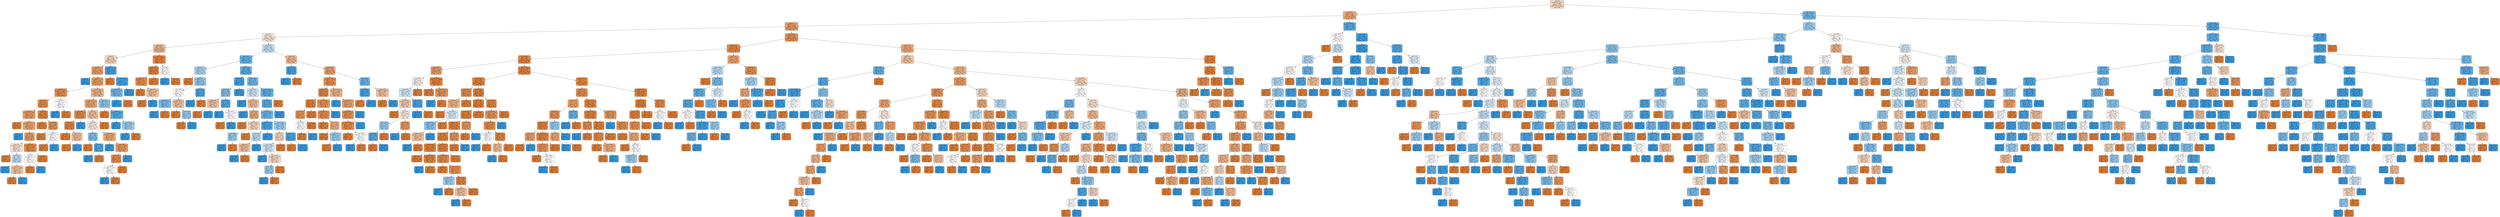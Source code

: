 digraph Tree {
node [shape=box, style="filled, rounded", color="black", fontname="helvetica"] ;
edge [fontname="helvetica"] ;
0 [label="node #0\nduration <= 405.5\ngini = 0.481\nsamples = 5257\nvalue = [3144, 2113]\nclass = No", fillcolor="#f6d6be"] ;
1 [label="node #1\npdays <= 0.0\ngini = 0.359\nsamples = 3647\nvalue = [2792, 855]\nclass = No", fillcolor="#eda876"] ;
0 -> 1 [labeldistance=2.5, labelangle=45, headlabel="True"] ;
2 [label="node #2\nmonth <= 4.5\ngini = 0.288\nsamples = 3333\nvalue = [2751, 582]\nclass = No", fillcolor="#eb9c63"] ;
1 -> 2 ;
3 [label="node #3\nmonth <= 2.5\ngini = 0.493\nsamples = 568\nvalue = [318, 250]\nclass = No", fillcolor="#f9e4d5"] ;
2 -> 3 ;
4 [label="node #4\nday <= 27.5\ngini = 0.416\nsamples = 288\nvalue = [203, 85]\nclass = No", fillcolor="#f0b68c"] ;
3 -> 4 ;
5 [label="node #5\nday <= 9.5\ngini = 0.48\nsamples = 208\nvalue = [125, 83]\nclass = No", fillcolor="#f6d5bc"] ;
4 -> 5 ;
6 [label="node #6\nmonth <= 1.5\ngini = 0.312\nsamples = 150\nvalue = [121, 29]\nclass = No", fillcolor="#eb9f68"] ;
5 -> 6 ;
7 [label="node #7\ngini = 0.0\nsamples = 2\nvalue = [0, 2]\nclass = Yes", fillcolor="#399de5"] ;
6 -> 7 ;
8 [label="node #8\neducation <= 1.5\ngini = 0.298\nsamples = 148\nvalue = [121, 27]\nclass = No", fillcolor="#eb9d65"] ;
6 -> 8 ;
9 [label="node #9\nduration <= 363.5\ngini = 0.163\nsamples = 78\nvalue = [71, 7]\nclass = No", fillcolor="#e88d4d"] ;
8 -> 9 ;
10 [label="node #10\njob <= 1.5\ngini = 0.145\nsamples = 76\nvalue = [70, 6]\nclass = No", fillcolor="#e78c4a"] ;
9 -> 10 ;
11 [label="node #11\nduration <= 108.5\ngini = 0.271\nsamples = 31\nvalue = [26, 5]\nclass = No", fillcolor="#ea995f"] ;
10 -> 11 ;
12 [label="node #12\ngini = 0.0\nsamples = 8\nvalue = [8, 0]\nclass = No", fillcolor="#e58139"] ;
11 -> 12 ;
13 [label="node #13\nduration <= 123.5\ngini = 0.34\nsamples = 23\nvalue = [18, 5]\nclass = No", fillcolor="#eca470"] ;
11 -> 13 ;
14 [label="node #14\ngini = 0.0\nsamples = 1\nvalue = [0, 1]\nclass = Yes", fillcolor="#399de5"] ;
13 -> 14 ;
15 [label="node #15\nday <= 3.5\ngini = 0.298\nsamples = 22\nvalue = [18, 4]\nclass = No", fillcolor="#eb9d65"] ;
13 -> 15 ;
16 [label="node #16\nduration <= 146.0\ngini = 0.49\nsamples = 7\nvalue = [4, 3]\nclass = No", fillcolor="#f8e0ce"] ;
15 -> 16 ;
17 [label="node #17\ngini = 0.0\nsamples = 2\nvalue = [2, 0]\nclass = No", fillcolor="#e58139"] ;
16 -> 17 ;
18 [label="node #18\njob <= 0.5\ngini = 0.48\nsamples = 5\nvalue = [2, 3]\nclass = Yes", fillcolor="#bddef6"] ;
16 -> 18 ;
19 [label="node #19\ngini = 0.0\nsamples = 2\nvalue = [0, 2]\nclass = Yes", fillcolor="#399de5"] ;
18 -> 19 ;
20 [label="node #20\nbalance <= 193.5\ngini = 0.444\nsamples = 3\nvalue = [2, 1]\nclass = No", fillcolor="#f2c09c"] ;
18 -> 20 ;
21 [label="node #21\ngini = 0.0\nsamples = 2\nvalue = [2, 0]\nclass = No", fillcolor="#e58139"] ;
20 -> 21 ;
22 [label="node #22\ngini = 0.0\nsamples = 1\nvalue = [0, 1]\nclass = Yes", fillcolor="#399de5"] ;
20 -> 22 ;
23 [label="node #23\nduration <= 147.5\ngini = 0.124\nsamples = 15\nvalue = [14, 1]\nclass = No", fillcolor="#e78a47"] ;
15 -> 23 ;
24 [label="node #24\ncampaign <= 2.0\ngini = 0.5\nsamples = 2\nvalue = [1, 1]\nclass = No", fillcolor="#ffffff"] ;
23 -> 24 ;
25 [label="node #25\ngini = 0.0\nsamples = 1\nvalue = [1, 0]\nclass = No", fillcolor="#e58139"] ;
24 -> 25 ;
26 [label="node #26\ngini = 0.0\nsamples = 1\nvalue = [0, 1]\nclass = Yes", fillcolor="#399de5"] ;
24 -> 26 ;
27 [label="node #27\ngini = 0.0\nsamples = 13\nvalue = [13, 0]\nclass = No", fillcolor="#e58139"] ;
23 -> 27 ;
28 [label="node #28\nloan <= 0.5\ngini = 0.043\nsamples = 45\nvalue = [44, 1]\nclass = No", fillcolor="#e6843d"] ;
10 -> 28 ;
29 [label="node #29\ngini = 0.0\nsamples = 38\nvalue = [38, 0]\nclass = No", fillcolor="#e58139"] ;
28 -> 29 ;
30 [label="node #30\njob <= 8.0\ngini = 0.245\nsamples = 7\nvalue = [6, 1]\nclass = No", fillcolor="#e9965a"] ;
28 -> 30 ;
31 [label="node #31\ngini = 0.0\nsamples = 5\nvalue = [5, 0]\nclass = No", fillcolor="#e58139"] ;
30 -> 31 ;
32 [label="node #32\ncampaign <= 2.0\ngini = 0.5\nsamples = 2\nvalue = [1, 1]\nclass = No", fillcolor="#ffffff"] ;
30 -> 32 ;
33 [label="node #33\ngini = 0.0\nsamples = 1\nvalue = [1, 0]\nclass = No", fillcolor="#e58139"] ;
32 -> 33 ;
34 [label="node #34\ngini = 0.0\nsamples = 1\nvalue = [0, 1]\nclass = Yes", fillcolor="#399de5"] ;
32 -> 34 ;
35 [label="node #35\nduration <= 375.5\ngini = 0.5\nsamples = 2\nvalue = [1, 1]\nclass = No", fillcolor="#ffffff"] ;
9 -> 35 ;
36 [label="node #36\ngini = 0.0\nsamples = 1\nvalue = [0, 1]\nclass = Yes", fillcolor="#399de5"] ;
35 -> 36 ;
37 [label="node #37\ngini = 0.0\nsamples = 1\nvalue = [1, 0]\nclass = No", fillcolor="#e58139"] ;
35 -> 37 ;
38 [label="node #38\nbalance <= 1213.5\ngini = 0.408\nsamples = 70\nvalue = [50, 20]\nclass = No", fillcolor="#efb388"] ;
8 -> 38 ;
39 [label="node #39\nduration <= 189.0\ngini = 0.339\nsamples = 60\nvalue = [47, 13]\nclass = No", fillcolor="#eca470"] ;
38 -> 39 ;
40 [label="node #40\ncampaign <= 9.0\ngini = 0.137\nsamples = 27\nvalue = [25, 2]\nclass = No", fillcolor="#e78b49"] ;
39 -> 40 ;
41 [label="node #41\njob <= 8.0\ngini = 0.074\nsamples = 26\nvalue = [25, 1]\nclass = No", fillcolor="#e68641"] ;
40 -> 41 ;
42 [label="node #42\ngini = 0.0\nsamples = 23\nvalue = [23, 0]\nclass = No", fillcolor="#e58139"] ;
41 -> 42 ;
43 [label="node #43\nhousing <= 0.5\ngini = 0.444\nsamples = 3\nvalue = [2, 1]\nclass = No", fillcolor="#f2c09c"] ;
41 -> 43 ;
44 [label="node #44\ngini = 0.0\nsamples = 2\nvalue = [2, 0]\nclass = No", fillcolor="#e58139"] ;
43 -> 44 ;
45 [label="node #45\ngini = 0.0\nsamples = 1\nvalue = [0, 1]\nclass = Yes", fillcolor="#399de5"] ;
43 -> 45 ;
46 [label="node #46\ngini = 0.0\nsamples = 1\nvalue = [0, 1]\nclass = Yes", fillcolor="#399de5"] ;
40 -> 46 ;
47 [label="node #47\nage <= 38.5\ngini = 0.444\nsamples = 33\nvalue = [22, 11]\nclass = No", fillcolor="#f2c09c"] ;
39 -> 47 ;
48 [label="node #48\nmarital <= 1.5\ngini = 0.497\nsamples = 24\nvalue = [13, 11]\nclass = No", fillcolor="#fbece1"] ;
47 -> 48 ;
49 [label="node #49\njob <= 3.0\ngini = 0.397\nsamples = 11\nvalue = [3, 8]\nclass = Yes", fillcolor="#83c2ef"] ;
48 -> 49 ;
50 [label="node #50\ngini = 0.0\nsamples = 2\nvalue = [2, 0]\nclass = No", fillcolor="#e58139"] ;
49 -> 50 ;
51 [label="node #51\nloan <= 0.5\ngini = 0.198\nsamples = 9\nvalue = [1, 8]\nclass = Yes", fillcolor="#52a9e8"] ;
49 -> 51 ;
52 [label="node #52\ngini = 0.0\nsamples = 8\nvalue = [0, 8]\nclass = Yes", fillcolor="#399de5"] ;
51 -> 52 ;
53 [label="node #53\ngini = 0.0\nsamples = 1\nvalue = [1, 0]\nclass = No", fillcolor="#e58139"] ;
51 -> 53 ;
54 [label="node #54\nduration <= 211.5\ngini = 0.355\nsamples = 13\nvalue = [10, 3]\nclass = No", fillcolor="#eda774"] ;
48 -> 54 ;
55 [label="node #55\ngini = 0.0\nsamples = 1\nvalue = [0, 1]\nclass = Yes", fillcolor="#399de5"] ;
54 -> 55 ;
56 [label="node #56\nduration <= 386.5\ngini = 0.278\nsamples = 12\nvalue = [10, 2]\nclass = No", fillcolor="#ea9a61"] ;
54 -> 56 ;
57 [label="node #57\njob <= 1.0\ngini = 0.165\nsamples = 11\nvalue = [10, 1]\nclass = No", fillcolor="#e88e4d"] ;
56 -> 57 ;
58 [label="node #58\nduration <= 248.5\ngini = 0.5\nsamples = 2\nvalue = [1, 1]\nclass = No", fillcolor="#ffffff"] ;
57 -> 58 ;
59 [label="node #59\ngini = 0.0\nsamples = 1\nvalue = [0, 1]\nclass = Yes", fillcolor="#399de5"] ;
58 -> 59 ;
60 [label="node #60\ngini = 0.0\nsamples = 1\nvalue = [1, 0]\nclass = No", fillcolor="#e58139"] ;
58 -> 60 ;
61 [label="node #61\ngini = 0.0\nsamples = 9\nvalue = [9, 0]\nclass = No", fillcolor="#e58139"] ;
57 -> 61 ;
62 [label="node #62\ngini = 0.0\nsamples = 1\nvalue = [0, 1]\nclass = Yes", fillcolor="#399de5"] ;
56 -> 62 ;
63 [label="node #63\ngini = 0.0\nsamples = 9\nvalue = [9, 0]\nclass = No", fillcolor="#e58139"] ;
47 -> 63 ;
64 [label="node #64\nduration <= 70.0\ngini = 0.42\nsamples = 10\nvalue = [3, 7]\nclass = Yes", fillcolor="#8ec7f0"] ;
38 -> 64 ;
65 [label="node #65\ngini = 0.0\nsamples = 2\nvalue = [2, 0]\nclass = No", fillcolor="#e58139"] ;
64 -> 65 ;
66 [label="node #66\nbalance <= 1696.5\ngini = 0.219\nsamples = 8\nvalue = [1, 7]\nclass = Yes", fillcolor="#55abe9"] ;
64 -> 66 ;
67 [label="node #67\ngini = 0.0\nsamples = 5\nvalue = [0, 5]\nclass = Yes", fillcolor="#399de5"] ;
66 -> 67 ;
68 [label="node #68\nduration <= 188.5\ngini = 0.444\nsamples = 3\nvalue = [1, 2]\nclass = Yes", fillcolor="#9ccef2"] ;
66 -> 68 ;
69 [label="node #69\ngini = 0.0\nsamples = 2\nvalue = [0, 2]\nclass = Yes", fillcolor="#399de5"] ;
68 -> 69 ;
70 [label="node #70\ngini = 0.0\nsamples = 1\nvalue = [1, 0]\nclass = No", fillcolor="#e58139"] ;
68 -> 70 ;
71 [label="node #71\nduration <= 51.5\ngini = 0.128\nsamples = 58\nvalue = [4, 54]\nclass = Yes", fillcolor="#48a4e7"] ;
5 -> 71 ;
72 [label="node #72\ngini = 0.0\nsamples = 1\nvalue = [1, 0]\nclass = No", fillcolor="#e58139"] ;
71 -> 72 ;
73 [label="node #73\nbalance <= 254.0\ngini = 0.1\nsamples = 57\nvalue = [3, 54]\nclass = Yes", fillcolor="#44a2e6"] ;
71 -> 73 ;
74 [label="node #74\nbalance <= 137.5\ngini = 0.337\nsamples = 14\nvalue = [3, 11]\nclass = Yes", fillcolor="#6fb8ec"] ;
73 -> 74 ;
75 [label="node #75\ngini = 0.0\nsamples = 11\nvalue = [0, 11]\nclass = Yes", fillcolor="#399de5"] ;
74 -> 75 ;
76 [label="node #76\ngini = 0.0\nsamples = 3\nvalue = [3, 0]\nclass = No", fillcolor="#e58139"] ;
74 -> 76 ;
77 [label="node #77\ngini = 0.0\nsamples = 43\nvalue = [0, 43]\nclass = Yes", fillcolor="#399de5"] ;
73 -> 77 ;
78 [label="node #78\nbalance <= 2061.5\ngini = 0.049\nsamples = 80\nvalue = [78, 2]\nclass = No", fillcolor="#e6843e"] ;
4 -> 78 ;
79 [label="node #79\nbalance <= 1.0\ngini = 0.025\nsamples = 78\nvalue = [77, 1]\nclass = No", fillcolor="#e5833c"] ;
78 -> 79 ;
80 [label="node #80\neducation <= 1.5\ngini = 0.165\nsamples = 11\nvalue = [10, 1]\nclass = No", fillcolor="#e88e4d"] ;
79 -> 80 ;
81 [label="node #81\ngini = 0.0\nsamples = 8\nvalue = [8, 0]\nclass = No", fillcolor="#e58139"] ;
80 -> 81 ;
82 [label="node #82\nduration <= 146.0\ngini = 0.444\nsamples = 3\nvalue = [2, 1]\nclass = No", fillcolor="#f2c09c"] ;
80 -> 82 ;
83 [label="node #83\ngini = 0.0\nsamples = 2\nvalue = [2, 0]\nclass = No", fillcolor="#e58139"] ;
82 -> 83 ;
84 [label="node #84\ngini = 0.0\nsamples = 1\nvalue = [0, 1]\nclass = Yes", fillcolor="#399de5"] ;
82 -> 84 ;
85 [label="node #85\ngini = 0.0\nsamples = 67\nvalue = [67, 0]\nclass = No", fillcolor="#e58139"] ;
79 -> 85 ;
86 [label="node #86\nday <= 29.0\ngini = 0.5\nsamples = 2\nvalue = [1, 1]\nclass = No", fillcolor="#ffffff"] ;
78 -> 86 ;
87 [label="node #87\ngini = 0.0\nsamples = 1\nvalue = [0, 1]\nclass = Yes", fillcolor="#399de5"] ;
86 -> 87 ;
88 [label="node #88\ngini = 0.0\nsamples = 1\nvalue = [1, 0]\nclass = No", fillcolor="#e58139"] ;
86 -> 88 ;
89 [label="node #89\nhousing <= 0.5\ngini = 0.484\nsamples = 280\nvalue = [115, 165]\nclass = Yes", fillcolor="#c3e1f7"] ;
3 -> 89 ;
90 [label="node #90\nduration <= 109.0\ngini = 0.291\nsamples = 153\nvalue = [27, 126]\nclass = Yes", fillcolor="#63b2eb"] ;
89 -> 90 ;
91 [label="node #91\neducation <= 0.5\ngini = 0.463\nsamples = 22\nvalue = [8, 14]\nclass = Yes", fillcolor="#aad5f4"] ;
90 -> 91 ;
92 [label="node #92\ngini = 0.0\nsamples = 2\nvalue = [2, 0]\nclass = No", fillcolor="#e58139"] ;
91 -> 92 ;
93 [label="node #93\ncampaign <= 1.5\ngini = 0.42\nsamples = 20\nvalue = [6, 14]\nclass = Yes", fillcolor="#8ec7f0"] ;
91 -> 93 ;
94 [label="node #94\nmonth <= 3.5\ngini = 0.5\nsamples = 10\nvalue = [5, 5]\nclass = No", fillcolor="#ffffff"] ;
93 -> 94 ;
95 [label="node #95\nduration <= 100.0\ngini = 0.375\nsamples = 4\nvalue = [1, 3]\nclass = Yes", fillcolor="#7bbeee"] ;
94 -> 95 ;
96 [label="node #96\ngini = 0.0\nsamples = 3\nvalue = [0, 3]\nclass = Yes", fillcolor="#399de5"] ;
95 -> 96 ;
97 [label="node #97\ngini = 0.0\nsamples = 1\nvalue = [1, 0]\nclass = No", fillcolor="#e58139"] ;
95 -> 97 ;
98 [label="node #98\nduration <= 95.0\ngini = 0.444\nsamples = 6\nvalue = [4, 2]\nclass = No", fillcolor="#f2c09c"] ;
94 -> 98 ;
99 [label="node #99\ngini = 0.0\nsamples = 3\nvalue = [3, 0]\nclass = No", fillcolor="#e58139"] ;
98 -> 99 ;
100 [label="node #100\nday <= 12.0\ngini = 0.444\nsamples = 3\nvalue = [1, 2]\nclass = Yes", fillcolor="#9ccef2"] ;
98 -> 100 ;
101 [label="node #101\ngini = 0.0\nsamples = 1\nvalue = [1, 0]\nclass = No", fillcolor="#e58139"] ;
100 -> 101 ;
102 [label="node #102\ngini = 0.0\nsamples = 2\nvalue = [0, 2]\nclass = Yes", fillcolor="#399de5"] ;
100 -> 102 ;
103 [label="node #103\nday <= 25.0\ngini = 0.18\nsamples = 10\nvalue = [1, 9]\nclass = Yes", fillcolor="#4fa8e8"] ;
93 -> 103 ;
104 [label="node #104\ngini = 0.0\nsamples = 9\nvalue = [0, 9]\nclass = Yes", fillcolor="#399de5"] ;
103 -> 104 ;
105 [label="node #105\ngini = 0.0\nsamples = 1\nvalue = [1, 0]\nclass = No", fillcolor="#e58139"] ;
103 -> 105 ;
106 [label="node #106\nday <= 16.5\ngini = 0.248\nsamples = 131\nvalue = [19, 112]\nclass = Yes", fillcolor="#5baee9"] ;
90 -> 106 ;
107 [label="node #107\njob <= 2.0\ngini = 0.101\nsamples = 56\nvalue = [3, 53]\nclass = Yes", fillcolor="#44a3e6"] ;
106 -> 107 ;
108 [label="node #108\nage <= 30.5\ngini = 0.397\nsamples = 11\nvalue = [3, 8]\nclass = Yes", fillcolor="#83c2ef"] ;
107 -> 108 ;
109 [label="node #109\neducation <= 1.5\ngini = 0.444\nsamples = 3\nvalue = [2, 1]\nclass = No", fillcolor="#f2c09c"] ;
108 -> 109 ;
110 [label="node #110\ngini = 0.0\nsamples = 2\nvalue = [2, 0]\nclass = No", fillcolor="#e58139"] ;
109 -> 110 ;
111 [label="node #111\ngini = 0.0\nsamples = 1\nvalue = [0, 1]\nclass = Yes", fillcolor="#399de5"] ;
109 -> 111 ;
112 [label="node #112\nday <= 14.0\ngini = 0.219\nsamples = 8\nvalue = [1, 7]\nclass = Yes", fillcolor="#55abe9"] ;
108 -> 112 ;
113 [label="node #113\ngini = 0.0\nsamples = 6\nvalue = [0, 6]\nclass = Yes", fillcolor="#399de5"] ;
112 -> 113 ;
114 [label="node #114\nbalance <= 535.0\ngini = 0.5\nsamples = 2\nvalue = [1, 1]\nclass = No", fillcolor="#ffffff"] ;
112 -> 114 ;
115 [label="node #115\ngini = 0.0\nsamples = 1\nvalue = [1, 0]\nclass = No", fillcolor="#e58139"] ;
114 -> 115 ;
116 [label="node #116\ngini = 0.0\nsamples = 1\nvalue = [0, 1]\nclass = Yes", fillcolor="#399de5"] ;
114 -> 116 ;
117 [label="node #117\ngini = 0.0\nsamples = 45\nvalue = [0, 45]\nclass = Yes", fillcolor="#399de5"] ;
107 -> 117 ;
118 [label="node #118\nday <= 18.5\ngini = 0.336\nsamples = 75\nvalue = [16, 59]\nclass = Yes", fillcolor="#6fb8ec"] ;
106 -> 118 ;
119 [label="node #119\ncampaign <= 1.5\ngini = 0.49\nsamples = 14\nvalue = [6, 8]\nclass = Yes", fillcolor="#cee6f8"] ;
118 -> 119 ;
120 [label="node #120\ngini = 0.0\nsamples = 5\nvalue = [0, 5]\nclass = Yes", fillcolor="#399de5"] ;
119 -> 120 ;
121 [label="node #121\nbalance <= 77.0\ngini = 0.444\nsamples = 9\nvalue = [6, 3]\nclass = No", fillcolor="#f2c09c"] ;
119 -> 121 ;
122 [label="node #122\ngini = 0.0\nsamples = 1\nvalue = [0, 1]\nclass = Yes", fillcolor="#399de5"] ;
121 -> 122 ;
123 [label="node #123\njob <= 8.5\ngini = 0.375\nsamples = 8\nvalue = [6, 2]\nclass = No", fillcolor="#eeab7b"] ;
121 -> 123 ;
124 [label="node #124\ngini = 0.0\nsamples = 3\nvalue = [3, 0]\nclass = No", fillcolor="#e58139"] ;
123 -> 124 ;
125 [label="node #125\nbalance <= 972.0\ngini = 0.48\nsamples = 5\nvalue = [3, 2]\nclass = No", fillcolor="#f6d5bd"] ;
123 -> 125 ;
126 [label="node #126\nage <= 32.0\ngini = 0.444\nsamples = 3\nvalue = [1, 2]\nclass = Yes", fillcolor="#9ccef2"] ;
125 -> 126 ;
127 [label="node #127\ngini = 0.0\nsamples = 2\nvalue = [0, 2]\nclass = Yes", fillcolor="#399de5"] ;
126 -> 127 ;
128 [label="node #128\ngini = 0.0\nsamples = 1\nvalue = [1, 0]\nclass = No", fillcolor="#e58139"] ;
126 -> 128 ;
129 [label="node #129\ngini = 0.0\nsamples = 2\nvalue = [2, 0]\nclass = No", fillcolor="#e58139"] ;
125 -> 129 ;
130 [label="node #130\nbalance <= 2447.5\ngini = 0.274\nsamples = 61\nvalue = [10, 51]\nclass = Yes", fillcolor="#60b0ea"] ;
118 -> 130 ;
131 [label="node #131\nage <= 35.5\ngini = 0.255\nsamples = 60\nvalue = [9, 51]\nclass = Yes", fillcolor="#5caeea"] ;
130 -> 131 ;
132 [label="node #132\nbalance <= 466.0\ngini = 0.331\nsamples = 43\nvalue = [9, 34]\nclass = Yes", fillcolor="#6db7ec"] ;
131 -> 132 ;
133 [label="node #133\nbalance <= 27.5\ngini = 0.165\nsamples = 22\nvalue = [2, 20]\nclass = Yes", fillcolor="#4da7e8"] ;
132 -> 133 ;
134 [label="node #134\nday <= 26.5\ngini = 0.48\nsamples = 5\nvalue = [2, 3]\nclass = Yes", fillcolor="#bddef6"] ;
133 -> 134 ;
135 [label="node #135\neducation <= 1.5\ngini = 0.444\nsamples = 3\nvalue = [2, 1]\nclass = No", fillcolor="#f2c09c"] ;
134 -> 135 ;
136 [label="node #136\ngini = 0.0\nsamples = 1\nvalue = [0, 1]\nclass = Yes", fillcolor="#399de5"] ;
135 -> 136 ;
137 [label="node #137\ngini = 0.0\nsamples = 2\nvalue = [2, 0]\nclass = No", fillcolor="#e58139"] ;
135 -> 137 ;
138 [label="node #138\ngini = 0.0\nsamples = 2\nvalue = [0, 2]\nclass = Yes", fillcolor="#399de5"] ;
134 -> 138 ;
139 [label="node #139\ngini = 0.0\nsamples = 17\nvalue = [0, 17]\nclass = Yes", fillcolor="#399de5"] ;
133 -> 139 ;
140 [label="node #140\nbalance <= 849.0\ngini = 0.444\nsamples = 21\nvalue = [7, 14]\nclass = Yes", fillcolor="#9ccef2"] ;
132 -> 140 ;
141 [label="node #141\njob <= 6.5\ngini = 0.48\nsamples = 10\nvalue = [6, 4]\nclass = No", fillcolor="#f6d5bd"] ;
140 -> 141 ;
142 [label="node #142\nbalance <= 600.5\ngini = 0.49\nsamples = 7\nvalue = [3, 4]\nclass = Yes", fillcolor="#cee6f8"] ;
141 -> 142 ;
143 [label="node #143\ngini = 0.0\nsamples = 2\nvalue = [0, 2]\nclass = Yes", fillcolor="#399de5"] ;
142 -> 143 ;
144 [label="node #144\nduration <= 276.5\ngini = 0.48\nsamples = 5\nvalue = [3, 2]\nclass = No", fillcolor="#f6d5bd"] ;
142 -> 144 ;
145 [label="node #145\nday <= 26.5\ngini = 0.444\nsamples = 3\nvalue = [1, 2]\nclass = Yes", fillcolor="#9ccef2"] ;
144 -> 145 ;
146 [label="node #146\ngini = 0.0\nsamples = 2\nvalue = [0, 2]\nclass = Yes", fillcolor="#399de5"] ;
145 -> 146 ;
147 [label="node #147\ngini = 0.0\nsamples = 1\nvalue = [1, 0]\nclass = No", fillcolor="#e58139"] ;
145 -> 147 ;
148 [label="node #148\ngini = 0.0\nsamples = 2\nvalue = [2, 0]\nclass = No", fillcolor="#e58139"] ;
144 -> 148 ;
149 [label="node #149\ngini = 0.0\nsamples = 3\nvalue = [3, 0]\nclass = No", fillcolor="#e58139"] ;
141 -> 149 ;
150 [label="node #150\nday <= 21.0\ngini = 0.165\nsamples = 11\nvalue = [1, 10]\nclass = Yes", fillcolor="#4da7e8"] ;
140 -> 150 ;
151 [label="node #151\ngini = 0.0\nsamples = 1\nvalue = [1, 0]\nclass = No", fillcolor="#e58139"] ;
150 -> 151 ;
152 [label="node #152\ngini = 0.0\nsamples = 10\nvalue = [0, 10]\nclass = Yes", fillcolor="#399de5"] ;
150 -> 152 ;
153 [label="node #153\ngini = 0.0\nsamples = 17\nvalue = [0, 17]\nclass = Yes", fillcolor="#399de5"] ;
131 -> 153 ;
154 [label="node #154\ngini = 0.0\nsamples = 1\nvalue = [1, 0]\nclass = No", fillcolor="#e58139"] ;
130 -> 154 ;
155 [label="node #155\nmonth <= 3.5\ngini = 0.426\nsamples = 127\nvalue = [88, 39]\nclass = No", fillcolor="#f1b991"] ;
89 -> 155 ;
156 [label="node #156\ncontact <= 0.5\ngini = 0.105\nsamples = 18\nvalue = [1, 17]\nclass = Yes", fillcolor="#45a3e7"] ;
155 -> 156 ;
157 [label="node #157\ngini = 0.0\nsamples = 17\nvalue = [0, 17]\nclass = Yes", fillcolor="#399de5"] ;
156 -> 157 ;
158 [label="node #158\ngini = 0.0\nsamples = 1\nvalue = [1, 0]\nclass = No", fillcolor="#e58139"] ;
156 -> 158 ;
159 [label="node #159\nday <= 20.5\ngini = 0.322\nsamples = 109\nvalue = [87, 22]\nclass = No", fillcolor="#eca16b"] ;
155 -> 159 ;
160 [label="node #160\nduration <= 273.0\ngini = 0.19\nsamples = 94\nvalue = [84, 10]\nclass = No", fillcolor="#e89051"] ;
159 -> 160 ;
161 [label="node #161\nmarital <= 1.5\ngini = 0.104\nsamples = 73\nvalue = [69, 4]\nclass = No", fillcolor="#e78844"] ;
160 -> 161 ;
162 [label="node #162\njob <= 0.5\ngini = 0.038\nsamples = 51\nvalue = [50, 1]\nclass = No", fillcolor="#e6843d"] ;
161 -> 162 ;
163 [label="node #163\nday <= 12.5\ngini = 0.245\nsamples = 7\nvalue = [6, 1]\nclass = No", fillcolor="#e9965a"] ;
162 -> 163 ;
164 [label="node #164\nage <= 33.0\ngini = 0.5\nsamples = 2\nvalue = [1, 1]\nclass = No", fillcolor="#ffffff"] ;
163 -> 164 ;
165 [label="node #165\ngini = 0.0\nsamples = 1\nvalue = [1, 0]\nclass = No", fillcolor="#e58139"] ;
164 -> 165 ;
166 [label="node #166\ngini = 0.0\nsamples = 1\nvalue = [0, 1]\nclass = Yes", fillcolor="#399de5"] ;
164 -> 166 ;
167 [label="node #167\ngini = 0.0\nsamples = 5\nvalue = [5, 0]\nclass = No", fillcolor="#e58139"] ;
163 -> 167 ;
168 [label="node #168\ngini = 0.0\nsamples = 44\nvalue = [44, 0]\nclass = No", fillcolor="#e58139"] ;
162 -> 168 ;
169 [label="node #169\nbalance <= 1865.0\ngini = 0.236\nsamples = 22\nvalue = [19, 3]\nclass = No", fillcolor="#e99558"] ;
161 -> 169 ;
170 [label="node #170\neducation <= 1.5\ngini = 0.172\nsamples = 21\nvalue = [19, 2]\nclass = No", fillcolor="#e88e4e"] ;
169 -> 170 ;
171 [label="node #171\ngini = 0.0\nsamples = 14\nvalue = [14, 0]\nclass = No", fillcolor="#e58139"] ;
170 -> 171 ;
172 [label="node #172\nday <= 18.5\ngini = 0.408\nsamples = 7\nvalue = [5, 2]\nclass = No", fillcolor="#efb388"] ;
170 -> 172 ;
173 [label="node #173\ngini = 0.0\nsamples = 4\nvalue = [4, 0]\nclass = No", fillcolor="#e58139"] ;
172 -> 173 ;
174 [label="node #174\ncampaign <= 1.5\ngini = 0.444\nsamples = 3\nvalue = [1, 2]\nclass = Yes", fillcolor="#9ccef2"] ;
172 -> 174 ;
175 [label="node #175\ngini = 0.0\nsamples = 1\nvalue = [1, 0]\nclass = No", fillcolor="#e58139"] ;
174 -> 175 ;
176 [label="node #176\ngini = 0.0\nsamples = 2\nvalue = [0, 2]\nclass = Yes", fillcolor="#399de5"] ;
174 -> 176 ;
177 [label="node #177\ngini = 0.0\nsamples = 1\nvalue = [0, 1]\nclass = Yes", fillcolor="#399de5"] ;
169 -> 177 ;
178 [label="node #178\nduration <= 293.0\ngini = 0.408\nsamples = 21\nvalue = [15, 6]\nclass = No", fillcolor="#efb388"] ;
160 -> 178 ;
179 [label="node #179\ngini = 0.0\nsamples = 2\nvalue = [0, 2]\nclass = Yes", fillcolor="#399de5"] ;
178 -> 179 ;
180 [label="node #180\neducation <= 1.5\ngini = 0.332\nsamples = 19\nvalue = [15, 4]\nclass = No", fillcolor="#eca36e"] ;
178 -> 180 ;
181 [label="node #181\ncampaign <= 4.0\ngini = 0.208\nsamples = 17\nvalue = [15, 2]\nclass = No", fillcolor="#e89253"] ;
180 -> 181 ;
182 [label="node #182\nbalance <= 1946.5\ngini = 0.117\nsamples = 16\nvalue = [15, 1]\nclass = No", fillcolor="#e78946"] ;
181 -> 182 ;
183 [label="node #183\ngini = 0.0\nsamples = 14\nvalue = [14, 0]\nclass = No", fillcolor="#e58139"] ;
182 -> 183 ;
184 [label="node #184\nbalance <= 2329.5\ngini = 0.5\nsamples = 2\nvalue = [1, 1]\nclass = No", fillcolor="#ffffff"] ;
182 -> 184 ;
185 [label="node #185\ngini = 0.0\nsamples = 1\nvalue = [0, 1]\nclass = Yes", fillcolor="#399de5"] ;
184 -> 185 ;
186 [label="node #186\ngini = 0.0\nsamples = 1\nvalue = [1, 0]\nclass = No", fillcolor="#e58139"] ;
184 -> 186 ;
187 [label="node #187\ngini = 0.0\nsamples = 1\nvalue = [0, 1]\nclass = Yes", fillcolor="#399de5"] ;
181 -> 187 ;
188 [label="node #188\ngini = 0.0\nsamples = 2\nvalue = [0, 2]\nclass = Yes", fillcolor="#399de5"] ;
180 -> 188 ;
189 [label="node #189\njob <= 6.5\ngini = 0.32\nsamples = 15\nvalue = [3, 12]\nclass = Yes", fillcolor="#6ab6ec"] ;
159 -> 189 ;
190 [label="node #190\nage <= 28.5\ngini = 0.153\nsamples = 12\nvalue = [1, 11]\nclass = Yes", fillcolor="#4ba6e7"] ;
189 -> 190 ;
191 [label="node #191\ngini = 0.0\nsamples = 1\nvalue = [1, 0]\nclass = No", fillcolor="#e58139"] ;
190 -> 191 ;
192 [label="node #192\ngini = 0.0\nsamples = 11\nvalue = [0, 11]\nclass = Yes", fillcolor="#399de5"] ;
190 -> 192 ;
193 [label="node #193\nduration <= 281.0\ngini = 0.444\nsamples = 3\nvalue = [2, 1]\nclass = No", fillcolor="#f2c09c"] ;
189 -> 193 ;
194 [label="node #194\ngini = 0.0\nsamples = 2\nvalue = [2, 0]\nclass = No", fillcolor="#e58139"] ;
193 -> 194 ;
195 [label="node #195\ngini = 0.0\nsamples = 1\nvalue = [0, 1]\nclass = Yes", fillcolor="#399de5"] ;
193 -> 195 ;
196 [label="node #196\nduration <= 211.5\ngini = 0.211\nsamples = 2765\nvalue = [2433, 332]\nclass = No", fillcolor="#e99254"] ;
2 -> 196 ;
197 [label="node #197\nmonth <= 8.5\ngini = 0.108\nsamples = 1814\nvalue = [1710, 104]\nclass = No", fillcolor="#e78945"] ;
196 -> 197 ;
198 [label="node #198\nday <= 4.5\ngini = 0.07\nsamples = 1606\nvalue = [1548, 58]\nclass = No", fillcolor="#e68640"] ;
197 -> 198 ;
199 [label="node #199\ncontact <= 1.0\ngini = 0.307\nsamples = 95\nvalue = [77, 18]\nclass = No", fillcolor="#eb9e67"] ;
198 -> 199 ;
200 [label="node #200\nmonth <= 7.5\ngini = 0.498\nsamples = 36\nvalue = [19, 17]\nclass = No", fillcolor="#fcf2ea"] ;
199 -> 200 ;
201 [label="node #201\nduration <= 158.5\ngini = 0.491\nsamples = 30\nvalue = [13, 17]\nclass = Yes", fillcolor="#d0e8f9"] ;
200 -> 201 ;
202 [label="node #202\nduration <= 80.5\ngini = 0.465\nsamples = 19\nvalue = [12, 7]\nclass = No", fillcolor="#f4caac"] ;
201 -> 202 ;
203 [label="node #203\ngini = 0.0\nsamples = 4\nvalue = [4, 0]\nclass = No", fillcolor="#e58139"] ;
202 -> 203 ;
204 [label="node #204\nmarital <= 1.5\ngini = 0.498\nsamples = 15\nvalue = [8, 7]\nclass = No", fillcolor="#fcefe6"] ;
202 -> 204 ;
205 [label="node #205\nage <= 41.0\ngini = 0.444\nsamples = 9\nvalue = [3, 6]\nclass = Yes", fillcolor="#9ccef2"] ;
204 -> 205 ;
206 [label="node #206\nage <= 30.0\ngini = 0.245\nsamples = 7\nvalue = [1, 6]\nclass = Yes", fillcolor="#5aade9"] ;
205 -> 206 ;
207 [label="node #207\ngini = 0.0\nsamples = 1\nvalue = [1, 0]\nclass = No", fillcolor="#e58139"] ;
206 -> 207 ;
208 [label="node #208\ngini = 0.0\nsamples = 6\nvalue = [0, 6]\nclass = Yes", fillcolor="#399de5"] ;
206 -> 208 ;
209 [label="node #209\ngini = 0.0\nsamples = 2\nvalue = [2, 0]\nclass = No", fillcolor="#e58139"] ;
205 -> 209 ;
210 [label="node #210\nage <= 28.0\ngini = 0.278\nsamples = 6\nvalue = [5, 1]\nclass = No", fillcolor="#ea9a61"] ;
204 -> 210 ;
211 [label="node #211\ngini = 0.0\nsamples = 1\nvalue = [0, 1]\nclass = Yes", fillcolor="#399de5"] ;
210 -> 211 ;
212 [label="node #212\ngini = 0.0\nsamples = 5\nvalue = [5, 0]\nclass = No", fillcolor="#e58139"] ;
210 -> 212 ;
213 [label="node #213\nloan <= 0.5\ngini = 0.165\nsamples = 11\nvalue = [1, 10]\nclass = Yes", fillcolor="#4da7e8"] ;
201 -> 213 ;
214 [label="node #214\ngini = 0.0\nsamples = 10\nvalue = [0, 10]\nclass = Yes", fillcolor="#399de5"] ;
213 -> 214 ;
215 [label="node #215\ngini = 0.0\nsamples = 1\nvalue = [1, 0]\nclass = No", fillcolor="#e58139"] ;
213 -> 215 ;
216 [label="node #216\ngini = 0.0\nsamples = 6\nvalue = [6, 0]\nclass = No", fillcolor="#e58139"] ;
200 -> 216 ;
217 [label="node #217\nbalance <= 1445.0\ngini = 0.033\nsamples = 59\nvalue = [58, 1]\nclass = No", fillcolor="#e5833c"] ;
199 -> 217 ;
218 [label="node #218\ngini = 0.0\nsamples = 51\nvalue = [51, 0]\nclass = No", fillcolor="#e58139"] ;
217 -> 218 ;
219 [label="node #219\nbalance <= 1715.5\ngini = 0.219\nsamples = 8\nvalue = [7, 1]\nclass = No", fillcolor="#e99355"] ;
217 -> 219 ;
220 [label="node #220\ngini = 0.0\nsamples = 1\nvalue = [0, 1]\nclass = Yes", fillcolor="#399de5"] ;
219 -> 220 ;
221 [label="node #221\ngini = 0.0\nsamples = 7\nvalue = [7, 0]\nclass = No", fillcolor="#e58139"] ;
219 -> 221 ;
222 [label="node #222\nduration <= 144.5\ngini = 0.052\nsamples = 1511\nvalue = [1471, 40]\nclass = No", fillcolor="#e6843e"] ;
198 -> 222 ;
223 [label="node #223\nage <= 28.5\ngini = 0.027\nsamples = 1020\nvalue = [1006, 14]\nclass = No", fillcolor="#e5833c"] ;
222 -> 223 ;
224 [label="node #224\nhousing <= 0.5\ngini = 0.163\nsamples = 56\nvalue = [51, 5]\nclass = No", fillcolor="#e88d4c"] ;
223 -> 224 ;
225 [label="node #225\nbalance <= 111.0\ngini = 0.415\nsamples = 17\nvalue = [12, 5]\nclass = No", fillcolor="#f0b58b"] ;
224 -> 225 ;
226 [label="node #226\ngini = 0.0\nsamples = 8\nvalue = [8, 0]\nclass = No", fillcolor="#e58139"] ;
225 -> 226 ;
227 [label="node #227\nbalance <= 513.5\ngini = 0.494\nsamples = 9\nvalue = [4, 5]\nclass = Yes", fillcolor="#d7ebfa"] ;
225 -> 227 ;
228 [label="node #228\nbalance <= 172.5\ngini = 0.408\nsamples = 7\nvalue = [2, 5]\nclass = Yes", fillcolor="#88c4ef"] ;
227 -> 228 ;
229 [label="node #229\nduration <= 100.0\ngini = 0.444\nsamples = 3\nvalue = [2, 1]\nclass = No", fillcolor="#f2c09c"] ;
228 -> 229 ;
230 [label="node #230\ngini = 0.0\nsamples = 1\nvalue = [0, 1]\nclass = Yes", fillcolor="#399de5"] ;
229 -> 230 ;
231 [label="node #231\ngini = 0.0\nsamples = 2\nvalue = [2, 0]\nclass = No", fillcolor="#e58139"] ;
229 -> 231 ;
232 [label="node #232\ngini = 0.0\nsamples = 4\nvalue = [0, 4]\nclass = Yes", fillcolor="#399de5"] ;
228 -> 232 ;
233 [label="node #233\ngini = 0.0\nsamples = 2\nvalue = [2, 0]\nclass = No", fillcolor="#e58139"] ;
227 -> 233 ;
234 [label="node #234\ngini = 0.0\nsamples = 39\nvalue = [39, 0]\nclass = No", fillcolor="#e58139"] ;
224 -> 234 ;
235 [label="node #235\nage <= 46.5\ngini = 0.018\nsamples = 964\nvalue = [955, 9]\nclass = No", fillcolor="#e5823b"] ;
223 -> 235 ;
236 [label="node #236\nage <= 34.5\ngini = 0.013\nsamples = 889\nvalue = [883, 6]\nclass = No", fillcolor="#e5823a"] ;
235 -> 236 ;
237 [label="node #237\nday <= 30.5\ngini = 0.036\nsamples = 327\nvalue = [321, 6]\nclass = No", fillcolor="#e5833d"] ;
236 -> 237 ;
238 [label="node #238\neducation <= 2.5\ngini = 0.031\nsamples = 321\nvalue = [316, 5]\nclass = No", fillcolor="#e5833c"] ;
237 -> 238 ;
239 [label="node #239\njob <= 8.5\ngini = 0.025\nsamples = 314\nvalue = [310, 4]\nclass = No", fillcolor="#e5833c"] ;
238 -> 239 ;
240 [label="node #240\nbalance <= 715.5\ngini = 0.009\nsamples = 223\nvalue = [222, 1]\nclass = No", fillcolor="#e5823a"] ;
239 -> 240 ;
241 [label="node #241\ngini = 0.0\nsamples = 165\nvalue = [165, 0]\nclass = No", fillcolor="#e58139"] ;
240 -> 241 ;
242 [label="node #242\nbalance <= 723.0\ngini = 0.034\nsamples = 58\nvalue = [57, 1]\nclass = No", fillcolor="#e5833c"] ;
240 -> 242 ;
243 [label="node #243\ngini = 0.0\nsamples = 1\nvalue = [0, 1]\nclass = Yes", fillcolor="#399de5"] ;
242 -> 243 ;
244 [label="node #244\ngini = 0.0\nsamples = 57\nvalue = [57, 0]\nclass = No", fillcolor="#e58139"] ;
242 -> 244 ;
245 [label="node #245\nhousing <= 0.5\ngini = 0.064\nsamples = 91\nvalue = [88, 3]\nclass = No", fillcolor="#e68540"] ;
239 -> 245 ;
246 [label="node #246\nbalance <= 195.5\ngini = 0.12\nsamples = 47\nvalue = [44, 3]\nclass = No", fillcolor="#e78a46"] ;
245 -> 246 ;
247 [label="node #247\ngini = 0.0\nsamples = 23\nvalue = [23, 0]\nclass = No", fillcolor="#e58139"] ;
246 -> 247 ;
248 [label="node #248\nbalance <= 253.5\ngini = 0.219\nsamples = 24\nvalue = [21, 3]\nclass = No", fillcolor="#e99355"] ;
246 -> 248 ;
249 [label="node #249\ncampaign <= 3.5\ngini = 0.444\nsamples = 3\nvalue = [1, 2]\nclass = Yes", fillcolor="#9ccef2"] ;
248 -> 249 ;
250 [label="node #250\ngini = 0.0\nsamples = 2\nvalue = [0, 2]\nclass = Yes", fillcolor="#399de5"] ;
249 -> 250 ;
251 [label="node #251\ngini = 0.0\nsamples = 1\nvalue = [1, 0]\nclass = No", fillcolor="#e58139"] ;
249 -> 251 ;
252 [label="node #252\nage <= 29.5\ngini = 0.091\nsamples = 21\nvalue = [20, 1]\nclass = No", fillcolor="#e68743"] ;
248 -> 252 ;
253 [label="node #253\ncampaign <= 2.5\ngini = 0.444\nsamples = 3\nvalue = [2, 1]\nclass = No", fillcolor="#f2c09c"] ;
252 -> 253 ;
254 [label="node #254\ngini = 0.0\nsamples = 1\nvalue = [0, 1]\nclass = Yes", fillcolor="#399de5"] ;
253 -> 254 ;
255 [label="node #255\ngini = 0.0\nsamples = 2\nvalue = [2, 0]\nclass = No", fillcolor="#e58139"] ;
253 -> 255 ;
256 [label="node #256\ngini = 0.0\nsamples = 18\nvalue = [18, 0]\nclass = No", fillcolor="#e58139"] ;
252 -> 256 ;
257 [label="node #257\ngini = 0.0\nsamples = 44\nvalue = [44, 0]\nclass = No", fillcolor="#e58139"] ;
245 -> 257 ;
258 [label="node #258\nday <= 27.5\ngini = 0.245\nsamples = 7\nvalue = [6, 1]\nclass = No", fillcolor="#e9965a"] ;
238 -> 258 ;
259 [label="node #259\ngini = 0.0\nsamples = 6\nvalue = [6, 0]\nclass = No", fillcolor="#e58139"] ;
258 -> 259 ;
260 [label="node #260\ngini = 0.0\nsamples = 1\nvalue = [0, 1]\nclass = Yes", fillcolor="#399de5"] ;
258 -> 260 ;
261 [label="node #261\nage <= 33.5\ngini = 0.278\nsamples = 6\nvalue = [5, 1]\nclass = No", fillcolor="#ea9a61"] ;
237 -> 261 ;
262 [label="node #262\ngini = 0.0\nsamples = 5\nvalue = [5, 0]\nclass = No", fillcolor="#e58139"] ;
261 -> 262 ;
263 [label="node #263\ngini = 0.0\nsamples = 1\nvalue = [0, 1]\nclass = Yes", fillcolor="#399de5"] ;
261 -> 263 ;
264 [label="node #264\ngini = 0.0\nsamples = 562\nvalue = [562, 0]\nclass = No", fillcolor="#e58139"] ;
236 -> 264 ;
265 [label="node #265\nday <= 11.5\ngini = 0.077\nsamples = 75\nvalue = [72, 3]\nclass = No", fillcolor="#e68641"] ;
235 -> 265 ;
266 [label="node #266\nduration <= 138.5\ngini = 0.227\nsamples = 23\nvalue = [20, 3]\nclass = No", fillcolor="#e99457"] ;
265 -> 266 ;
267 [label="node #267\nduration <= 44.0\ngini = 0.165\nsamples = 22\nvalue = [20, 2]\nclass = No", fillcolor="#e88e4d"] ;
266 -> 267 ;
268 [label="node #268\ncampaign <= 1.5\ngini = 0.5\nsamples = 2\nvalue = [1, 1]\nclass = No", fillcolor="#ffffff"] ;
267 -> 268 ;
269 [label="node #269\ngini = 0.0\nsamples = 1\nvalue = [0, 1]\nclass = Yes", fillcolor="#399de5"] ;
268 -> 269 ;
270 [label="node #270\ngini = 0.0\nsamples = 1\nvalue = [1, 0]\nclass = No", fillcolor="#e58139"] ;
268 -> 270 ;
271 [label="node #271\nmarital <= 0.5\ngini = 0.095\nsamples = 20\nvalue = [19, 1]\nclass = No", fillcolor="#e68843"] ;
267 -> 271 ;
272 [label="node #272\njob <= 4.5\ngini = 0.444\nsamples = 3\nvalue = [2, 1]\nclass = No", fillcolor="#f2c09c"] ;
271 -> 272 ;
273 [label="node #273\ngini = 0.0\nsamples = 1\nvalue = [0, 1]\nclass = Yes", fillcolor="#399de5"] ;
272 -> 273 ;
274 [label="node #274\ngini = 0.0\nsamples = 2\nvalue = [2, 0]\nclass = No", fillcolor="#e58139"] ;
272 -> 274 ;
275 [label="node #275\ngini = 0.0\nsamples = 17\nvalue = [17, 0]\nclass = No", fillcolor="#e58139"] ;
271 -> 275 ;
276 [label="node #276\ngini = 0.0\nsamples = 1\nvalue = [0, 1]\nclass = Yes", fillcolor="#399de5"] ;
266 -> 276 ;
277 [label="node #277\ngini = 0.0\nsamples = 52\nvalue = [52, 0]\nclass = No", fillcolor="#e58139"] ;
265 -> 277 ;
278 [label="node #278\ncontact <= 0.5\ngini = 0.1\nsamples = 491\nvalue = [465, 26]\nclass = No", fillcolor="#e68844"] ;
222 -> 278 ;
279 [label="node #279\nmonth <= 6.5\ngini = 0.164\nsamples = 267\nvalue = [243, 24]\nclass = No", fillcolor="#e88d4d"] ;
278 -> 279 ;
280 [label="node #280\nmonth <= 5.5\ngini = 0.336\nsamples = 75\nvalue = [59, 16]\nclass = No", fillcolor="#eca36f"] ;
279 -> 280 ;
281 [label="node #281\nday <= 19.0\ngini = 0.216\nsamples = 65\nvalue = [57, 8]\nclass = No", fillcolor="#e99355"] ;
280 -> 281 ;
282 [label="node #282\nhousing <= 0.5\ngini = 0.069\nsamples = 56\nvalue = [54, 2]\nclass = No", fillcolor="#e68640"] ;
281 -> 282 ;
283 [label="node #283\nmarital <= 1.5\ngini = 0.32\nsamples = 5\nvalue = [4, 1]\nclass = No", fillcolor="#eca06a"] ;
282 -> 283 ;
284 [label="node #284\ngini = 0.0\nsamples = 4\nvalue = [4, 0]\nclass = No", fillcolor="#e58139"] ;
283 -> 284 ;
285 [label="node #285\ngini = 0.0\nsamples = 1\nvalue = [0, 1]\nclass = Yes", fillcolor="#399de5"] ;
283 -> 285 ;
286 [label="node #286\nduration <= 154.0\ngini = 0.038\nsamples = 51\nvalue = [50, 1]\nclass = No", fillcolor="#e6843d"] ;
282 -> 286 ;
287 [label="node #287\ncampaign <= 1.5\ngini = 0.219\nsamples = 8\nvalue = [7, 1]\nclass = No", fillcolor="#e99355"] ;
286 -> 287 ;
288 [label="node #288\ngini = 0.0\nsamples = 6\nvalue = [6, 0]\nclass = No", fillcolor="#e58139"] ;
287 -> 288 ;
289 [label="node #289\nbalance <= 565.5\ngini = 0.5\nsamples = 2\nvalue = [1, 1]\nclass = No", fillcolor="#ffffff"] ;
287 -> 289 ;
290 [label="node #290\ngini = 0.0\nsamples = 1\nvalue = [0, 1]\nclass = Yes", fillcolor="#399de5"] ;
289 -> 290 ;
291 [label="node #291\ngini = 0.0\nsamples = 1\nvalue = [1, 0]\nclass = No", fillcolor="#e58139"] ;
289 -> 291 ;
292 [label="node #292\ngini = 0.0\nsamples = 43\nvalue = [43, 0]\nclass = No", fillcolor="#e58139"] ;
286 -> 292 ;
293 [label="node #293\nmarital <= 1.5\ngini = 0.444\nsamples = 9\nvalue = [3, 6]\nclass = Yes", fillcolor="#9ccef2"] ;
281 -> 293 ;
294 [label="node #294\njob <= 0.5\ngini = 0.375\nsamples = 4\nvalue = [3, 1]\nclass = No", fillcolor="#eeab7b"] ;
293 -> 294 ;
295 [label="node #295\ngini = 0.0\nsamples = 1\nvalue = [0, 1]\nclass = Yes", fillcolor="#399de5"] ;
294 -> 295 ;
296 [label="node #296\ngini = 0.0\nsamples = 3\nvalue = [3, 0]\nclass = No", fillcolor="#e58139"] ;
294 -> 296 ;
297 [label="node #297\ngini = 0.0\nsamples = 5\nvalue = [0, 5]\nclass = Yes", fillcolor="#399de5"] ;
293 -> 297 ;
298 [label="node #298\nday <= 19.5\ngini = 0.32\nsamples = 10\nvalue = [2, 8]\nclass = Yes", fillcolor="#6ab6ec"] ;
280 -> 298 ;
299 [label="node #299\ngini = 0.0\nsamples = 8\nvalue = [0, 8]\nclass = Yes", fillcolor="#399de5"] ;
298 -> 299 ;
300 [label="node #300\ngini = 0.0\nsamples = 2\nvalue = [2, 0]\nclass = No", fillcolor="#e58139"] ;
298 -> 300 ;
301 [label="node #301\nbalance <= 753.0\ngini = 0.08\nsamples = 192\nvalue = [184, 8]\nclass = No", fillcolor="#e68642"] ;
279 -> 301 ;
302 [label="node #302\nduration <= 148.5\ngini = 0.026\nsamples = 150\nvalue = [148, 2]\nclass = No", fillcolor="#e5833c"] ;
301 -> 302 ;
303 [label="node #303\nage <= 30.0\ngini = 0.198\nsamples = 9\nvalue = [8, 1]\nclass = No", fillcolor="#e89152"] ;
302 -> 303 ;
304 [label="node #304\ngini = 0.0\nsamples = 1\nvalue = [0, 1]\nclass = Yes", fillcolor="#399de5"] ;
303 -> 304 ;
305 [label="node #305\ngini = 0.0\nsamples = 8\nvalue = [8, 0]\nclass = No", fillcolor="#e58139"] ;
303 -> 305 ;
306 [label="node #306\nday <= 7.5\ngini = 0.014\nsamples = 141\nvalue = [140, 1]\nclass = No", fillcolor="#e5823a"] ;
302 -> 306 ;
307 [label="node #307\nmarital <= 1.5\ngini = 0.133\nsamples = 14\nvalue = [13, 1]\nclass = No", fillcolor="#e78b48"] ;
306 -> 307 ;
308 [label="node #308\ngini = 0.0\nsamples = 10\nvalue = [10, 0]\nclass = No", fillcolor="#e58139"] ;
307 -> 308 ;
309 [label="node #309\nduration <= 176.5\ngini = 0.375\nsamples = 4\nvalue = [3, 1]\nclass = No", fillcolor="#eeab7b"] ;
307 -> 309 ;
310 [label="node #310\ngini = 0.0\nsamples = 3\nvalue = [3, 0]\nclass = No", fillcolor="#e58139"] ;
309 -> 310 ;
311 [label="node #311\ngini = 0.0\nsamples = 1\nvalue = [0, 1]\nclass = Yes", fillcolor="#399de5"] ;
309 -> 311 ;
312 [label="node #312\ngini = 0.0\nsamples = 127\nvalue = [127, 0]\nclass = No", fillcolor="#e58139"] ;
306 -> 312 ;
313 [label="node #313\nbalance <= 801.0\ngini = 0.245\nsamples = 42\nvalue = [36, 6]\nclass = No", fillcolor="#e9965a"] ;
301 -> 313 ;
314 [label="node #314\ngini = 0.0\nsamples = 2\nvalue = [0, 2]\nclass = Yes", fillcolor="#399de5"] ;
313 -> 314 ;
315 [label="node #315\neducation <= 1.5\ngini = 0.18\nsamples = 40\nvalue = [36, 4]\nclass = No", fillcolor="#e88f4f"] ;
313 -> 315 ;
316 [label="node #316\ngini = 0.0\nsamples = 24\nvalue = [24, 0]\nclass = No", fillcolor="#e58139"] ;
315 -> 316 ;
317 [label="node #317\nage <= 34.5\ngini = 0.375\nsamples = 16\nvalue = [12, 4]\nclass = No", fillcolor="#eeab7b"] ;
315 -> 317 ;
318 [label="node #318\ngini = 0.0\nsamples = 8\nvalue = [8, 0]\nclass = No", fillcolor="#e58139"] ;
317 -> 318 ;
319 [label="node #319\nage <= 42.5\ngini = 0.5\nsamples = 8\nvalue = [4, 4]\nclass = No", fillcolor="#ffffff"] ;
317 -> 319 ;
320 [label="node #320\ncampaign <= 3.5\ngini = 0.444\nsamples = 6\nvalue = [2, 4]\nclass = Yes", fillcolor="#9ccef2"] ;
319 -> 320 ;
321 [label="node #321\ngini = 0.0\nsamples = 4\nvalue = [0, 4]\nclass = Yes", fillcolor="#399de5"] ;
320 -> 321 ;
322 [label="node #322\ngini = 0.0\nsamples = 2\nvalue = [2, 0]\nclass = No", fillcolor="#e58139"] ;
320 -> 322 ;
323 [label="node #323\ngini = 0.0\nsamples = 2\nvalue = [2, 0]\nclass = No", fillcolor="#e58139"] ;
319 -> 323 ;
324 [label="node #324\nduration <= 207.0\ngini = 0.018\nsamples = 224\nvalue = [222, 2]\nclass = No", fillcolor="#e5823b"] ;
278 -> 324 ;
325 [label="node #325\nage <= 31.5\ngini = 0.009\nsamples = 210\nvalue = [209, 1]\nclass = No", fillcolor="#e5823a"] ;
324 -> 325 ;
326 [label="node #326\nbalance <= 2.5\ngini = 0.044\nsamples = 44\nvalue = [43, 1]\nclass = No", fillcolor="#e6843e"] ;
325 -> 326 ;
327 [label="node #327\nbalance <= 1.0\ngini = 0.219\nsamples = 8\nvalue = [7, 1]\nclass = No", fillcolor="#e99355"] ;
326 -> 327 ;
328 [label="node #328\ngini = 0.0\nsamples = 7\nvalue = [7, 0]\nclass = No", fillcolor="#e58139"] ;
327 -> 328 ;
329 [label="node #329\ngini = 0.0\nsamples = 1\nvalue = [0, 1]\nclass = Yes", fillcolor="#399de5"] ;
327 -> 329 ;
330 [label="node #330\ngini = 0.0\nsamples = 36\nvalue = [36, 0]\nclass = No", fillcolor="#e58139"] ;
326 -> 330 ;
331 [label="node #331\ngini = 0.0\nsamples = 166\nvalue = [166, 0]\nclass = No", fillcolor="#e58139"] ;
325 -> 331 ;
332 [label="node #332\nday <= 10.5\ngini = 0.133\nsamples = 14\nvalue = [13, 1]\nclass = No", fillcolor="#e78b48"] ;
324 -> 332 ;
333 [label="node #333\nduration <= 209.0\ngini = 0.5\nsamples = 2\nvalue = [1, 1]\nclass = No", fillcolor="#ffffff"] ;
332 -> 333 ;
334 [label="node #334\ngini = 0.0\nsamples = 1\nvalue = [0, 1]\nclass = Yes", fillcolor="#399de5"] ;
333 -> 334 ;
335 [label="node #335\ngini = 0.0\nsamples = 1\nvalue = [1, 0]\nclass = No", fillcolor="#e58139"] ;
333 -> 335 ;
336 [label="node #336\ngini = 0.0\nsamples = 12\nvalue = [12, 0]\nclass = No", fillcolor="#e58139"] ;
332 -> 336 ;
337 [label="node #337\nmonth <= 10.5\ngini = 0.344\nsamples = 208\nvalue = [162, 46]\nclass = No", fillcolor="#eca571"] ;
197 -> 337 ;
338 [label="node #338\nduration <= 78.0\ngini = 0.477\nsamples = 51\nvalue = [20, 31]\nclass = Yes", fillcolor="#b9dcf6"] ;
337 -> 338 ;
339 [label="node #339\ngini = 0.0\nsamples = 10\nvalue = [10, 0]\nclass = No", fillcolor="#e58139"] ;
338 -> 339 ;
340 [label="node #340\njob <= 5.5\ngini = 0.369\nsamples = 41\nvalue = [10, 31]\nclass = Yes", fillcolor="#79bded"] ;
338 -> 340 ;
341 [label="node #341\ncampaign <= 4.0\ngini = 0.278\nsamples = 30\nvalue = [5, 25]\nclass = Yes", fillcolor="#61b1ea"] ;
340 -> 341 ;
342 [label="node #342\nday <= 5.5\ngini = 0.238\nsamples = 29\nvalue = [4, 25]\nclass = Yes", fillcolor="#59ade9"] ;
341 -> 342 ;
343 [label="node #343\nduration <= 121.5\ngini = 0.5\nsamples = 4\nvalue = [2, 2]\nclass = No", fillcolor="#ffffff"] ;
342 -> 343 ;
344 [label="node #344\ngini = 0.0\nsamples = 2\nvalue = [0, 2]\nclass = Yes", fillcolor="#399de5"] ;
343 -> 344 ;
345 [label="node #345\ngini = 0.0\nsamples = 2\nvalue = [2, 0]\nclass = No", fillcolor="#e58139"] ;
343 -> 345 ;
346 [label="node #346\ncontact <= 1.5\ngini = 0.147\nsamples = 25\nvalue = [2, 23]\nclass = Yes", fillcolor="#4aa6e7"] ;
342 -> 346 ;
347 [label="node #347\nduration <= 104.5\ngini = 0.087\nsamples = 22\nvalue = [1, 21]\nclass = Yes", fillcolor="#42a2e6"] ;
346 -> 347 ;
348 [label="node #348\nage <= 31.0\ngini = 0.32\nsamples = 5\nvalue = [1, 4]\nclass = Yes", fillcolor="#6ab6ec"] ;
347 -> 348 ;
349 [label="node #349\ngini = 0.0\nsamples = 1\nvalue = [1, 0]\nclass = No", fillcolor="#e58139"] ;
348 -> 349 ;
350 [label="node #350\ngini = 0.0\nsamples = 4\nvalue = [0, 4]\nclass = Yes", fillcolor="#399de5"] ;
348 -> 350 ;
351 [label="node #351\ngini = 0.0\nsamples = 17\nvalue = [0, 17]\nclass = Yes", fillcolor="#399de5"] ;
347 -> 351 ;
352 [label="node #352\njob <= 1.5\ngini = 0.444\nsamples = 3\nvalue = [1, 2]\nclass = Yes", fillcolor="#9ccef2"] ;
346 -> 352 ;
353 [label="node #353\ngini = 0.0\nsamples = 1\nvalue = [1, 0]\nclass = No", fillcolor="#e58139"] ;
352 -> 353 ;
354 [label="node #354\ngini = 0.0\nsamples = 2\nvalue = [0, 2]\nclass = Yes", fillcolor="#399de5"] ;
352 -> 354 ;
355 [label="node #355\ngini = 0.0\nsamples = 1\nvalue = [1, 0]\nclass = No", fillcolor="#e58139"] ;
341 -> 355 ;
356 [label="node #356\ncampaign <= 1.5\ngini = 0.496\nsamples = 11\nvalue = [5, 6]\nclass = Yes", fillcolor="#deeffb"] ;
340 -> 356 ;
357 [label="node #357\nbalance <= 64.5\ngini = 0.375\nsamples = 8\nvalue = [2, 6]\nclass = Yes", fillcolor="#7bbeee"] ;
356 -> 357 ;
358 [label="node #358\ngini = 0.0\nsamples = 2\nvalue = [2, 0]\nclass = No", fillcolor="#e58139"] ;
357 -> 358 ;
359 [label="node #359\ngini = 0.0\nsamples = 6\nvalue = [0, 6]\nclass = Yes", fillcolor="#399de5"] ;
357 -> 359 ;
360 [label="node #360\ngini = 0.0\nsamples = 3\nvalue = [3, 0]\nclass = No", fillcolor="#e58139"] ;
356 -> 360 ;
361 [label="node #361\nday <= 15.5\ngini = 0.173\nsamples = 157\nvalue = [142, 15]\nclass = No", fillcolor="#e88e4e"] ;
337 -> 361 ;
362 [label="node #362\nduration <= 127.0\ngini = 0.455\nsamples = 20\nvalue = [7, 13]\nclass = Yes", fillcolor="#a4d2f3"] ;
361 -> 362 ;
363 [label="node #363\njob <= 1.5\ngini = 0.375\nsamples = 8\nvalue = [6, 2]\nclass = No", fillcolor="#eeab7b"] ;
362 -> 363 ;
364 [label="node #364\ngini = 0.0\nsamples = 1\nvalue = [0, 1]\nclass = Yes", fillcolor="#399de5"] ;
363 -> 364 ;
365 [label="node #365\nduration <= 96.5\ngini = 0.245\nsamples = 7\nvalue = [6, 1]\nclass = No", fillcolor="#e9965a"] ;
363 -> 365 ;
366 [label="node #366\ngini = 0.0\nsamples = 5\nvalue = [5, 0]\nclass = No", fillcolor="#e58139"] ;
365 -> 366 ;
367 [label="node #367\nage <= 36.5\ngini = 0.5\nsamples = 2\nvalue = [1, 1]\nclass = No", fillcolor="#ffffff"] ;
365 -> 367 ;
368 [label="node #368\ngini = 0.0\nsamples = 1\nvalue = [0, 1]\nclass = Yes", fillcolor="#399de5"] ;
367 -> 368 ;
369 [label="node #369\ngini = 0.0\nsamples = 1\nvalue = [1, 0]\nclass = No", fillcolor="#e58139"] ;
367 -> 369 ;
370 [label="node #370\nduration <= 206.0\ngini = 0.153\nsamples = 12\nvalue = [1, 11]\nclass = Yes", fillcolor="#4ba6e7"] ;
362 -> 370 ;
371 [label="node #371\ngini = 0.0\nsamples = 11\nvalue = [0, 11]\nclass = Yes", fillcolor="#399de5"] ;
370 -> 371 ;
372 [label="node #372\ngini = 0.0\nsamples = 1\nvalue = [1, 0]\nclass = No", fillcolor="#e58139"] ;
370 -> 372 ;
373 [label="node #373\ncontact <= 1.5\ngini = 0.029\nsamples = 137\nvalue = [135, 2]\nclass = No", fillcolor="#e5833c"] ;
361 -> 373 ;
374 [label="node #374\ngini = 0.0\nsamples = 135\nvalue = [135, 0]\nclass = No", fillcolor="#e58139"] ;
373 -> 374 ;
375 [label="node #375\ngini = 0.0\nsamples = 2\nvalue = [0, 2]\nclass = Yes", fillcolor="#399de5"] ;
373 -> 375 ;
376 [label="node #376\ncontact <= 1.5\ngini = 0.365\nsamples = 951\nvalue = [723, 228]\nclass = No", fillcolor="#eda977"] ;
196 -> 376 ;
377 [label="node #377\nday <= 4.5\ngini = 0.458\nsamples = 623\nvalue = [402, 221]\nclass = No", fillcolor="#f3c6a6"] ;
376 -> 377 ;
378 [label="node #378\njob <= 9.5\ngini = 0.278\nsamples = 66\nvalue = [11, 55]\nclass = Yes", fillcolor="#61b1ea"] ;
377 -> 378 ;
379 [label="node #379\nday <= 3.5\ngini = 0.242\nsamples = 64\nvalue = [9, 55]\nclass = Yes", fillcolor="#59ade9"] ;
378 -> 379 ;
380 [label="node #380\nbalance <= 1663.5\ngini = 0.095\nsamples = 40\nvalue = [2, 38]\nclass = Yes", fillcolor="#43a2e6"] ;
379 -> 380 ;
381 [label="node #381\nday <= 2.5\ngini = 0.051\nsamples = 38\nvalue = [1, 37]\nclass = Yes", fillcolor="#3ea0e6"] ;
380 -> 381 ;
382 [label="node #382\ngini = 0.0\nsamples = 28\nvalue = [0, 28]\nclass = Yes", fillcolor="#399de5"] ;
381 -> 382 ;
383 [label="node #383\njob <= 5.5\ngini = 0.18\nsamples = 10\nvalue = [1, 9]\nclass = Yes", fillcolor="#4fa8e8"] ;
381 -> 383 ;
384 [label="node #384\ngini = 0.0\nsamples = 7\nvalue = [0, 7]\nclass = Yes", fillcolor="#399de5"] ;
383 -> 384 ;
385 [label="node #385\nage <= 30.5\ngini = 0.444\nsamples = 3\nvalue = [1, 2]\nclass = Yes", fillcolor="#9ccef2"] ;
383 -> 385 ;
386 [label="node #386\ngini = 0.0\nsamples = 2\nvalue = [0, 2]\nclass = Yes", fillcolor="#399de5"] ;
385 -> 386 ;
387 [label="node #387\ngini = 0.0\nsamples = 1\nvalue = [1, 0]\nclass = No", fillcolor="#e58139"] ;
385 -> 387 ;
388 [label="node #388\nduration <= 258.0\ngini = 0.5\nsamples = 2\nvalue = [1, 1]\nclass = No", fillcolor="#ffffff"] ;
380 -> 388 ;
389 [label="node #389\ngini = 0.0\nsamples = 1\nvalue = [1, 0]\nclass = No", fillcolor="#e58139"] ;
388 -> 389 ;
390 [label="node #390\ngini = 0.0\nsamples = 1\nvalue = [0, 1]\nclass = Yes", fillcolor="#399de5"] ;
388 -> 390 ;
391 [label="node #391\nmonth <= 6.5\ngini = 0.413\nsamples = 24\nvalue = [7, 17]\nclass = Yes", fillcolor="#8bc5f0"] ;
379 -> 391 ;
392 [label="node #392\nbalance <= 773.5\ngini = 0.291\nsamples = 17\nvalue = [3, 14]\nclass = Yes", fillcolor="#63b2eb"] ;
391 -> 392 ;
393 [label="node #393\ngini = 0.0\nsamples = 9\nvalue = [0, 9]\nclass = Yes", fillcolor="#399de5"] ;
392 -> 393 ;
394 [label="node #394\nbalance <= 1086.5\ngini = 0.469\nsamples = 8\nvalue = [3, 5]\nclass = Yes", fillcolor="#b0d8f5"] ;
392 -> 394 ;
395 [label="node #395\ngini = 0.0\nsamples = 3\nvalue = [3, 0]\nclass = No", fillcolor="#e58139"] ;
394 -> 395 ;
396 [label="node #396\ngini = 0.0\nsamples = 5\nvalue = [0, 5]\nclass = Yes", fillcolor="#399de5"] ;
394 -> 396 ;
397 [label="node #397\njob <= 1.0\ngini = 0.49\nsamples = 7\nvalue = [4, 3]\nclass = No", fillcolor="#f8e0ce"] ;
391 -> 397 ;
398 [label="node #398\ngini = 0.0\nsamples = 2\nvalue = [0, 2]\nclass = Yes", fillcolor="#399de5"] ;
397 -> 398 ;
399 [label="node #399\nbalance <= 1141.0\ngini = 0.32\nsamples = 5\nvalue = [4, 1]\nclass = No", fillcolor="#eca06a"] ;
397 -> 399 ;
400 [label="node #400\ngini = 0.0\nsamples = 4\nvalue = [4, 0]\nclass = No", fillcolor="#e58139"] ;
399 -> 400 ;
401 [label="node #401\ngini = 0.0\nsamples = 1\nvalue = [0, 1]\nclass = Yes", fillcolor="#399de5"] ;
399 -> 401 ;
402 [label="node #402\ngini = 0.0\nsamples = 2\nvalue = [2, 0]\nclass = No", fillcolor="#e58139"] ;
378 -> 402 ;
403 [label="node #403\nbalance <= 203.0\ngini = 0.418\nsamples = 557\nvalue = [391, 166]\nclass = No", fillcolor="#f0b68d"] ;
377 -> 403 ;
404 [label="node #404\nduration <= 361.5\ngini = 0.299\nsamples = 251\nvalue = [205, 46]\nclass = No", fillcolor="#eb9d65"] ;
403 -> 404 ;
405 [label="node #405\ncampaign <= 1.5\ngini = 0.23\nsamples = 204\nvalue = [177, 27]\nclass = No", fillcolor="#e99457"] ;
404 -> 405 ;
406 [label="node #406\nmonth <= 7.5\ngini = 0.358\nsamples = 77\nvalue = [59, 18]\nclass = No", fillcolor="#eda775"] ;
405 -> 406 ;
407 [label="node #407\nage <= 32.5\ngini = 0.229\nsamples = 53\nvalue = [46, 7]\nclass = No", fillcolor="#e99457"] ;
406 -> 407 ;
408 [label="node #408\njob <= 0.5\ngini = 0.444\nsamples = 18\nvalue = [12, 6]\nclass = No", fillcolor="#f2c09c"] ;
407 -> 408 ;
409 [label="node #409\ngini = 0.0\nsamples = 2\nvalue = [0, 2]\nclass = Yes", fillcolor="#399de5"] ;
408 -> 409 ;
410 [label="node #410\neducation <= 2.5\ngini = 0.375\nsamples = 16\nvalue = [12, 4]\nclass = No", fillcolor="#eeab7b"] ;
408 -> 410 ;
411 [label="node #411\nloan <= 0.5\ngini = 0.32\nsamples = 15\nvalue = [12, 3]\nclass = No", fillcolor="#eca06a"] ;
410 -> 411 ;
412 [label="node #412\nday <= 24.0\ngini = 0.42\nsamples = 10\nvalue = [7, 3]\nclass = No", fillcolor="#f0b78e"] ;
411 -> 412 ;
413 [label="node #413\nage <= 31.0\ngini = 0.346\nsamples = 9\nvalue = [7, 2]\nclass = No", fillcolor="#eca572"] ;
412 -> 413 ;
414 [label="node #414\neducation <= 1.5\ngini = 0.444\nsamples = 6\nvalue = [4, 2]\nclass = No", fillcolor="#f2c09c"] ;
413 -> 414 ;
415 [label="node #415\nage <= 29.5\ngini = 0.32\nsamples = 5\nvalue = [4, 1]\nclass = No", fillcolor="#eca06a"] ;
414 -> 415 ;
416 [label="node #416\ngini = 0.0\nsamples = 3\nvalue = [3, 0]\nclass = No", fillcolor="#e58139"] ;
415 -> 416 ;
417 [label="node #417\nmarital <= 1.5\ngini = 0.5\nsamples = 2\nvalue = [1, 1]\nclass = No", fillcolor="#ffffff"] ;
415 -> 417 ;
418 [label="node #418\ngini = 0.0\nsamples = 1\nvalue = [0, 1]\nclass = Yes", fillcolor="#399de5"] ;
417 -> 418 ;
419 [label="node #419\ngini = 0.0\nsamples = 1\nvalue = [1, 0]\nclass = No", fillcolor="#e58139"] ;
417 -> 419 ;
420 [label="node #420\ngini = 0.0\nsamples = 1\nvalue = [0, 1]\nclass = Yes", fillcolor="#399de5"] ;
414 -> 420 ;
421 [label="node #421\ngini = 0.0\nsamples = 3\nvalue = [3, 0]\nclass = No", fillcolor="#e58139"] ;
413 -> 421 ;
422 [label="node #422\ngini = 0.0\nsamples = 1\nvalue = [0, 1]\nclass = Yes", fillcolor="#399de5"] ;
412 -> 422 ;
423 [label="node #423\ngini = 0.0\nsamples = 5\nvalue = [5, 0]\nclass = No", fillcolor="#e58139"] ;
411 -> 423 ;
424 [label="node #424\ngini = 0.0\nsamples = 1\nvalue = [0, 1]\nclass = Yes", fillcolor="#399de5"] ;
410 -> 424 ;
425 [label="node #425\nmarital <= 1.5\ngini = 0.056\nsamples = 35\nvalue = [34, 1]\nclass = No", fillcolor="#e6853f"] ;
407 -> 425 ;
426 [label="node #426\ngini = 0.0\nsamples = 30\nvalue = [30, 0]\nclass = No", fillcolor="#e58139"] ;
425 -> 426 ;
427 [label="node #427\nduration <= 301.0\ngini = 0.32\nsamples = 5\nvalue = [4, 1]\nclass = No", fillcolor="#eca06a"] ;
425 -> 427 ;
428 [label="node #428\ngini = 0.0\nsamples = 4\nvalue = [4, 0]\nclass = No", fillcolor="#e58139"] ;
427 -> 428 ;
429 [label="node #429\ngini = 0.0\nsamples = 1\nvalue = [0, 1]\nclass = Yes", fillcolor="#399de5"] ;
427 -> 429 ;
430 [label="node #430\nday <= 17.5\ngini = 0.497\nsamples = 24\nvalue = [13, 11]\nclass = No", fillcolor="#fbece1"] ;
406 -> 430 ;
431 [label="node #431\nage <= 38.5\ngini = 0.32\nsamples = 10\nvalue = [2, 8]\nclass = Yes", fillcolor="#6ab6ec"] ;
430 -> 431 ;
432 [label="node #432\ncontact <= 0.5\ngini = 0.444\nsamples = 3\nvalue = [2, 1]\nclass = No", fillcolor="#f2c09c"] ;
431 -> 432 ;
433 [label="node #433\ngini = 0.0\nsamples = 2\nvalue = [2, 0]\nclass = No", fillcolor="#e58139"] ;
432 -> 433 ;
434 [label="node #434\ngini = 0.0\nsamples = 1\nvalue = [0, 1]\nclass = Yes", fillcolor="#399de5"] ;
432 -> 434 ;
435 [label="node #435\ngini = 0.0\nsamples = 7\nvalue = [0, 7]\nclass = Yes", fillcolor="#399de5"] ;
431 -> 435 ;
436 [label="node #436\nmonth <= 10.5\ngini = 0.337\nsamples = 14\nvalue = [11, 3]\nclass = No", fillcolor="#eca36f"] ;
430 -> 436 ;
437 [label="node #437\nmonth <= 9.0\ngini = 0.48\nsamples = 5\nvalue = [2, 3]\nclass = Yes", fillcolor="#bddef6"] ;
436 -> 437 ;
438 [label="node #438\ngini = 0.0\nsamples = 2\nvalue = [2, 0]\nclass = No", fillcolor="#e58139"] ;
437 -> 438 ;
439 [label="node #439\ngini = 0.0\nsamples = 3\nvalue = [0, 3]\nclass = Yes", fillcolor="#399de5"] ;
437 -> 439 ;
440 [label="node #440\ngini = 0.0\nsamples = 9\nvalue = [9, 0]\nclass = No", fillcolor="#e58139"] ;
436 -> 440 ;
441 [label="node #441\njob <= 3.5\ngini = 0.132\nsamples = 127\nvalue = [118, 9]\nclass = No", fillcolor="#e78b48"] ;
405 -> 441 ;
442 [label="node #442\nbalance <= 159.0\ngini = 0.236\nsamples = 44\nvalue = [38, 6]\nclass = No", fillcolor="#e99558"] ;
441 -> 442 ;
443 [label="node #443\nduration <= 266.0\ngini = 0.206\nsamples = 43\nvalue = [38, 5]\nclass = No", fillcolor="#e89253"] ;
442 -> 443 ;
444 [label="node #444\ngini = 0.0\nsamples = 18\nvalue = [18, 0]\nclass = No", fillcolor="#e58139"] ;
443 -> 444 ;
445 [label="node #445\nduration <= 285.5\ngini = 0.32\nsamples = 25\nvalue = [20, 5]\nclass = No", fillcolor="#eca06a"] ;
443 -> 445 ;
446 [label="node #446\nday <= 11.0\ngini = 0.5\nsamples = 6\nvalue = [3, 3]\nclass = No", fillcolor="#ffffff"] ;
445 -> 446 ;
447 [label="node #447\ngini = 0.0\nsamples = 2\nvalue = [2, 0]\nclass = No", fillcolor="#e58139"] ;
446 -> 447 ;
448 [label="node #448\ncontact <= 0.5\ngini = 0.375\nsamples = 4\nvalue = [1, 3]\nclass = Yes", fillcolor="#7bbeee"] ;
446 -> 448 ;
449 [label="node #449\ngini = 0.0\nsamples = 3\nvalue = [0, 3]\nclass = Yes", fillcolor="#399de5"] ;
448 -> 449 ;
450 [label="node #450\ngini = 0.0\nsamples = 1\nvalue = [1, 0]\nclass = No", fillcolor="#e58139"] ;
448 -> 450 ;
451 [label="node #451\nbalance <= 71.5\ngini = 0.188\nsamples = 19\nvalue = [17, 2]\nclass = No", fillcolor="#e89050"] ;
445 -> 451 ;
452 [label="node #452\ngini = 0.0\nsamples = 13\nvalue = [13, 0]\nclass = No", fillcolor="#e58139"] ;
451 -> 452 ;
453 [label="node #453\nmarital <= 1.5\ngini = 0.444\nsamples = 6\nvalue = [4, 2]\nclass = No", fillcolor="#f2c09c"] ;
451 -> 453 ;
454 [label="node #454\ngini = 0.0\nsamples = 4\nvalue = [4, 0]\nclass = No", fillcolor="#e58139"] ;
453 -> 454 ;
455 [label="node #455\ngini = 0.0\nsamples = 2\nvalue = [0, 2]\nclass = Yes", fillcolor="#399de5"] ;
453 -> 455 ;
456 [label="node #456\ngini = 0.0\nsamples = 1\nvalue = [0, 1]\nclass = Yes", fillcolor="#399de5"] ;
442 -> 456 ;
457 [label="node #457\neducation <= 0.5\ngini = 0.07\nsamples = 83\nvalue = [80, 3]\nclass = No", fillcolor="#e68640"] ;
441 -> 457 ;
458 [label="node #458\nday <= 6.0\ngini = 0.5\nsamples = 2\nvalue = [1, 1]\nclass = No", fillcolor="#ffffff"] ;
457 -> 458 ;
459 [label="node #459\ngini = 0.0\nsamples = 1\nvalue = [0, 1]\nclass = Yes", fillcolor="#399de5"] ;
458 -> 459 ;
460 [label="node #460\ngini = 0.0\nsamples = 1\nvalue = [1, 0]\nclass = No", fillcolor="#e58139"] ;
458 -> 460 ;
461 [label="node #461\nage <= 27.5\ngini = 0.048\nsamples = 81\nvalue = [79, 2]\nclass = No", fillcolor="#e6843e"] ;
457 -> 461 ;
462 [label="node #462\nbalance <= -271.5\ngini = 0.375\nsamples = 4\nvalue = [3, 1]\nclass = No", fillcolor="#eeab7b"] ;
461 -> 462 ;
463 [label="node #463\ngini = 0.0\nsamples = 1\nvalue = [0, 1]\nclass = Yes", fillcolor="#399de5"] ;
462 -> 463 ;
464 [label="node #464\ngini = 0.0\nsamples = 3\nvalue = [3, 0]\nclass = No", fillcolor="#e58139"] ;
462 -> 464 ;
465 [label="node #465\nday <= 9.5\ngini = 0.026\nsamples = 77\nvalue = [76, 1]\nclass = No", fillcolor="#e5833c"] ;
461 -> 465 ;
466 [label="node #466\nbalance <= 4.0\ngini = 0.165\nsamples = 11\nvalue = [10, 1]\nclass = No", fillcolor="#e88e4d"] ;
465 -> 466 ;
467 [label="node #467\nduration <= 282.0\ngini = 0.5\nsamples = 2\nvalue = [1, 1]\nclass = No", fillcolor="#ffffff"] ;
466 -> 467 ;
468 [label="node #468\ngini = 0.0\nsamples = 1\nvalue = [1, 0]\nclass = No", fillcolor="#e58139"] ;
467 -> 468 ;
469 [label="node #469\ngini = 0.0\nsamples = 1\nvalue = [0, 1]\nclass = Yes", fillcolor="#399de5"] ;
467 -> 469 ;
470 [label="node #470\ngini = 0.0\nsamples = 9\nvalue = [9, 0]\nclass = No", fillcolor="#e58139"] ;
466 -> 470 ;
471 [label="node #471\ngini = 0.0\nsamples = 66\nvalue = [66, 0]\nclass = No", fillcolor="#e58139"] ;
465 -> 471 ;
472 [label="node #472\nage <= 35.5\ngini = 0.482\nsamples = 47\nvalue = [28, 19]\nclass = No", fillcolor="#f7d7bf"] ;
404 -> 472 ;
473 [label="node #473\nage <= 29.5\ngini = 0.384\nsamples = 27\nvalue = [20, 7]\nclass = No", fillcolor="#eead7e"] ;
472 -> 473 ;
474 [label="node #474\nduration <= 397.0\ngini = 0.48\nsamples = 5\nvalue = [2, 3]\nclass = Yes", fillcolor="#bddef6"] ;
473 -> 474 ;
475 [label="node #475\ngini = 0.0\nsamples = 3\nvalue = [0, 3]\nclass = Yes", fillcolor="#399de5"] ;
474 -> 475 ;
476 [label="node #476\ngini = 0.0\nsamples = 2\nvalue = [2, 0]\nclass = No", fillcolor="#e58139"] ;
474 -> 476 ;
477 [label="node #477\nmonth <= 11.5\ngini = 0.298\nsamples = 22\nvalue = [18, 4]\nclass = No", fillcolor="#eb9d65"] ;
473 -> 477 ;
478 [label="node #478\nduration <= 400.0\ngini = 0.245\nsamples = 21\nvalue = [18, 3]\nclass = No", fillcolor="#e9965a"] ;
477 -> 478 ;
479 [label="node #479\ncampaign <= 5.5\ngini = 0.18\nsamples = 20\nvalue = [18, 2]\nclass = No", fillcolor="#e88f4f"] ;
478 -> 479 ;
480 [label="node #480\nbalance <= 8.0\ngini = 0.105\nsamples = 18\nvalue = [17, 1]\nclass = No", fillcolor="#e78845"] ;
479 -> 480 ;
481 [label="node #481\nbalance <= 2.5\ngini = 0.32\nsamples = 5\nvalue = [4, 1]\nclass = No", fillcolor="#eca06a"] ;
480 -> 481 ;
482 [label="node #482\ngini = 0.0\nsamples = 4\nvalue = [4, 0]\nclass = No", fillcolor="#e58139"] ;
481 -> 482 ;
483 [label="node #483\ngini = 0.0\nsamples = 1\nvalue = [0, 1]\nclass = Yes", fillcolor="#399de5"] ;
481 -> 483 ;
484 [label="node #484\ngini = 0.0\nsamples = 13\nvalue = [13, 0]\nclass = No", fillcolor="#e58139"] ;
480 -> 484 ;
485 [label="node #485\nage <= 30.5\ngini = 0.5\nsamples = 2\nvalue = [1, 1]\nclass = No", fillcolor="#ffffff"] ;
479 -> 485 ;
486 [label="node #486\ngini = 0.0\nsamples = 1\nvalue = [0, 1]\nclass = Yes", fillcolor="#399de5"] ;
485 -> 486 ;
487 [label="node #487\ngini = 0.0\nsamples = 1\nvalue = [1, 0]\nclass = No", fillcolor="#e58139"] ;
485 -> 487 ;
488 [label="node #488\ngini = 0.0\nsamples = 1\nvalue = [0, 1]\nclass = Yes", fillcolor="#399de5"] ;
478 -> 488 ;
489 [label="node #489\ngini = 0.0\nsamples = 1\nvalue = [0, 1]\nclass = Yes", fillcolor="#399de5"] ;
477 -> 489 ;
490 [label="node #490\neducation <= 0.5\ngini = 0.48\nsamples = 20\nvalue = [8, 12]\nclass = Yes", fillcolor="#bddef6"] ;
472 -> 490 ;
491 [label="node #491\ngini = 0.0\nsamples = 4\nvalue = [4, 0]\nclass = No", fillcolor="#e58139"] ;
490 -> 491 ;
492 [label="node #492\nage <= 43.5\ngini = 0.375\nsamples = 16\nvalue = [4, 12]\nclass = Yes", fillcolor="#7bbeee"] ;
490 -> 492 ;
493 [label="node #493\ngini = 0.0\nsamples = 9\nvalue = [0, 9]\nclass = Yes", fillcolor="#399de5"] ;
492 -> 493 ;
494 [label="node #494\nmonth <= 7.5\ngini = 0.49\nsamples = 7\nvalue = [4, 3]\nclass = No", fillcolor="#f8e0ce"] ;
492 -> 494 ;
495 [label="node #495\ngini = 0.0\nsamples = 3\nvalue = [3, 0]\nclass = No", fillcolor="#e58139"] ;
494 -> 495 ;
496 [label="node #496\nday <= 16.5\ngini = 0.375\nsamples = 4\nvalue = [1, 3]\nclass = Yes", fillcolor="#7bbeee"] ;
494 -> 496 ;
497 [label="node #497\ngini = 0.0\nsamples = 1\nvalue = [1, 0]\nclass = No", fillcolor="#e58139"] ;
496 -> 497 ;
498 [label="node #498\ngini = 0.0\nsamples = 3\nvalue = [0, 3]\nclass = Yes", fillcolor="#399de5"] ;
496 -> 498 ;
499 [label="node #499\nhousing <= 0.5\ngini = 0.477\nsamples = 306\nvalue = [186, 120]\nclass = No", fillcolor="#f6d2b9"] ;
403 -> 499 ;
500 [label="node #500\nmonth <= 6.5\ngini = 0.5\nsamples = 168\nvalue = [84, 84]\nclass = No", fillcolor="#ffffff"] ;
499 -> 500 ;
501 [label="node #501\njob <= 9.5\ngini = 0.328\nsamples = 29\nvalue = [6, 23]\nclass = Yes", fillcolor="#6db7ec"] ;
500 -> 501 ;
502 [label="node #502\nbalance <= 1997.0\ngini = 0.26\nsamples = 26\nvalue = [4, 22]\nclass = Yes", fillcolor="#5dafea"] ;
501 -> 502 ;
503 [label="node #503\nbalance <= 683.5\ngini = 0.211\nsamples = 25\nvalue = [3, 22]\nclass = Yes", fillcolor="#54aae9"] ;
502 -> 503 ;
504 [label="node #504\nbalance <= 532.5\ngini = 0.375\nsamples = 12\nvalue = [3, 9]\nclass = Yes", fillcolor="#7bbeee"] ;
503 -> 504 ;
505 [label="node #505\ngini = 0.0\nsamples = 9\nvalue = [0, 9]\nclass = Yes", fillcolor="#399de5"] ;
504 -> 505 ;
506 [label="node #506\ngini = 0.0\nsamples = 3\nvalue = [3, 0]\nclass = No", fillcolor="#e58139"] ;
504 -> 506 ;
507 [label="node #507\ngini = 0.0\nsamples = 13\nvalue = [0, 13]\nclass = Yes", fillcolor="#399de5"] ;
503 -> 507 ;
508 [label="node #508\ngini = 0.0\nsamples = 1\nvalue = [1, 0]\nclass = No", fillcolor="#e58139"] ;
502 -> 508 ;
509 [label="node #509\nmonth <= 5.5\ngini = 0.444\nsamples = 3\nvalue = [2, 1]\nclass = No", fillcolor="#f2c09c"] ;
501 -> 509 ;
510 [label="node #510\ngini = 0.0\nsamples = 2\nvalue = [2, 0]\nclass = No", fillcolor="#e58139"] ;
509 -> 510 ;
511 [label="node #511\ngini = 0.0\nsamples = 1\nvalue = [0, 1]\nclass = Yes", fillcolor="#399de5"] ;
509 -> 511 ;
512 [label="node #512\nmonth <= 8.5\ngini = 0.493\nsamples = 139\nvalue = [78, 61]\nclass = No", fillcolor="#f9e4d4"] ;
500 -> 512 ;
513 [label="node #513\nday <= 7.5\ngini = 0.432\nsamples = 92\nvalue = [63, 29]\nclass = No", fillcolor="#f1bb94"] ;
512 -> 513 ;
514 [label="node #514\nduration <= 316.5\ngini = 0.497\nsamples = 24\nvalue = [11, 13]\nclass = Yes", fillcolor="#e1f0fb"] ;
513 -> 514 ;
515 [label="node #515\nbalance <= 904.5\ngini = 0.457\nsamples = 17\nvalue = [11, 6]\nclass = No", fillcolor="#f3c6a5"] ;
514 -> 515 ;
516 [label="node #516\nage <= 44.5\ngini = 0.198\nsamples = 9\nvalue = [8, 1]\nclass = No", fillcolor="#e89152"] ;
515 -> 516 ;
517 [label="node #517\ngini = 0.0\nsamples = 8\nvalue = [8, 0]\nclass = No", fillcolor="#e58139"] ;
516 -> 517 ;
518 [label="node #518\ngini = 0.0\nsamples = 1\nvalue = [0, 1]\nclass = Yes", fillcolor="#399de5"] ;
516 -> 518 ;
519 [label="node #519\njob <= 8.5\ngini = 0.469\nsamples = 8\nvalue = [3, 5]\nclass = Yes", fillcolor="#b0d8f5"] ;
515 -> 519 ;
520 [label="node #520\nloan <= 0.5\ngini = 0.278\nsamples = 6\nvalue = [1, 5]\nclass = Yes", fillcolor="#61b1ea"] ;
519 -> 520 ;
521 [label="node #521\ngini = 0.0\nsamples = 5\nvalue = [0, 5]\nclass = Yes", fillcolor="#399de5"] ;
520 -> 521 ;
522 [label="node #522\ngini = 0.0\nsamples = 1\nvalue = [1, 0]\nclass = No", fillcolor="#e58139"] ;
520 -> 522 ;
523 [label="node #523\ngini = 0.0\nsamples = 2\nvalue = [2, 0]\nclass = No", fillcolor="#e58139"] ;
519 -> 523 ;
524 [label="node #524\ngini = 0.0\nsamples = 7\nvalue = [0, 7]\nclass = Yes", fillcolor="#399de5"] ;
514 -> 524 ;
525 [label="node #525\ncampaign <= 5.5\ngini = 0.36\nsamples = 68\nvalue = [52, 16]\nclass = No", fillcolor="#eda876"] ;
513 -> 525 ;
526 [label="node #526\nday <= 20.5\ngini = 0.316\nsamples = 61\nvalue = [49, 12]\nclass = No", fillcolor="#eba069"] ;
525 -> 526 ;
527 [label="node #527\nday <= 11.5\ngini = 0.408\nsamples = 35\nvalue = [25, 10]\nclass = No", fillcolor="#efb388"] ;
526 -> 527 ;
528 [label="node #528\ngini = 0.0\nsamples = 12\nvalue = [12, 0]\nclass = No", fillcolor="#e58139"] ;
527 -> 528 ;
529 [label="node #529\ncampaign <= 3.5\ngini = 0.491\nsamples = 23\nvalue = [13, 10]\nclass = No", fillcolor="#f9e2d1"] ;
527 -> 529 ;
530 [label="node #530\njob <= 2.0\ngini = 0.484\nsamples = 17\nvalue = [7, 10]\nclass = Yes", fillcolor="#c4e2f7"] ;
529 -> 530 ;
531 [label="node #531\ngini = 0.0\nsamples = 3\nvalue = [3, 0]\nclass = No", fillcolor="#e58139"] ;
530 -> 531 ;
532 [label="node #532\nduration <= 327.0\ngini = 0.408\nsamples = 14\nvalue = [4, 10]\nclass = Yes", fillcolor="#88c4ef"] ;
530 -> 532 ;
533 [label="node #533\nday <= 12.5\ngini = 0.198\nsamples = 9\nvalue = [1, 8]\nclass = Yes", fillcolor="#52a9e8"] ;
532 -> 533 ;
534 [label="node #534\njob <= 6.5\ngini = 0.5\nsamples = 2\nvalue = [1, 1]\nclass = No", fillcolor="#ffffff"] ;
533 -> 534 ;
535 [label="node #535\ngini = 0.0\nsamples = 1\nvalue = [1, 0]\nclass = No", fillcolor="#e58139"] ;
534 -> 535 ;
536 [label="node #536\ngini = 0.0\nsamples = 1\nvalue = [0, 1]\nclass = Yes", fillcolor="#399de5"] ;
534 -> 536 ;
537 [label="node #537\ngini = 0.0\nsamples = 7\nvalue = [0, 7]\nclass = Yes", fillcolor="#399de5"] ;
533 -> 537 ;
538 [label="node #538\nmarital <= 0.5\ngini = 0.48\nsamples = 5\nvalue = [3, 2]\nclass = No", fillcolor="#f6d5bd"] ;
532 -> 538 ;
539 [label="node #539\ngini = 0.0\nsamples = 2\nvalue = [0, 2]\nclass = Yes", fillcolor="#399de5"] ;
538 -> 539 ;
540 [label="node #540\ngini = 0.0\nsamples = 3\nvalue = [3, 0]\nclass = No", fillcolor="#e58139"] ;
538 -> 540 ;
541 [label="node #541\ngini = 0.0\nsamples = 6\nvalue = [6, 0]\nclass = No", fillcolor="#e58139"] ;
529 -> 541 ;
542 [label="node #542\ncampaign <= 3.5\ngini = 0.142\nsamples = 26\nvalue = [24, 2]\nclass = No", fillcolor="#e78c49"] ;
526 -> 542 ;
543 [label="node #543\ngini = 0.0\nsamples = 21\nvalue = [21, 0]\nclass = No", fillcolor="#e58139"] ;
542 -> 543 ;
544 [label="node #544\nbalance <= 984.5\ngini = 0.48\nsamples = 5\nvalue = [3, 2]\nclass = No", fillcolor="#f6d5bd"] ;
542 -> 544 ;
545 [label="node #545\ngini = 0.0\nsamples = 3\nvalue = [3, 0]\nclass = No", fillcolor="#e58139"] ;
544 -> 545 ;
546 [label="node #546\ngini = 0.0\nsamples = 2\nvalue = [0, 2]\nclass = Yes", fillcolor="#399de5"] ;
544 -> 546 ;
547 [label="node #547\nduration <= 260.0\ngini = 0.49\nsamples = 7\nvalue = [3, 4]\nclass = Yes", fillcolor="#cee6f8"] ;
525 -> 547 ;
548 [label="node #548\ngini = 0.0\nsamples = 3\nvalue = [3, 0]\nclass = No", fillcolor="#e58139"] ;
547 -> 548 ;
549 [label="node #549\ngini = 0.0\nsamples = 4\nvalue = [0, 4]\nclass = Yes", fillcolor="#399de5"] ;
547 -> 549 ;
550 [label="node #550\nday <= 20.5\ngini = 0.435\nsamples = 47\nvalue = [15, 32]\nclass = Yes", fillcolor="#96cbf1"] ;
512 -> 550 ;
551 [label="node #551\nday <= 16.5\ngini = 0.49\nsamples = 35\nvalue = [15, 20]\nclass = Yes", fillcolor="#cee6f8"] ;
550 -> 551 ;
552 [label="node #552\nage <= 37.0\ngini = 0.346\nsamples = 18\nvalue = [4, 14]\nclass = Yes", fillcolor="#72b9ec"] ;
551 -> 552 ;
553 [label="node #553\nbalance <= 846.0\ngini = 0.153\nsamples = 12\nvalue = [1, 11]\nclass = Yes", fillcolor="#4ba6e7"] ;
552 -> 553 ;
554 [label="node #554\ngini = 0.0\nsamples = 8\nvalue = [0, 8]\nclass = Yes", fillcolor="#399de5"] ;
553 -> 554 ;
555 [label="node #555\nbalance <= 1255.5\ngini = 0.375\nsamples = 4\nvalue = [1, 3]\nclass = Yes", fillcolor="#7bbeee"] ;
553 -> 555 ;
556 [label="node #556\ngini = 0.0\nsamples = 1\nvalue = [1, 0]\nclass = No", fillcolor="#e58139"] ;
555 -> 556 ;
557 [label="node #557\ngini = 0.0\nsamples = 3\nvalue = [0, 3]\nclass = Yes", fillcolor="#399de5"] ;
555 -> 557 ;
558 [label="node #558\nday <= 8.5\ngini = 0.5\nsamples = 6\nvalue = [3, 3]\nclass = No", fillcolor="#ffffff"] ;
552 -> 558 ;
559 [label="node #559\ngini = 0.0\nsamples = 3\nvalue = [0, 3]\nclass = Yes", fillcolor="#399de5"] ;
558 -> 559 ;
560 [label="node #560\ngini = 0.0\nsamples = 3\nvalue = [3, 0]\nclass = No", fillcolor="#e58139"] ;
558 -> 560 ;
561 [label="node #561\ncampaign <= 2.5\ngini = 0.457\nsamples = 17\nvalue = [11, 6]\nclass = No", fillcolor="#f3c6a5"] ;
551 -> 561 ;
562 [label="node #562\nduration <= 232.0\ngini = 0.391\nsamples = 15\nvalue = [11, 4]\nclass = No", fillcolor="#eeaf81"] ;
561 -> 562 ;
563 [label="node #563\ngini = 0.0\nsamples = 2\nvalue = [0, 2]\nclass = Yes", fillcolor="#399de5"] ;
562 -> 563 ;
564 [label="node #564\neducation <= 2.5\ngini = 0.26\nsamples = 13\nvalue = [11, 2]\nclass = No", fillcolor="#ea985d"] ;
562 -> 564 ;
565 [label="node #565\njob <= 8.5\ngini = 0.153\nsamples = 12\nvalue = [11, 1]\nclass = No", fillcolor="#e78c4b"] ;
564 -> 565 ;
566 [label="node #566\ngini = 0.0\nsamples = 8\nvalue = [8, 0]\nclass = No", fillcolor="#e58139"] ;
565 -> 566 ;
567 [label="node #567\neducation <= 1.5\ngini = 0.375\nsamples = 4\nvalue = [3, 1]\nclass = No", fillcolor="#eeab7b"] ;
565 -> 567 ;
568 [label="node #568\ngini = 0.0\nsamples = 3\nvalue = [3, 0]\nclass = No", fillcolor="#e58139"] ;
567 -> 568 ;
569 [label="node #569\ngini = 0.0\nsamples = 1\nvalue = [0, 1]\nclass = Yes", fillcolor="#399de5"] ;
567 -> 569 ;
570 [label="node #570\ngini = 0.0\nsamples = 1\nvalue = [0, 1]\nclass = Yes", fillcolor="#399de5"] ;
564 -> 570 ;
571 [label="node #571\ngini = 0.0\nsamples = 2\nvalue = [0, 2]\nclass = Yes", fillcolor="#399de5"] ;
561 -> 571 ;
572 [label="node #572\ngini = 0.0\nsamples = 12\nvalue = [0, 12]\nclass = Yes", fillcolor="#399de5"] ;
550 -> 572 ;
573 [label="node #573\nage <= 30.5\ngini = 0.386\nsamples = 138\nvalue = [102, 36]\nclass = No", fillcolor="#eead7f"] ;
499 -> 573 ;
574 [label="node #574\njob <= 5.0\ngini = 0.499\nsamples = 23\nvalue = [11, 12]\nclass = Yes", fillcolor="#eff7fd"] ;
573 -> 574 ;
575 [label="node #575\nday <= 27.5\ngini = 0.426\nsamples = 13\nvalue = [4, 9]\nclass = Yes", fillcolor="#91c9f1"] ;
574 -> 575 ;
576 [label="node #576\nage <= 28.5\ngini = 0.375\nsamples = 12\nvalue = [3, 9]\nclass = Yes", fillcolor="#7bbeee"] ;
575 -> 576 ;
577 [label="node #577\ngini = 0.0\nsamples = 3\nvalue = [0, 3]\nclass = Yes", fillcolor="#399de5"] ;
576 -> 577 ;
578 [label="node #578\nday <= 11.5\ngini = 0.444\nsamples = 9\nvalue = [3, 6]\nclass = Yes", fillcolor="#9ccef2"] ;
576 -> 578 ;
579 [label="node #579\ngini = 0.0\nsamples = 2\nvalue = [0, 2]\nclass = Yes", fillcolor="#399de5"] ;
578 -> 579 ;
580 [label="node #580\nbalance <= 863.5\ngini = 0.49\nsamples = 7\nvalue = [3, 4]\nclass = Yes", fillcolor="#cee6f8"] ;
578 -> 580 ;
581 [label="node #581\ngini = 0.0\nsamples = 2\nvalue = [2, 0]\nclass = No", fillcolor="#e58139"] ;
580 -> 581 ;
582 [label="node #582\nage <= 29.5\ngini = 0.32\nsamples = 5\nvalue = [1, 4]\nclass = Yes", fillcolor="#6ab6ec"] ;
580 -> 582 ;
583 [label="node #583\ngini = 0.0\nsamples = 3\nvalue = [0, 3]\nclass = Yes", fillcolor="#399de5"] ;
582 -> 583 ;
584 [label="node #584\nmonth <= 6.0\ngini = 0.5\nsamples = 2\nvalue = [1, 1]\nclass = No", fillcolor="#ffffff"] ;
582 -> 584 ;
585 [label="node #585\ngini = 0.0\nsamples = 1\nvalue = [1, 0]\nclass = No", fillcolor="#e58139"] ;
584 -> 585 ;
586 [label="node #586\ngini = 0.0\nsamples = 1\nvalue = [0, 1]\nclass = Yes", fillcolor="#399de5"] ;
584 -> 586 ;
587 [label="node #587\ngini = 0.0\nsamples = 1\nvalue = [1, 0]\nclass = No", fillcolor="#e58139"] ;
575 -> 587 ;
588 [label="node #588\nduration <= 307.0\ngini = 0.42\nsamples = 10\nvalue = [7, 3]\nclass = No", fillcolor="#f0b78e"] ;
574 -> 588 ;
589 [label="node #589\ngini = 0.0\nsamples = 6\nvalue = [6, 0]\nclass = No", fillcolor="#e58139"] ;
588 -> 589 ;
590 [label="node #590\nday <= 12.5\ngini = 0.375\nsamples = 4\nvalue = [1, 3]\nclass = Yes", fillcolor="#7bbeee"] ;
588 -> 590 ;
591 [label="node #591\ngini = 0.0\nsamples = 1\nvalue = [1, 0]\nclass = No", fillcolor="#e58139"] ;
590 -> 591 ;
592 [label="node #592\ngini = 0.0\nsamples = 3\nvalue = [0, 3]\nclass = Yes", fillcolor="#399de5"] ;
590 -> 592 ;
593 [label="node #593\nbalance <= 253.0\ngini = 0.33\nsamples = 115\nvalue = [91, 24]\nclass = No", fillcolor="#eca26d"] ;
573 -> 593 ;
594 [label="node #594\ngini = 0.0\nsamples = 2\nvalue = [0, 2]\nclass = Yes", fillcolor="#399de5"] ;
593 -> 594 ;
595 [label="node #595\nduration <= 375.5\ngini = 0.314\nsamples = 113\nvalue = [91, 22]\nclass = No", fillcolor="#eb9f69"] ;
593 -> 595 ;
596 [label="node #596\njob <= 9.5\ngini = 0.269\nsamples = 100\nvalue = [84, 16]\nclass = No", fillcolor="#ea995f"] ;
595 -> 596 ;
597 [label="node #597\ncampaign <= 1.5\ngini = 0.257\nsamples = 99\nvalue = [84, 15]\nclass = No", fillcolor="#ea985c"] ;
596 -> 597 ;
598 [label="node #598\nage <= 39.5\ngini = 0.363\nsamples = 42\nvalue = [32, 10]\nclass = No", fillcolor="#eda877"] ;
597 -> 598 ;
599 [label="node #599\nday <= 18.5\ngini = 0.422\nsamples = 33\nvalue = [23, 10]\nclass = No", fillcolor="#f0b88f"] ;
598 -> 599 ;
600 [label="node #600\nmonth <= 7.5\ngini = 0.476\nsamples = 23\nvalue = [14, 9]\nclass = No", fillcolor="#f6d2b8"] ;
599 -> 600 ;
601 [label="node #601\nduration <= 302.0\ngini = 0.355\nsamples = 13\nvalue = [10, 3]\nclass = No", fillcolor="#eda774"] ;
600 -> 601 ;
602 [label="node #602\ngini = 0.0\nsamples = 9\nvalue = [9, 0]\nclass = No", fillcolor="#e58139"] ;
601 -> 602 ;
603 [label="node #603\neducation <= 1.5\ngini = 0.375\nsamples = 4\nvalue = [1, 3]\nclass = Yes", fillcolor="#7bbeee"] ;
601 -> 603 ;
604 [label="node #604\ngini = 0.0\nsamples = 3\nvalue = [0, 3]\nclass = Yes", fillcolor="#399de5"] ;
603 -> 604 ;
605 [label="node #605\ngini = 0.0\nsamples = 1\nvalue = [1, 0]\nclass = No", fillcolor="#e58139"] ;
603 -> 605 ;
606 [label="node #606\nday <= 17.0\ngini = 0.48\nsamples = 10\nvalue = [4, 6]\nclass = Yes", fillcolor="#bddef6"] ;
600 -> 606 ;
607 [label="node #607\ngini = 0.0\nsamples = 4\nvalue = [0, 4]\nclass = Yes", fillcolor="#399de5"] ;
606 -> 607 ;
608 [label="node #608\nmonth <= 10.5\ngini = 0.444\nsamples = 6\nvalue = [4, 2]\nclass = No", fillcolor="#f2c09c"] ;
606 -> 608 ;
609 [label="node #609\ngini = 0.0\nsamples = 2\nvalue = [0, 2]\nclass = Yes", fillcolor="#399de5"] ;
608 -> 609 ;
610 [label="node #610\ngini = 0.0\nsamples = 4\nvalue = [4, 0]\nclass = No", fillcolor="#e58139"] ;
608 -> 610 ;
611 [label="node #611\nage <= 37.5\ngini = 0.18\nsamples = 10\nvalue = [9, 1]\nclass = No", fillcolor="#e88f4f"] ;
599 -> 611 ;
612 [label="node #612\ngini = 0.0\nsamples = 9\nvalue = [9, 0]\nclass = No", fillcolor="#e58139"] ;
611 -> 612 ;
613 [label="node #613\ngini = 0.0\nsamples = 1\nvalue = [0, 1]\nclass = Yes", fillcolor="#399de5"] ;
611 -> 613 ;
614 [label="node #614\ngini = 0.0\nsamples = 9\nvalue = [9, 0]\nclass = No", fillcolor="#e58139"] ;
598 -> 614 ;
615 [label="node #615\nmonth <= 6.5\ngini = 0.16\nsamples = 57\nvalue = [52, 5]\nclass = No", fillcolor="#e88d4c"] ;
597 -> 615 ;
616 [label="node #616\nmonth <= 5.5\ngini = 0.375\nsamples = 16\nvalue = [12, 4]\nclass = No", fillcolor="#eeab7b"] ;
615 -> 616 ;
617 [label="node #617\nduration <= 237.5\ngini = 0.245\nsamples = 14\nvalue = [12, 2]\nclass = No", fillcolor="#e9965a"] ;
616 -> 617 ;
618 [label="node #618\ngini = 0.0\nsamples = 1\nvalue = [0, 1]\nclass = Yes", fillcolor="#399de5"] ;
617 -> 618 ;
619 [label="node #619\nage <= 46.5\ngini = 0.142\nsamples = 13\nvalue = [12, 1]\nclass = No", fillcolor="#e78c49"] ;
617 -> 619 ;
620 [label="node #620\ngini = 0.0\nsamples = 12\nvalue = [12, 0]\nclass = No", fillcolor="#e58139"] ;
619 -> 620 ;
621 [label="node #621\ngini = 0.0\nsamples = 1\nvalue = [0, 1]\nclass = Yes", fillcolor="#399de5"] ;
619 -> 621 ;
622 [label="node #622\ngini = 0.0\nsamples = 2\nvalue = [0, 2]\nclass = Yes", fillcolor="#399de5"] ;
616 -> 622 ;
623 [label="node #623\nday <= 30.0\ngini = 0.048\nsamples = 41\nvalue = [40, 1]\nclass = No", fillcolor="#e6843e"] ;
615 -> 623 ;
624 [label="node #624\ngini = 0.0\nsamples = 38\nvalue = [38, 0]\nclass = No", fillcolor="#e58139"] ;
623 -> 624 ;
625 [label="node #625\nmonth <= 7.5\ngini = 0.444\nsamples = 3\nvalue = [2, 1]\nclass = No", fillcolor="#f2c09c"] ;
623 -> 625 ;
626 [label="node #626\ngini = 0.0\nsamples = 2\nvalue = [2, 0]\nclass = No", fillcolor="#e58139"] ;
625 -> 626 ;
627 [label="node #627\ngini = 0.0\nsamples = 1\nvalue = [0, 1]\nclass = Yes", fillcolor="#399de5"] ;
625 -> 627 ;
628 [label="node #628\ngini = 0.0\nsamples = 1\nvalue = [0, 1]\nclass = Yes", fillcolor="#399de5"] ;
596 -> 628 ;
629 [label="node #629\nage <= 39.0\ngini = 0.497\nsamples = 13\nvalue = [7, 6]\nclass = No", fillcolor="#fbede3"] ;
595 -> 629 ;
630 [label="node #630\nmonth <= 6.0\ngini = 0.42\nsamples = 10\nvalue = [7, 3]\nclass = No", fillcolor="#f0b78e"] ;
629 -> 630 ;
631 [label="node #631\nmarital <= 1.5\ngini = 0.48\nsamples = 5\nvalue = [2, 3]\nclass = Yes", fillcolor="#bddef6"] ;
630 -> 631 ;
632 [label="node #632\ngini = 0.0\nsamples = 3\nvalue = [0, 3]\nclass = Yes", fillcolor="#399de5"] ;
631 -> 632 ;
633 [label="node #633\ngini = 0.0\nsamples = 2\nvalue = [2, 0]\nclass = No", fillcolor="#e58139"] ;
631 -> 633 ;
634 [label="node #634\ngini = 0.0\nsamples = 5\nvalue = [5, 0]\nclass = No", fillcolor="#e58139"] ;
630 -> 634 ;
635 [label="node #635\ngini = 0.0\nsamples = 3\nvalue = [0, 3]\nclass = Yes", fillcolor="#399de5"] ;
629 -> 635 ;
636 [label="node #636\nmonth <= 7.5\ngini = 0.042\nsamples = 328\nvalue = [321, 7]\nclass = No", fillcolor="#e6843d"] ;
376 -> 636 ;
637 [label="node #637\nday <= 2.5\ngini = 0.012\nsamples = 322\nvalue = [320, 2]\nclass = No", fillcolor="#e5823a"] ;
636 -> 637 ;
638 [label="node #638\nbalance <= 811.5\ngini = 0.18\nsamples = 10\nvalue = [9, 1]\nclass = No", fillcolor="#e88f4f"] ;
637 -> 638 ;
639 [label="node #639\ngini = 0.0\nsamples = 9\nvalue = [9, 0]\nclass = No", fillcolor="#e58139"] ;
638 -> 639 ;
640 [label="node #640\ngini = 0.0\nsamples = 1\nvalue = [0, 1]\nclass = Yes", fillcolor="#399de5"] ;
638 -> 640 ;
641 [label="node #641\neducation <= 2.5\ngini = 0.006\nsamples = 312\nvalue = [311, 1]\nclass = No", fillcolor="#e5813a"] ;
637 -> 641 ;
642 [label="node #642\ngini = 0.0\nsamples = 301\nvalue = [301, 0]\nclass = No", fillcolor="#e58139"] ;
641 -> 642 ;
643 [label="node #643\nloan <= 0.5\ngini = 0.165\nsamples = 11\nvalue = [10, 1]\nclass = No", fillcolor="#e88e4d"] ;
641 -> 643 ;
644 [label="node #644\ngini = 0.0\nsamples = 10\nvalue = [10, 0]\nclass = No", fillcolor="#e58139"] ;
643 -> 644 ;
645 [label="node #645\ngini = 0.0\nsamples = 1\nvalue = [0, 1]\nclass = Yes", fillcolor="#399de5"] ;
643 -> 645 ;
646 [label="node #646\nmonth <= 11.5\ngini = 0.278\nsamples = 6\nvalue = [1, 5]\nclass = Yes", fillcolor="#61b1ea"] ;
636 -> 646 ;
647 [label="node #647\ngini = 0.0\nsamples = 5\nvalue = [0, 5]\nclass = Yes", fillcolor="#399de5"] ;
646 -> 647 ;
648 [label="node #648\ngini = 0.0\nsamples = 1\nvalue = [1, 0]\nclass = No", fillcolor="#e58139"] ;
646 -> 648 ;
649 [label="node #649\nduration <= 136.5\ngini = 0.227\nsamples = 314\nvalue = [41, 273]\nclass = Yes", fillcolor="#57ace9"] ;
1 -> 649 ;
650 [label="node #650\nduration <= 62.5\ngini = 0.5\nsamples = 52\nvalue = [26, 26]\nclass = No", fillcolor="#ffffff"] ;
649 -> 650 ;
651 [label="node #651\ngini = 0.0\nsamples = 7\nvalue = [7, 0]\nclass = No", fillcolor="#e58139"] ;
650 -> 651 ;
652 [label="node #652\nloan <= 0.5\ngini = 0.488\nsamples = 45\nvalue = [19, 26]\nclass = Yes", fillcolor="#cae5f8"] ;
650 -> 652 ;
653 [label="node #653\nmarital <= 1.5\ngini = 0.472\nsamples = 42\nvalue = [16, 26]\nclass = Yes", fillcolor="#b3d9f5"] ;
652 -> 653 ;
654 [label="node #654\nmonth <= 9.5\ngini = 0.499\nsamples = 23\nvalue = [12, 11]\nclass = No", fillcolor="#fdf5ef"] ;
653 -> 654 ;
655 [label="node #655\nbalance <= 169.0\ngini = 0.475\nsamples = 18\nvalue = [7, 11]\nclass = Yes", fillcolor="#b7dbf6"] ;
654 -> 655 ;
656 [label="node #656\ngini = 0.0\nsamples = 2\nvalue = [2, 0]\nclass = No", fillcolor="#e58139"] ;
655 -> 656 ;
657 [label="node #657\ncampaign <= 1.5\ngini = 0.43\nsamples = 16\nvalue = [5, 11]\nclass = Yes", fillcolor="#93caf1"] ;
655 -> 657 ;
658 [label="node #658\nage <= 42.0\ngini = 0.5\nsamples = 10\nvalue = [5, 5]\nclass = No", fillcolor="#ffffff"] ;
657 -> 658 ;
659 [label="node #659\npdays <= 80.0\ngini = 0.408\nsamples = 7\nvalue = [5, 2]\nclass = No", fillcolor="#efb388"] ;
658 -> 659 ;
660 [label="node #660\ngini = 0.0\nsamples = 1\nvalue = [0, 1]\nclass = Yes", fillcolor="#399de5"] ;
659 -> 660 ;
661 [label="node #661\nday <= 28.0\ngini = 0.278\nsamples = 6\nvalue = [5, 1]\nclass = No", fillcolor="#ea9a61"] ;
659 -> 661 ;
662 [label="node #662\ngini = 0.0\nsamples = 5\nvalue = [5, 0]\nclass = No", fillcolor="#e58139"] ;
661 -> 662 ;
663 [label="node #663\ngini = 0.0\nsamples = 1\nvalue = [0, 1]\nclass = Yes", fillcolor="#399de5"] ;
661 -> 663 ;
664 [label="node #664\ngini = 0.0\nsamples = 3\nvalue = [0, 3]\nclass = Yes", fillcolor="#399de5"] ;
658 -> 664 ;
665 [label="node #665\ngini = 0.0\nsamples = 6\nvalue = [0, 6]\nclass = Yes", fillcolor="#399de5"] ;
657 -> 665 ;
666 [label="node #666\ngini = 0.0\nsamples = 5\nvalue = [5, 0]\nclass = No", fillcolor="#e58139"] ;
654 -> 666 ;
667 [label="node #667\npdays <= 184.0\ngini = 0.332\nsamples = 19\nvalue = [4, 15]\nclass = Yes", fillcolor="#6eb7ec"] ;
653 -> 667 ;
668 [label="node #668\njob <= 9.5\ngini = 0.219\nsamples = 16\nvalue = [2, 14]\nclass = Yes", fillcolor="#55abe9"] ;
667 -> 668 ;
669 [label="node #669\npdays <= 140.0\ngini = 0.124\nsamples = 15\nvalue = [1, 14]\nclass = Yes", fillcolor="#47a4e7"] ;
668 -> 669 ;
670 [label="node #670\ngini = 0.0\nsamples = 12\nvalue = [0, 12]\nclass = Yes", fillcolor="#399de5"] ;
669 -> 670 ;
671 [label="node #671\njob <= 5.0\ngini = 0.444\nsamples = 3\nvalue = [1, 2]\nclass = Yes", fillcolor="#9ccef2"] ;
669 -> 671 ;
672 [label="node #672\ngini = 0.0\nsamples = 2\nvalue = [0, 2]\nclass = Yes", fillcolor="#399de5"] ;
671 -> 672 ;
673 [label="node #673\ngini = 0.0\nsamples = 1\nvalue = [1, 0]\nclass = No", fillcolor="#e58139"] ;
671 -> 673 ;
674 [label="node #674\ngini = 0.0\nsamples = 1\nvalue = [1, 0]\nclass = No", fillcolor="#e58139"] ;
668 -> 674 ;
675 [label="node #675\nbalance <= 237.5\ngini = 0.444\nsamples = 3\nvalue = [2, 1]\nclass = No", fillcolor="#f2c09c"] ;
667 -> 675 ;
676 [label="node #676\ngini = 0.0\nsamples = 1\nvalue = [0, 1]\nclass = Yes", fillcolor="#399de5"] ;
675 -> 676 ;
677 [label="node #677\ngini = 0.0\nsamples = 2\nvalue = [2, 0]\nclass = No", fillcolor="#e58139"] ;
675 -> 677 ;
678 [label="node #678\ngini = 0.0\nsamples = 3\nvalue = [3, 0]\nclass = No", fillcolor="#e58139"] ;
652 -> 678 ;
679 [label="node #679\nday <= 18.5\ngini = 0.108\nsamples = 262\nvalue = [15, 247]\nclass = Yes", fillcolor="#45a3e7"] ;
649 -> 679 ;
680 [label="node #680\ncampaign <= 3.5\ngini = 0.061\nsamples = 189\nvalue = [6, 183]\nclass = Yes", fillcolor="#3fa0e6"] ;
679 -> 680 ;
681 [label="node #681\njob <= 1.5\ngini = 0.043\nsamples = 182\nvalue = [4, 178]\nclass = Yes", fillcolor="#3d9fe6"] ;
680 -> 681 ;
682 [label="node #682\nmarital <= 1.5\ngini = 0.115\nsamples = 49\nvalue = [3, 46]\nclass = Yes", fillcolor="#46a3e7"] ;
681 -> 682 ;
683 [label="node #683\ngini = 0.0\nsamples = 33\nvalue = [0, 33]\nclass = Yes", fillcolor="#399de5"] ;
682 -> 683 ;
684 [label="node #684\nage <= 33.5\ngini = 0.305\nsamples = 16\nvalue = [3, 13]\nclass = Yes", fillcolor="#67b4eb"] ;
682 -> 684 ;
685 [label="node #685\ngini = 0.0\nsamples = 9\nvalue = [0, 9]\nclass = Yes", fillcolor="#399de5"] ;
684 -> 685 ;
686 [label="node #686\nprevious <= 2.5\ngini = 0.49\nsamples = 7\nvalue = [3, 4]\nclass = Yes", fillcolor="#cee6f8"] ;
684 -> 686 ;
687 [label="node #687\ngini = 0.0\nsamples = 4\nvalue = [0, 4]\nclass = Yes", fillcolor="#399de5"] ;
686 -> 687 ;
688 [label="node #688\ngini = 0.0\nsamples = 3\nvalue = [3, 0]\nclass = No", fillcolor="#e58139"] ;
686 -> 688 ;
689 [label="node #689\npdays <= 286.5\ngini = 0.015\nsamples = 133\nvalue = [1, 132]\nclass = Yes", fillcolor="#3b9ee5"] ;
681 -> 689 ;
690 [label="node #690\ngini = 0.0\nsamples = 117\nvalue = [0, 117]\nclass = Yes", fillcolor="#399de5"] ;
689 -> 690 ;
691 [label="node #691\npdays <= 298.0\ngini = 0.117\nsamples = 16\nvalue = [1, 15]\nclass = Yes", fillcolor="#46a4e7"] ;
689 -> 691 ;
692 [label="node #692\ngini = 0.0\nsamples = 1\nvalue = [1, 0]\nclass = No", fillcolor="#e58139"] ;
691 -> 692 ;
693 [label="node #693\ngini = 0.0\nsamples = 15\nvalue = [0, 15]\nclass = Yes", fillcolor="#399de5"] ;
691 -> 693 ;
694 [label="node #694\nday <= 7.0\ngini = 0.408\nsamples = 7\nvalue = [2, 5]\nclass = Yes", fillcolor="#88c4ef"] ;
680 -> 694 ;
695 [label="node #695\njob <= 0.5\ngini = 0.444\nsamples = 3\nvalue = [2, 1]\nclass = No", fillcolor="#f2c09c"] ;
694 -> 695 ;
696 [label="node #696\ngini = 0.0\nsamples = 1\nvalue = [0, 1]\nclass = Yes", fillcolor="#399de5"] ;
695 -> 696 ;
697 [label="node #697\ngini = 0.0\nsamples = 2\nvalue = [2, 0]\nclass = No", fillcolor="#e58139"] ;
695 -> 697 ;
698 [label="node #698\ngini = 0.0\nsamples = 4\nvalue = [0, 4]\nclass = Yes", fillcolor="#399de5"] ;
694 -> 698 ;
699 [label="node #699\nmonth <= 10.5\ngini = 0.216\nsamples = 73\nvalue = [9, 64]\nclass = Yes", fillcolor="#55abe9"] ;
679 -> 699 ;
700 [label="node #700\nage <= 28.5\ngini = 0.121\nsamples = 62\nvalue = [4, 58]\nclass = Yes", fillcolor="#47a4e7"] ;
699 -> 700 ;
701 [label="node #701\ngini = 0.0\nsamples = 2\nvalue = [2, 0]\nclass = No", fillcolor="#e58139"] ;
700 -> 701 ;
702 [label="node #702\npdays <= 70.5\ngini = 0.064\nsamples = 60\nvalue = [2, 58]\nclass = Yes", fillcolor="#40a0e6"] ;
700 -> 702 ;
703 [label="node #703\nprevious <= 1.5\ngini = 0.5\nsamples = 2\nvalue = [1, 1]\nclass = No", fillcolor="#ffffff"] ;
702 -> 703 ;
704 [label="node #704\ngini = 0.0\nsamples = 1\nvalue = [0, 1]\nclass = Yes", fillcolor="#399de5"] ;
703 -> 704 ;
705 [label="node #705\ngini = 0.0\nsamples = 1\nvalue = [1, 0]\nclass = No", fillcolor="#e58139"] ;
703 -> 705 ;
706 [label="node #706\nmonth <= 1.5\ngini = 0.034\nsamples = 58\nvalue = [1, 57]\nclass = Yes", fillcolor="#3c9fe5"] ;
702 -> 706 ;
707 [label="node #707\nday <= 28.5\ngini = 0.32\nsamples = 5\nvalue = [1, 4]\nclass = Yes", fillcolor="#6ab6ec"] ;
706 -> 707 ;
708 [label="node #708\ngini = 0.0\nsamples = 4\nvalue = [0, 4]\nclass = Yes", fillcolor="#399de5"] ;
707 -> 708 ;
709 [label="node #709\ngini = 0.0\nsamples = 1\nvalue = [1, 0]\nclass = No", fillcolor="#e58139"] ;
707 -> 709 ;
710 [label="node #710\ngini = 0.0\nsamples = 53\nvalue = [0, 53]\nclass = Yes", fillcolor="#399de5"] ;
706 -> 710 ;
711 [label="node #711\npdays <= 179.5\ngini = 0.496\nsamples = 11\nvalue = [5, 6]\nclass = Yes", fillcolor="#deeffb"] ;
699 -> 711 ;
712 [label="node #712\ngini = 0.0\nsamples = 5\nvalue = [5, 0]\nclass = No", fillcolor="#e58139"] ;
711 -> 712 ;
713 [label="node #713\ngini = 0.0\nsamples = 6\nvalue = [0, 6]\nclass = Yes", fillcolor="#399de5"] ;
711 -> 713 ;
714 [label="node #714\nduration <= 668.5\ngini = 0.342\nsamples = 1610\nvalue = [352, 1258]\nclass = Yes", fillcolor="#70b8ec"] ;
0 -> 714 [labeldistance=2.5, labelangle=-45, headlabel="False"] ;
715 [label="node #715\ncontact <= 1.5\ngini = 0.441\nsamples = 745\nvalue = [245, 500]\nclass = Yes", fillcolor="#9acdf2"] ;
714 -> 715 ;
716 [label="node #716\npdays <= 63.5\ngini = 0.394\nsamples = 564\nvalue = [152, 412]\nclass = Yes", fillcolor="#82c1ef"] ;
715 -> 716 ;
717 [label="node #717\nduration <= 493.5\ngini = 0.416\nsamples = 502\nvalue = [148, 354]\nclass = Yes", fillcolor="#8cc6f0"] ;
716 -> 717 ;
718 [label="node #718\nage <= 29.5\ngini = 0.477\nsamples = 173\nvalue = [68, 105]\nclass = Yes", fillcolor="#b9dcf6"] ;
717 -> 718 ;
719 [label="node #719\nmonth <= 2.5\ngini = 0.238\nsamples = 29\nvalue = [4, 25]\nclass = Yes", fillcolor="#59ade9"] ;
718 -> 719 ;
720 [label="node #720\nday <= 12.0\ngini = 0.5\nsamples = 6\nvalue = [3, 3]\nclass = No", fillcolor="#ffffff"] ;
719 -> 720 ;
721 [label="node #721\ngini = 0.0\nsamples = 3\nvalue = [3, 0]\nclass = No", fillcolor="#e58139"] ;
720 -> 721 ;
722 [label="node #722\ngini = 0.0\nsamples = 3\nvalue = [0, 3]\nclass = Yes", fillcolor="#399de5"] ;
720 -> 722 ;
723 [label="node #723\ncampaign <= 5.5\ngini = 0.083\nsamples = 23\nvalue = [1, 22]\nclass = Yes", fillcolor="#42a1e6"] ;
719 -> 723 ;
724 [label="node #724\ngini = 0.0\nsamples = 22\nvalue = [0, 22]\nclass = Yes", fillcolor="#399de5"] ;
723 -> 724 ;
725 [label="node #725\ngini = 0.0\nsamples = 1\nvalue = [1, 0]\nclass = No", fillcolor="#e58139"] ;
723 -> 725 ;
726 [label="node #726\nday <= 3.5\ngini = 0.494\nsamples = 144\nvalue = [64, 80]\nclass = Yes", fillcolor="#d7ebfa"] ;
718 -> 726 ;
727 [label="node #727\nduration <= 458.0\ngini = 0.198\nsamples = 9\nvalue = [1, 8]\nclass = Yes", fillcolor="#52a9e8"] ;
726 -> 727 ;
728 [label="node #728\ngini = 0.0\nsamples = 7\nvalue = [0, 7]\nclass = Yes", fillcolor="#399de5"] ;
727 -> 728 ;
729 [label="node #729\nmonth <= 6.0\ngini = 0.5\nsamples = 2\nvalue = [1, 1]\nclass = No", fillcolor="#ffffff"] ;
727 -> 729 ;
730 [label="node #730\ngini = 0.0\nsamples = 1\nvalue = [1, 0]\nclass = No", fillcolor="#e58139"] ;
729 -> 730 ;
731 [label="node #731\ngini = 0.0\nsamples = 1\nvalue = [0, 1]\nclass = Yes", fillcolor="#399de5"] ;
729 -> 731 ;
732 [label="node #732\ndefault <= 0.5\ngini = 0.498\nsamples = 135\nvalue = [63, 72]\nclass = Yes", fillcolor="#e6f3fc"] ;
726 -> 732 ;
733 [label="node #733\nduration <= 487.5\ngini = 0.499\nsamples = 131\nvalue = [63, 68]\nclass = Yes", fillcolor="#f0f8fd"] ;
732 -> 733 ;
734 [label="node #734\nbalance <= 19.5\ngini = 0.496\nsamples = 123\nvalue = [56, 67]\nclass = Yes", fillcolor="#deeffb"] ;
733 -> 734 ;
735 [label="node #735\njob <= 5.0\ngini = 0.444\nsamples = 21\nvalue = [14, 7]\nclass = No", fillcolor="#f2c09c"] ;
734 -> 735 ;
736 [label="node #736\nday <= 24.5\ngini = 0.26\nsamples = 13\nvalue = [11, 2]\nclass = No", fillcolor="#ea985d"] ;
735 -> 736 ;
737 [label="node #737\ngini = 0.0\nsamples = 10\nvalue = [10, 0]\nclass = No", fillcolor="#e58139"] ;
736 -> 737 ;
738 [label="node #738\neducation <= 0.5\ngini = 0.444\nsamples = 3\nvalue = [1, 2]\nclass = Yes", fillcolor="#9ccef2"] ;
736 -> 738 ;
739 [label="node #739\ngini = 0.0\nsamples = 1\nvalue = [1, 0]\nclass = No", fillcolor="#e58139"] ;
738 -> 739 ;
740 [label="node #740\ngini = 0.0\nsamples = 2\nvalue = [0, 2]\nclass = Yes", fillcolor="#399de5"] ;
738 -> 740 ;
741 [label="node #741\nduration <= 448.5\ngini = 0.469\nsamples = 8\nvalue = [3, 5]\nclass = Yes", fillcolor="#b0d8f5"] ;
735 -> 741 ;
742 [label="node #742\ngini = 0.0\nsamples = 4\nvalue = [0, 4]\nclass = Yes", fillcolor="#399de5"] ;
741 -> 742 ;
743 [label="node #743\nday <= 29.5\ngini = 0.375\nsamples = 4\nvalue = [3, 1]\nclass = No", fillcolor="#eeab7b"] ;
741 -> 743 ;
744 [label="node #744\ngini = 0.0\nsamples = 3\nvalue = [3, 0]\nclass = No", fillcolor="#e58139"] ;
743 -> 744 ;
745 [label="node #745\ngini = 0.0\nsamples = 1\nvalue = [0, 1]\nclass = Yes", fillcolor="#399de5"] ;
743 -> 745 ;
746 [label="node #746\nbalance <= 75.0\ngini = 0.484\nsamples = 102\nvalue = [42, 60]\nclass = Yes", fillcolor="#c4e2f7"] ;
734 -> 746 ;
747 [label="node #747\njob <= 9.5\ngini = 0.18\nsamples = 10\nvalue = [1, 9]\nclass = Yes", fillcolor="#4fa8e8"] ;
746 -> 747 ;
748 [label="node #748\ngini = 0.0\nsamples = 8\nvalue = [0, 8]\nclass = Yes", fillcolor="#399de5"] ;
747 -> 748 ;
749 [label="node #749\neducation <= 1.5\ngini = 0.5\nsamples = 2\nvalue = [1, 1]\nclass = No", fillcolor="#ffffff"] ;
747 -> 749 ;
750 [label="node #750\ngini = 0.0\nsamples = 1\nvalue = [1, 0]\nclass = No", fillcolor="#e58139"] ;
749 -> 750 ;
751 [label="node #751\ngini = 0.0\nsamples = 1\nvalue = [0, 1]\nclass = Yes", fillcolor="#399de5"] ;
749 -> 751 ;
752 [label="node #752\ncampaign <= 1.5\ngini = 0.494\nsamples = 92\nvalue = [41, 51]\nclass = Yes", fillcolor="#d8ecfa"] ;
746 -> 752 ;
753 [label="node #753\nday <= 20.5\ngini = 0.433\nsamples = 41\nvalue = [13, 28]\nclass = Yes", fillcolor="#95caf1"] ;
752 -> 753 ;
754 [label="node #754\nmonth <= 4.5\ngini = 0.328\nsamples = 29\nvalue = [6, 23]\nclass = Yes", fillcolor="#6db7ec"] ;
753 -> 754 ;
755 [label="node #755\nbalance <= 236.5\ngini = 0.5\nsamples = 8\nvalue = [4, 4]\nclass = No", fillcolor="#ffffff"] ;
754 -> 755 ;
756 [label="node #756\ngini = 0.0\nsamples = 3\nvalue = [3, 0]\nclass = No", fillcolor="#e58139"] ;
755 -> 756 ;
757 [label="node #757\nage <= 43.5\ngini = 0.32\nsamples = 5\nvalue = [1, 4]\nclass = Yes", fillcolor="#6ab6ec"] ;
755 -> 757 ;
758 [label="node #758\ngini = 0.0\nsamples = 4\nvalue = [0, 4]\nclass = Yes", fillcolor="#399de5"] ;
757 -> 758 ;
759 [label="node #759\ngini = 0.0\nsamples = 1\nvalue = [1, 0]\nclass = No", fillcolor="#e58139"] ;
757 -> 759 ;
760 [label="node #760\nage <= 47.5\ngini = 0.172\nsamples = 21\nvalue = [2, 19]\nclass = Yes", fillcolor="#4ea7e8"] ;
754 -> 760 ;
761 [label="node #761\nday <= 10.5\ngini = 0.095\nsamples = 20\nvalue = [1, 19]\nclass = Yes", fillcolor="#43a2e6"] ;
760 -> 761 ;
762 [label="node #762\nmarital <= 1.5\ngini = 0.278\nsamples = 6\nvalue = [1, 5]\nclass = Yes", fillcolor="#61b1ea"] ;
761 -> 762 ;
763 [label="node #763\ngini = 0.0\nsamples = 4\nvalue = [0, 4]\nclass = Yes", fillcolor="#399de5"] ;
762 -> 763 ;
764 [label="node #764\nday <= 9.0\ngini = 0.5\nsamples = 2\nvalue = [1, 1]\nclass = No", fillcolor="#ffffff"] ;
762 -> 764 ;
765 [label="node #765\ngini = 0.0\nsamples = 1\nvalue = [0, 1]\nclass = Yes", fillcolor="#399de5"] ;
764 -> 765 ;
766 [label="node #766\ngini = 0.0\nsamples = 1\nvalue = [1, 0]\nclass = No", fillcolor="#e58139"] ;
764 -> 766 ;
767 [label="node #767\ngini = 0.0\nsamples = 14\nvalue = [0, 14]\nclass = Yes", fillcolor="#399de5"] ;
761 -> 767 ;
768 [label="node #768\ngini = 0.0\nsamples = 1\nvalue = [1, 0]\nclass = No", fillcolor="#e58139"] ;
760 -> 768 ;
769 [label="node #769\nmonth <= 5.5\ngini = 0.486\nsamples = 12\nvalue = [7, 5]\nclass = No", fillcolor="#f8dbc6"] ;
753 -> 769 ;
770 [label="node #770\nmonth <= 1.5\ngini = 0.408\nsamples = 7\nvalue = [2, 5]\nclass = Yes", fillcolor="#88c4ef"] ;
769 -> 770 ;
771 [label="node #771\ngini = 0.0\nsamples = 2\nvalue = [2, 0]\nclass = No", fillcolor="#e58139"] ;
770 -> 771 ;
772 [label="node #772\ngini = 0.0\nsamples = 5\nvalue = [0, 5]\nclass = Yes", fillcolor="#399de5"] ;
770 -> 772 ;
773 [label="node #773\ngini = 0.0\nsamples = 5\nvalue = [5, 0]\nclass = No", fillcolor="#e58139"] ;
769 -> 773 ;
774 [label="node #774\nbalance <= 507.5\ngini = 0.495\nsamples = 51\nvalue = [28, 23]\nclass = No", fillcolor="#fae8dc"] ;
752 -> 774 ;
775 [label="node #775\nbalance <= 203.5\ngini = 0.486\nsamples = 24\nvalue = [10, 14]\nclass = Yes", fillcolor="#c6e3f8"] ;
774 -> 775 ;
776 [label="node #776\nage <= 39.5\ngini = 0.346\nsamples = 9\nvalue = [7, 2]\nclass = No", fillcolor="#eca572"] ;
775 -> 776 ;
777 [label="node #777\ngini = 0.0\nsamples = 7\nvalue = [7, 0]\nclass = No", fillcolor="#e58139"] ;
776 -> 777 ;
778 [label="node #778\ngini = 0.0\nsamples = 2\nvalue = [0, 2]\nclass = Yes", fillcolor="#399de5"] ;
776 -> 778 ;
779 [label="node #779\nduration <= 418.5\ngini = 0.32\nsamples = 15\nvalue = [3, 12]\nclass = Yes", fillcolor="#6ab6ec"] ;
775 -> 779 ;
780 [label="node #780\ngini = 0.0\nsamples = 1\nvalue = [1, 0]\nclass = No", fillcolor="#e58139"] ;
779 -> 780 ;
781 [label="node #781\nmonth <= 2.5\ngini = 0.245\nsamples = 14\nvalue = [2, 12]\nclass = Yes", fillcolor="#5aade9"] ;
779 -> 781 ;
782 [label="node #782\ngini = 0.0\nsamples = 1\nvalue = [1, 0]\nclass = No", fillcolor="#e58139"] ;
781 -> 782 ;
783 [label="node #783\nbalance <= 378.5\ngini = 0.142\nsamples = 13\nvalue = [1, 12]\nclass = Yes", fillcolor="#49a5e7"] ;
781 -> 783 ;
784 [label="node #784\ngini = 0.0\nsamples = 9\nvalue = [0, 9]\nclass = Yes", fillcolor="#399de5"] ;
783 -> 784 ;
785 [label="node #785\nmonth <= 7.5\ngini = 0.375\nsamples = 4\nvalue = [1, 3]\nclass = Yes", fillcolor="#7bbeee"] ;
783 -> 785 ;
786 [label="node #786\ngini = 0.0\nsamples = 3\nvalue = [0, 3]\nclass = Yes", fillcolor="#399de5"] ;
785 -> 786 ;
787 [label="node #787\ngini = 0.0\nsamples = 1\nvalue = [1, 0]\nclass = No", fillcolor="#e58139"] ;
785 -> 787 ;
788 [label="node #788\nage <= 33.5\ngini = 0.444\nsamples = 27\nvalue = [18, 9]\nclass = No", fillcolor="#f2c09c"] ;
774 -> 788 ;
789 [label="node #789\nbalance <= 757.5\ngini = 0.408\nsamples = 7\nvalue = [2, 5]\nclass = Yes", fillcolor="#88c4ef"] ;
788 -> 789 ;
790 [label="node #790\ngini = 0.0\nsamples = 2\nvalue = [2, 0]\nclass = No", fillcolor="#e58139"] ;
789 -> 790 ;
791 [label="node #791\ngini = 0.0\nsamples = 5\nvalue = [0, 5]\nclass = Yes", fillcolor="#399de5"] ;
789 -> 791 ;
792 [label="node #792\nday <= 15.0\ngini = 0.32\nsamples = 20\nvalue = [16, 4]\nclass = No", fillcolor="#eca06a"] ;
788 -> 792 ;
793 [label="node #793\nhousing <= 0.5\ngini = 0.48\nsamples = 10\nvalue = [6, 4]\nclass = No", fillcolor="#f6d5bd"] ;
792 -> 793 ;
794 [label="node #794\ncampaign <= 6.5\ngini = 0.375\nsamples = 4\nvalue = [1, 3]\nclass = Yes", fillcolor="#7bbeee"] ;
793 -> 794 ;
795 [label="node #795\ngini = 0.0\nsamples = 3\nvalue = [0, 3]\nclass = Yes", fillcolor="#399de5"] ;
794 -> 795 ;
796 [label="node #796\ngini = 0.0\nsamples = 1\nvalue = [1, 0]\nclass = No", fillcolor="#e58139"] ;
794 -> 796 ;
797 [label="node #797\nday <= 13.5\ngini = 0.278\nsamples = 6\nvalue = [5, 1]\nclass = No", fillcolor="#ea9a61"] ;
793 -> 797 ;
798 [label="node #798\ngini = 0.0\nsamples = 4\nvalue = [4, 0]\nclass = No", fillcolor="#e58139"] ;
797 -> 798 ;
799 [label="node #799\neducation <= 1.0\ngini = 0.5\nsamples = 2\nvalue = [1, 1]\nclass = No", fillcolor="#ffffff"] ;
797 -> 799 ;
800 [label="node #800\ngini = 0.0\nsamples = 1\nvalue = [1, 0]\nclass = No", fillcolor="#e58139"] ;
799 -> 800 ;
801 [label="node #801\ngini = 0.0\nsamples = 1\nvalue = [0, 1]\nclass = Yes", fillcolor="#399de5"] ;
799 -> 801 ;
802 [label="node #802\ngini = 0.0\nsamples = 10\nvalue = [10, 0]\nclass = No", fillcolor="#e58139"] ;
792 -> 802 ;
803 [label="node #803\nbalance <= 18.0\ngini = 0.219\nsamples = 8\nvalue = [7, 1]\nclass = No", fillcolor="#e99355"] ;
733 -> 803 ;
804 [label="node #804\ngini = 0.0\nsamples = 1\nvalue = [0, 1]\nclass = Yes", fillcolor="#399de5"] ;
803 -> 804 ;
805 [label="node #805\ngini = 0.0\nsamples = 7\nvalue = [7, 0]\nclass = No", fillcolor="#e58139"] ;
803 -> 805 ;
806 [label="node #806\ngini = 0.0\nsamples = 4\nvalue = [0, 4]\nclass = Yes", fillcolor="#399de5"] ;
732 -> 806 ;
807 [label="node #807\nbalance <= 34.0\ngini = 0.368\nsamples = 329\nvalue = [80, 249]\nclass = Yes", fillcolor="#79bced"] ;
717 -> 807 ;
808 [label="node #808\nday <= 9.5\ngini = 0.473\nsamples = 73\nvalue = [28, 45]\nclass = Yes", fillcolor="#b4daf5"] ;
807 -> 808 ;
809 [label="node #809\nhousing <= 0.5\ngini = 0.459\nsamples = 14\nvalue = [9, 5]\nclass = No", fillcolor="#f3c7a7"] ;
808 -> 809 ;
810 [label="node #810\nage <= 37.5\ngini = 0.444\nsamples = 6\nvalue = [2, 4]\nclass = Yes", fillcolor="#9ccef2"] ;
809 -> 810 ;
811 [label="node #811\nduration <= 589.0\ngini = 0.444\nsamples = 3\nvalue = [2, 1]\nclass = No", fillcolor="#f2c09c"] ;
810 -> 811 ;
812 [label="node #812\ngini = 0.0\nsamples = 1\nvalue = [0, 1]\nclass = Yes", fillcolor="#399de5"] ;
811 -> 812 ;
813 [label="node #813\ngini = 0.0\nsamples = 2\nvalue = [2, 0]\nclass = No", fillcolor="#e58139"] ;
811 -> 813 ;
814 [label="node #814\ngini = 0.0\nsamples = 3\nvalue = [0, 3]\nclass = Yes", fillcolor="#399de5"] ;
810 -> 814 ;
815 [label="node #815\nage <= 31.5\ngini = 0.219\nsamples = 8\nvalue = [7, 1]\nclass = No", fillcolor="#e99355"] ;
809 -> 815 ;
816 [label="node #816\ngini = 0.0\nsamples = 1\nvalue = [0, 1]\nclass = Yes", fillcolor="#399de5"] ;
815 -> 816 ;
817 [label="node #817\ngini = 0.0\nsamples = 7\nvalue = [7, 0]\nclass = No", fillcolor="#e58139"] ;
815 -> 817 ;
818 [label="node #818\nmonth <= 2.5\ngini = 0.437\nsamples = 59\nvalue = [19, 40]\nclass = Yes", fillcolor="#97ccf1"] ;
808 -> 818 ;
819 [label="node #819\ngini = 0.0\nsamples = 3\nvalue = [3, 0]\nclass = No", fillcolor="#e58139"] ;
818 -> 819 ;
820 [label="node #820\nbalance <= -62.0\ngini = 0.408\nsamples = 56\nvalue = [16, 40]\nclass = Yes", fillcolor="#88c4ef"] ;
818 -> 820 ;
821 [label="node #821\nday <= 18.5\ngini = 0.494\nsamples = 18\nvalue = [8, 10]\nclass = Yes", fillcolor="#d7ebfa"] ;
820 -> 821 ;
822 [label="node #822\neducation <= 0.5\ngini = 0.397\nsamples = 11\nvalue = [3, 8]\nclass = Yes", fillcolor="#83c2ef"] ;
821 -> 822 ;
823 [label="node #823\ngini = 0.0\nsamples = 1\nvalue = [1, 0]\nclass = No", fillcolor="#e58139"] ;
822 -> 823 ;
824 [label="node #824\ncampaign <= 4.5\ngini = 0.32\nsamples = 10\nvalue = [2, 8]\nclass = Yes", fillcolor="#6ab6ec"] ;
822 -> 824 ;
825 [label="node #825\nduration <= 666.5\ngini = 0.198\nsamples = 9\nvalue = [1, 8]\nclass = Yes", fillcolor="#52a9e8"] ;
824 -> 825 ;
826 [label="node #826\ngini = 0.0\nsamples = 8\nvalue = [0, 8]\nclass = Yes", fillcolor="#399de5"] ;
825 -> 826 ;
827 [label="node #827\ngini = 0.0\nsamples = 1\nvalue = [1, 0]\nclass = No", fillcolor="#e58139"] ;
825 -> 827 ;
828 [label="node #828\ngini = 0.0\nsamples = 1\nvalue = [1, 0]\nclass = No", fillcolor="#e58139"] ;
824 -> 828 ;
829 [label="node #829\nday <= 25.5\ngini = 0.408\nsamples = 7\nvalue = [5, 2]\nclass = No", fillcolor="#efb388"] ;
821 -> 829 ;
830 [label="node #830\ngini = 0.0\nsamples = 4\nvalue = [4, 0]\nclass = No", fillcolor="#e58139"] ;
829 -> 830 ;
831 [label="node #831\njob <= 5.5\ngini = 0.444\nsamples = 3\nvalue = [1, 2]\nclass = Yes", fillcolor="#9ccef2"] ;
829 -> 831 ;
832 [label="node #832\ngini = 0.0\nsamples = 2\nvalue = [0, 2]\nclass = Yes", fillcolor="#399de5"] ;
831 -> 832 ;
833 [label="node #833\ngini = 0.0\nsamples = 1\nvalue = [1, 0]\nclass = No", fillcolor="#e58139"] ;
831 -> 833 ;
834 [label="node #834\nduration <= 594.5\ngini = 0.332\nsamples = 38\nvalue = [8, 30]\nclass = Yes", fillcolor="#6eb7ec"] ;
820 -> 834 ;
835 [label="node #835\nday <= 14.5\ngini = 0.165\nsamples = 22\nvalue = [2, 20]\nclass = Yes", fillcolor="#4da7e8"] ;
834 -> 835 ;
836 [label="node #836\nday <= 13.5\ngini = 0.408\nsamples = 7\nvalue = [2, 5]\nclass = Yes", fillcolor="#88c4ef"] ;
835 -> 836 ;
837 [label="node #837\ngini = 0.0\nsamples = 5\nvalue = [0, 5]\nclass = Yes", fillcolor="#399de5"] ;
836 -> 837 ;
838 [label="node #838\ngini = 0.0\nsamples = 2\nvalue = [2, 0]\nclass = No", fillcolor="#e58139"] ;
836 -> 838 ;
839 [label="node #839\ngini = 0.0\nsamples = 15\nvalue = [0, 15]\nclass = Yes", fillcolor="#399de5"] ;
835 -> 839 ;
840 [label="node #840\nduration <= 611.5\ngini = 0.469\nsamples = 16\nvalue = [6, 10]\nclass = Yes", fillcolor="#b0d8f5"] ;
834 -> 840 ;
841 [label="node #841\ngini = 0.0\nsamples = 3\nvalue = [3, 0]\nclass = No", fillcolor="#e58139"] ;
840 -> 841 ;
842 [label="node #842\nbalance <= 10.5\ngini = 0.355\nsamples = 13\nvalue = [3, 10]\nclass = Yes", fillcolor="#74baed"] ;
840 -> 842 ;
843 [label="node #843\nday <= 29.0\ngini = 0.18\nsamples = 10\nvalue = [1, 9]\nclass = Yes", fillcolor="#4fa8e8"] ;
842 -> 843 ;
844 [label="node #844\ngini = 0.0\nsamples = 9\nvalue = [0, 9]\nclass = Yes", fillcolor="#399de5"] ;
843 -> 844 ;
845 [label="node #845\ngini = 0.0\nsamples = 1\nvalue = [1, 0]\nclass = No", fillcolor="#e58139"] ;
843 -> 845 ;
846 [label="node #846\nduration <= 636.0\ngini = 0.444\nsamples = 3\nvalue = [2, 1]\nclass = No", fillcolor="#f2c09c"] ;
842 -> 846 ;
847 [label="node #847\ngini = 0.0\nsamples = 1\nvalue = [0, 1]\nclass = Yes", fillcolor="#399de5"] ;
846 -> 847 ;
848 [label="node #848\ngini = 0.0\nsamples = 2\nvalue = [2, 0]\nclass = No", fillcolor="#e58139"] ;
846 -> 848 ;
849 [label="node #849\nbalance <= 808.0\ngini = 0.324\nsamples = 256\nvalue = [52, 204]\nclass = Yes", fillcolor="#6bb6ec"] ;
807 -> 849 ;
850 [label="node #850\nhousing <= 0.5\ngini = 0.372\nsamples = 162\nvalue = [40, 122]\nclass = Yes", fillcolor="#7abdee"] ;
849 -> 850 ;
851 [label="node #851\nbalance <= 684.5\ngini = 0.267\nsamples = 82\nvalue = [13, 69]\nclass = Yes", fillcolor="#5eafea"] ;
850 -> 851 ;
852 [label="node #852\nage <= 29.5\ngini = 0.205\nsamples = 69\nvalue = [8, 61]\nclass = Yes", fillcolor="#53aae8"] ;
851 -> 852 ;
853 [label="node #853\nloan <= 0.5\ngini = 0.48\nsamples = 10\nvalue = [4, 6]\nclass = Yes", fillcolor="#bddef6"] ;
852 -> 853 ;
854 [label="node #854\nday <= 6.0\ngini = 0.375\nsamples = 8\nvalue = [2, 6]\nclass = Yes", fillcolor="#7bbeee"] ;
853 -> 854 ;
855 [label="node #855\ngini = 0.0\nsamples = 1\nvalue = [1, 0]\nclass = No", fillcolor="#e58139"] ;
854 -> 855 ;
856 [label="node #856\neducation <= 1.5\ngini = 0.245\nsamples = 7\nvalue = [1, 6]\nclass = Yes", fillcolor="#5aade9"] ;
854 -> 856 ;
857 [label="node #857\ngini = 0.0\nsamples = 5\nvalue = [0, 5]\nclass = Yes", fillcolor="#399de5"] ;
856 -> 857 ;
858 [label="node #858\nbalance <= 226.5\ngini = 0.5\nsamples = 2\nvalue = [1, 1]\nclass = No", fillcolor="#ffffff"] ;
856 -> 858 ;
859 [label="node #859\ngini = 0.0\nsamples = 1\nvalue = [1, 0]\nclass = No", fillcolor="#e58139"] ;
858 -> 859 ;
860 [label="node #860\ngini = 0.0\nsamples = 1\nvalue = [0, 1]\nclass = Yes", fillcolor="#399de5"] ;
858 -> 860 ;
861 [label="node #861\ngini = 0.0\nsamples = 2\nvalue = [2, 0]\nclass = No", fillcolor="#e58139"] ;
853 -> 861 ;
862 [label="node #862\njob <= 7.5\ngini = 0.126\nsamples = 59\nvalue = [4, 55]\nclass = Yes", fillcolor="#47a4e7"] ;
852 -> 862 ;
863 [label="node #863\ngini = 0.0\nsamples = 42\nvalue = [0, 42]\nclass = Yes", fillcolor="#399de5"] ;
862 -> 863 ;
864 [label="node #864\njob <= 8.5\ngini = 0.36\nsamples = 17\nvalue = [4, 13]\nclass = Yes", fillcolor="#76bbed"] ;
862 -> 864 ;
865 [label="node #865\ngini = 0.0\nsamples = 2\nvalue = [2, 0]\nclass = No", fillcolor="#e58139"] ;
864 -> 865 ;
866 [label="node #866\nbalance <= 380.0\ngini = 0.231\nsamples = 15\nvalue = [2, 13]\nclass = Yes", fillcolor="#57ace9"] ;
864 -> 866 ;
867 [label="node #867\ngini = 0.0\nsamples = 12\nvalue = [0, 12]\nclass = Yes", fillcolor="#399de5"] ;
866 -> 867 ;
868 [label="node #868\ncampaign <= 3.5\ngini = 0.444\nsamples = 3\nvalue = [2, 1]\nclass = No", fillcolor="#f2c09c"] ;
866 -> 868 ;
869 [label="node #869\ngini = 0.0\nsamples = 1\nvalue = [0, 1]\nclass = Yes", fillcolor="#399de5"] ;
868 -> 869 ;
870 [label="node #870\ngini = 0.0\nsamples = 2\nvalue = [2, 0]\nclass = No", fillcolor="#e58139"] ;
868 -> 870 ;
871 [label="node #871\nbalance <= 696.5\ngini = 0.473\nsamples = 13\nvalue = [5, 8]\nclass = Yes", fillcolor="#b5daf5"] ;
851 -> 871 ;
872 [label="node #872\ngini = 0.0\nsamples = 2\nvalue = [2, 0]\nclass = No", fillcolor="#e58139"] ;
871 -> 872 ;
873 [label="node #873\njob <= 9.5\ngini = 0.397\nsamples = 11\nvalue = [3, 8]\nclass = Yes", fillcolor="#83c2ef"] ;
871 -> 873 ;
874 [label="node #874\nbalance <= 803.5\ngini = 0.198\nsamples = 9\nvalue = [1, 8]\nclass = Yes", fillcolor="#52a9e8"] ;
873 -> 874 ;
875 [label="node #875\ngini = 0.0\nsamples = 8\nvalue = [0, 8]\nclass = Yes", fillcolor="#399de5"] ;
874 -> 875 ;
876 [label="node #876\ngini = 0.0\nsamples = 1\nvalue = [1, 0]\nclass = No", fillcolor="#e58139"] ;
874 -> 876 ;
877 [label="node #877\ngini = 0.0\nsamples = 2\nvalue = [2, 0]\nclass = No", fillcolor="#e58139"] ;
873 -> 877 ;
878 [label="node #878\nage <= 44.5\ngini = 0.447\nsamples = 80\nvalue = [27, 53]\nclass = Yes", fillcolor="#9ecff2"] ;
850 -> 878 ;
879 [label="node #879\nday <= 13.5\ngini = 0.41\nsamples = 73\nvalue = [21, 52]\nclass = Yes", fillcolor="#89c5f0"] ;
878 -> 879 ;
880 [label="node #880\nduration <= 499.0\ngini = 0.153\nsamples = 24\nvalue = [2, 22]\nclass = Yes", fillcolor="#4ba6e7"] ;
879 -> 880 ;
881 [label="node #881\ngini = 0.0\nsamples = 1\nvalue = [1, 0]\nclass = No", fillcolor="#e58139"] ;
880 -> 881 ;
882 [label="node #882\nduration <= 646.5\ngini = 0.083\nsamples = 23\nvalue = [1, 22]\nclass = Yes", fillcolor="#42a1e6"] ;
880 -> 882 ;
883 [label="node #883\ngini = 0.0\nsamples = 20\nvalue = [0, 20]\nclass = Yes", fillcolor="#399de5"] ;
882 -> 883 ;
884 [label="node #884\nage <= 36.0\ngini = 0.444\nsamples = 3\nvalue = [1, 2]\nclass = Yes", fillcolor="#9ccef2"] ;
882 -> 884 ;
885 [label="node #885\ngini = 0.0\nsamples = 1\nvalue = [1, 0]\nclass = No", fillcolor="#e58139"] ;
884 -> 885 ;
886 [label="node #886\ngini = 0.0\nsamples = 2\nvalue = [0, 2]\nclass = Yes", fillcolor="#399de5"] ;
884 -> 886 ;
887 [label="node #887\nage <= 28.5\ngini = 0.475\nsamples = 49\nvalue = [19, 30]\nclass = Yes", fillcolor="#b6dbf5"] ;
879 -> 887 ;
888 [label="node #888\ngini = 0.0\nsamples = 5\nvalue = [0, 5]\nclass = Yes", fillcolor="#399de5"] ;
887 -> 888 ;
889 [label="node #889\nmarital <= 1.5\ngini = 0.491\nsamples = 44\nvalue = [19, 25]\nclass = Yes", fillcolor="#cfe7f9"] ;
887 -> 889 ;
890 [label="node #890\nbalance <= 139.0\ngini = 0.5\nsamples = 34\nvalue = [17, 17]\nclass = No", fillcolor="#ffffff"] ;
889 -> 890 ;
891 [label="node #891\nday <= 25.0\ngini = 0.346\nsamples = 9\nvalue = [2, 7]\nclass = Yes", fillcolor="#72b9ec"] ;
890 -> 891 ;
892 [label="node #892\ngini = 0.0\nsamples = 6\nvalue = [0, 6]\nclass = Yes", fillcolor="#399de5"] ;
891 -> 892 ;
893 [label="node #893\ncampaign <= 8.5\ngini = 0.444\nsamples = 3\nvalue = [2, 1]\nclass = No", fillcolor="#f2c09c"] ;
891 -> 893 ;
894 [label="node #894\ngini = 0.0\nsamples = 2\nvalue = [2, 0]\nclass = No", fillcolor="#e58139"] ;
893 -> 894 ;
895 [label="node #895\ngini = 0.0\nsamples = 1\nvalue = [0, 1]\nclass = Yes", fillcolor="#399de5"] ;
893 -> 895 ;
896 [label="node #896\nage <= 35.5\ngini = 0.48\nsamples = 25\nvalue = [15, 10]\nclass = No", fillcolor="#f6d5bd"] ;
890 -> 896 ;
897 [label="node #897\nduration <= 642.0\ngini = 0.498\nsamples = 17\nvalue = [8, 9]\nclass = Yes", fillcolor="#e9f4fc"] ;
896 -> 897 ;
898 [label="node #898\nduration <= 558.5\ngini = 0.444\nsamples = 12\nvalue = [4, 8]\nclass = Yes", fillcolor="#9ccef2"] ;
897 -> 898 ;
899 [label="node #899\nduration <= 539.5\ngini = 0.49\nsamples = 7\nvalue = [4, 3]\nclass = No", fillcolor="#f8e0ce"] ;
898 -> 899 ;
900 [label="node #900\nbalance <= 508.0\ngini = 0.375\nsamples = 4\nvalue = [1, 3]\nclass = Yes", fillcolor="#7bbeee"] ;
899 -> 900 ;
901 [label="node #901\ngini = 0.0\nsamples = 3\nvalue = [0, 3]\nclass = Yes", fillcolor="#399de5"] ;
900 -> 901 ;
902 [label="node #902\ngini = 0.0\nsamples = 1\nvalue = [1, 0]\nclass = No", fillcolor="#e58139"] ;
900 -> 902 ;
903 [label="node #903\ngini = 0.0\nsamples = 3\nvalue = [3, 0]\nclass = No", fillcolor="#e58139"] ;
899 -> 903 ;
904 [label="node #904\ngini = 0.0\nsamples = 5\nvalue = [0, 5]\nclass = Yes", fillcolor="#399de5"] ;
898 -> 904 ;
905 [label="node #905\njob <= 8.0\ngini = 0.32\nsamples = 5\nvalue = [4, 1]\nclass = No", fillcolor="#eca06a"] ;
897 -> 905 ;
906 [label="node #906\ngini = 0.0\nsamples = 4\nvalue = [4, 0]\nclass = No", fillcolor="#e58139"] ;
905 -> 906 ;
907 [label="node #907\ngini = 0.0\nsamples = 1\nvalue = [0, 1]\nclass = Yes", fillcolor="#399de5"] ;
905 -> 907 ;
908 [label="node #908\nday <= 29.5\ngini = 0.219\nsamples = 8\nvalue = [7, 1]\nclass = No", fillcolor="#e99355"] ;
896 -> 908 ;
909 [label="node #909\ngini = 0.0\nsamples = 7\nvalue = [7, 0]\nclass = No", fillcolor="#e58139"] ;
908 -> 909 ;
910 [label="node #910\ngini = 0.0\nsamples = 1\nvalue = [0, 1]\nclass = Yes", fillcolor="#399de5"] ;
908 -> 910 ;
911 [label="node #911\nday <= 14.5\ngini = 0.32\nsamples = 10\nvalue = [2, 8]\nclass = Yes", fillcolor="#6ab6ec"] ;
889 -> 911 ;
912 [label="node #912\ngini = 0.0\nsamples = 1\nvalue = [1, 0]\nclass = No", fillcolor="#e58139"] ;
911 -> 912 ;
913 [label="node #913\nduration <= 582.0\ngini = 0.198\nsamples = 9\nvalue = [1, 8]\nclass = Yes", fillcolor="#52a9e8"] ;
911 -> 913 ;
914 [label="node #914\nduration <= 565.0\ngini = 0.444\nsamples = 3\nvalue = [1, 2]\nclass = Yes", fillcolor="#9ccef2"] ;
913 -> 914 ;
915 [label="node #915\ngini = 0.0\nsamples = 2\nvalue = [0, 2]\nclass = Yes", fillcolor="#399de5"] ;
914 -> 915 ;
916 [label="node #916\ngini = 0.0\nsamples = 1\nvalue = [1, 0]\nclass = No", fillcolor="#e58139"] ;
914 -> 916 ;
917 [label="node #917\ngini = 0.0\nsamples = 6\nvalue = [0, 6]\nclass = Yes", fillcolor="#399de5"] ;
913 -> 917 ;
918 [label="node #918\neducation <= 0.5\ngini = 0.245\nsamples = 7\nvalue = [6, 1]\nclass = No", fillcolor="#e9965a"] ;
878 -> 918 ;
919 [label="node #919\ngini = 0.0\nsamples = 1\nvalue = [0, 1]\nclass = Yes", fillcolor="#399de5"] ;
918 -> 919 ;
920 [label="node #920\ngini = 0.0\nsamples = 6\nvalue = [6, 0]\nclass = No", fillcolor="#e58139"] ;
918 -> 920 ;
921 [label="node #921\nloan <= 0.5\ngini = 0.223\nsamples = 94\nvalue = [12, 82]\nclass = Yes", fillcolor="#56abe9"] ;
849 -> 921 ;
922 [label="node #922\nage <= 34.5\ngini = 0.171\nsamples = 85\nvalue = [8, 77]\nclass = Yes", fillcolor="#4ea7e8"] ;
921 -> 922 ;
923 [label="node #923\njob <= 0.5\ngini = 0.289\nsamples = 40\nvalue = [7, 33]\nclass = Yes", fillcolor="#63b2eb"] ;
922 -> 923 ;
924 [label="node #924\nduration <= 613.5\ngini = 0.444\nsamples = 3\nvalue = [2, 1]\nclass = No", fillcolor="#f2c09c"] ;
923 -> 924 ;
925 [label="node #925\ngini = 0.0\nsamples = 2\nvalue = [2, 0]\nclass = No", fillcolor="#e58139"] ;
924 -> 925 ;
926 [label="node #926\ngini = 0.0\nsamples = 1\nvalue = [0, 1]\nclass = Yes", fillcolor="#399de5"] ;
924 -> 926 ;
927 [label="node #927\nday <= 13.5\ngini = 0.234\nsamples = 37\nvalue = [5, 32]\nclass = Yes", fillcolor="#58ace9"] ;
923 -> 927 ;
928 [label="node #928\ngini = 0.0\nsamples = 16\nvalue = [0, 16]\nclass = Yes", fillcolor="#399de5"] ;
927 -> 928 ;
929 [label="node #929\nday <= 20.5\ngini = 0.363\nsamples = 21\nvalue = [5, 16]\nclass = Yes", fillcolor="#77bced"] ;
927 -> 929 ;
930 [label="node #930\nbalance <= 1122.0\ngini = 0.459\nsamples = 14\nvalue = [5, 9]\nclass = Yes", fillcolor="#a7d3f3"] ;
929 -> 930 ;
931 [label="node #931\ngini = 0.0\nsamples = 4\nvalue = [0, 4]\nclass = Yes", fillcolor="#399de5"] ;
930 -> 931 ;
932 [label="node #932\nduration <= 632.0\ngini = 0.5\nsamples = 10\nvalue = [5, 5]\nclass = No", fillcolor="#ffffff"] ;
930 -> 932 ;
933 [label="node #933\nduration <= 541.5\ngini = 0.408\nsamples = 7\nvalue = [5, 2]\nclass = No", fillcolor="#efb388"] ;
932 -> 933 ;
934 [label="node #934\nbalance <= 1301.5\ngini = 0.444\nsamples = 3\nvalue = [1, 2]\nclass = Yes", fillcolor="#9ccef2"] ;
933 -> 934 ;
935 [label="node #935\ngini = 0.0\nsamples = 1\nvalue = [1, 0]\nclass = No", fillcolor="#e58139"] ;
934 -> 935 ;
936 [label="node #936\ngini = 0.0\nsamples = 2\nvalue = [0, 2]\nclass = Yes", fillcolor="#399de5"] ;
934 -> 936 ;
937 [label="node #937\ngini = 0.0\nsamples = 4\nvalue = [4, 0]\nclass = No", fillcolor="#e58139"] ;
933 -> 937 ;
938 [label="node #938\ngini = 0.0\nsamples = 3\nvalue = [0, 3]\nclass = Yes", fillcolor="#399de5"] ;
932 -> 938 ;
939 [label="node #939\ngini = 0.0\nsamples = 7\nvalue = [0, 7]\nclass = Yes", fillcolor="#399de5"] ;
929 -> 939 ;
940 [label="node #940\nduration <= 512.0\ngini = 0.043\nsamples = 45\nvalue = [1, 44]\nclass = Yes", fillcolor="#3d9fe6"] ;
922 -> 940 ;
941 [label="node #941\ncampaign <= 4.0\ngini = 0.375\nsamples = 4\nvalue = [1, 3]\nclass = Yes", fillcolor="#7bbeee"] ;
940 -> 941 ;
942 [label="node #942\ngini = 0.0\nsamples = 3\nvalue = [0, 3]\nclass = Yes", fillcolor="#399de5"] ;
941 -> 942 ;
943 [label="node #943\ngini = 0.0\nsamples = 1\nvalue = [1, 0]\nclass = No", fillcolor="#e58139"] ;
941 -> 943 ;
944 [label="node #944\ngini = 0.0\nsamples = 41\nvalue = [0, 41]\nclass = Yes", fillcolor="#399de5"] ;
940 -> 944 ;
945 [label="node #945\ncampaign <= 1.5\ngini = 0.494\nsamples = 9\nvalue = [4, 5]\nclass = Yes", fillcolor="#d7ebfa"] ;
921 -> 945 ;
946 [label="node #946\ngini = 0.0\nsamples = 5\nvalue = [0, 5]\nclass = Yes", fillcolor="#399de5"] ;
945 -> 946 ;
947 [label="node #947\ngini = 0.0\nsamples = 4\nvalue = [4, 0]\nclass = No", fillcolor="#e58139"] ;
945 -> 947 ;
948 [label="node #948\nmarital <= 1.5\ngini = 0.121\nsamples = 62\nvalue = [4, 58]\nclass = Yes", fillcolor="#47a4e7"] ;
716 -> 948 ;
949 [label="node #949\ngini = 0.0\nsamples = 36\nvalue = [0, 36]\nclass = Yes", fillcolor="#399de5"] ;
948 -> 949 ;
950 [label="node #950\nduration <= 496.5\ngini = 0.26\nsamples = 26\nvalue = [4, 22]\nclass = Yes", fillcolor="#5dafea"] ;
948 -> 950 ;
951 [label="node #951\nduration <= 482.0\ngini = 0.463\nsamples = 11\nvalue = [4, 7]\nclass = Yes", fillcolor="#aad5f4"] ;
950 -> 951 ;
952 [label="node #952\nhousing <= 0.5\ngini = 0.346\nsamples = 9\nvalue = [2, 7]\nclass = Yes", fillcolor="#72b9ec"] ;
951 -> 952 ;
953 [label="node #953\ngini = 0.0\nsamples = 6\nvalue = [0, 6]\nclass = Yes", fillcolor="#399de5"] ;
952 -> 953 ;
954 [label="node #954\nduration <= 464.5\ngini = 0.444\nsamples = 3\nvalue = [2, 1]\nclass = No", fillcolor="#f2c09c"] ;
952 -> 954 ;
955 [label="node #955\ngini = 0.0\nsamples = 2\nvalue = [2, 0]\nclass = No", fillcolor="#e58139"] ;
954 -> 955 ;
956 [label="node #956\ngini = 0.0\nsamples = 1\nvalue = [0, 1]\nclass = Yes", fillcolor="#399de5"] ;
954 -> 956 ;
957 [label="node #957\ngini = 0.0\nsamples = 2\nvalue = [2, 0]\nclass = No", fillcolor="#e58139"] ;
951 -> 957 ;
958 [label="node #958\ngini = 0.0\nsamples = 15\nvalue = [0, 15]\nclass = Yes", fillcolor="#399de5"] ;
950 -> 958 ;
959 [label="node #959\nduration <= 472.5\ngini = 0.5\nsamples = 181\nvalue = [93, 88]\nclass = No", fillcolor="#fef8f4"] ;
715 -> 959 ;
960 [label="node #960\nday <= 13.5\ngini = 0.4\nsamples = 47\nvalue = [34, 13]\nclass = No", fillcolor="#efb185"] ;
959 -> 960 ;
961 [label="node #961\ncampaign <= 1.5\ngini = 0.5\nsamples = 16\nvalue = [8, 8]\nclass = No", fillcolor="#ffffff"] ;
960 -> 961 ;
962 [label="node #962\nday <= 12.5\ngini = 0.375\nsamples = 8\nvalue = [6, 2]\nclass = No", fillcolor="#eeab7b"] ;
961 -> 962 ;
963 [label="node #963\ngini = 0.0\nsamples = 5\nvalue = [5, 0]\nclass = No", fillcolor="#e58139"] ;
962 -> 963 ;
964 [label="node #964\nduration <= 444.5\ngini = 0.444\nsamples = 3\nvalue = [1, 2]\nclass = Yes", fillcolor="#9ccef2"] ;
962 -> 964 ;
965 [label="node #965\ngini = 0.0\nsamples = 1\nvalue = [1, 0]\nclass = No", fillcolor="#e58139"] ;
964 -> 965 ;
966 [label="node #966\ngini = 0.0\nsamples = 2\nvalue = [0, 2]\nclass = Yes", fillcolor="#399de5"] ;
964 -> 966 ;
967 [label="node #967\nhousing <= 0.5\ngini = 0.375\nsamples = 8\nvalue = [2, 6]\nclass = Yes", fillcolor="#7bbeee"] ;
961 -> 967 ;
968 [label="node #968\ngini = 0.0\nsamples = 2\nvalue = [2, 0]\nclass = No", fillcolor="#e58139"] ;
967 -> 968 ;
969 [label="node #969\ngini = 0.0\nsamples = 6\nvalue = [0, 6]\nclass = Yes", fillcolor="#399de5"] ;
967 -> 969 ;
970 [label="node #970\nage <= 30.5\ngini = 0.271\nsamples = 31\nvalue = [26, 5]\nclass = No", fillcolor="#ea995f"] ;
960 -> 970 ;
971 [label="node #971\nduration <= 424.0\ngini = 0.494\nsamples = 9\nvalue = [5, 4]\nclass = No", fillcolor="#fae6d7"] ;
970 -> 971 ;
972 [label="node #972\ngini = 0.0\nsamples = 4\nvalue = [0, 4]\nclass = Yes", fillcolor="#399de5"] ;
971 -> 972 ;
973 [label="node #973\ngini = 0.0\nsamples = 5\nvalue = [5, 0]\nclass = No", fillcolor="#e58139"] ;
971 -> 973 ;
974 [label="node #974\nmarital <= 0.5\ngini = 0.087\nsamples = 22\nvalue = [21, 1]\nclass = No", fillcolor="#e68742"] ;
970 -> 974 ;
975 [label="node #975\njob <= 2.0\ngini = 0.444\nsamples = 3\nvalue = [2, 1]\nclass = No", fillcolor="#f2c09c"] ;
974 -> 975 ;
976 [label="node #976\ngini = 0.0\nsamples = 1\nvalue = [0, 1]\nclass = Yes", fillcolor="#399de5"] ;
975 -> 976 ;
977 [label="node #977\ngini = 0.0\nsamples = 2\nvalue = [2, 0]\nclass = No", fillcolor="#e58139"] ;
975 -> 977 ;
978 [label="node #978\ngini = 0.0\nsamples = 19\nvalue = [19, 0]\nclass = No", fillcolor="#e58139"] ;
974 -> 978 ;
979 [label="node #979\nmonth <= 5.5\ngini = 0.493\nsamples = 134\nvalue = [59, 75]\nclass = Yes", fillcolor="#d5eaf9"] ;
959 -> 979 ;
980 [label="node #980\nbalance <= 831.5\ngini = 0.499\nsamples = 80\nvalue = [42, 38]\nclass = No", fillcolor="#fdf3ec"] ;
979 -> 980 ;
981 [label="node #981\nduration <= 485.5\ngini = 0.493\nsamples = 61\nvalue = [27, 34]\nclass = Yes", fillcolor="#d6ebfa"] ;
980 -> 981 ;
982 [label="node #982\ngini = 0.0\nsamples = 4\nvalue = [0, 4]\nclass = Yes", fillcolor="#399de5"] ;
981 -> 982 ;
983 [label="node #983\nduration <= 498.0\ngini = 0.499\nsamples = 57\nvalue = [27, 30]\nclass = Yes", fillcolor="#ebf5fc"] ;
981 -> 983 ;
984 [label="node #984\ngini = 0.0\nsamples = 5\nvalue = [5, 0]\nclass = No", fillcolor="#e58139"] ;
983 -> 984 ;
985 [label="node #985\nbalance <= -447.0\ngini = 0.488\nsamples = 52\nvalue = [22, 30]\nclass = Yes", fillcolor="#cae5f8"] ;
983 -> 985 ;
986 [label="node #986\ngini = 0.0\nsamples = 2\nvalue = [2, 0]\nclass = No", fillcolor="#e58139"] ;
985 -> 986 ;
987 [label="node #987\nage <= 38.5\ngini = 0.48\nsamples = 50\nvalue = [20, 30]\nclass = Yes", fillcolor="#bddef6"] ;
985 -> 987 ;
988 [label="node #988\nloan <= 0.5\ngini = 0.438\nsamples = 37\nvalue = [12, 25]\nclass = Yes", fillcolor="#98ccf1"] ;
987 -> 988 ;
989 [label="node #989\nduration <= 543.5\ngini = 0.375\nsamples = 32\nvalue = [8, 24]\nclass = Yes", fillcolor="#7bbeee"] ;
988 -> 989 ;
990 [label="node #990\ngini = 0.0\nsamples = 11\nvalue = [0, 11]\nclass = Yes", fillcolor="#399de5"] ;
989 -> 990 ;
991 [label="node #991\nage <= 30.5\ngini = 0.472\nsamples = 21\nvalue = [8, 13]\nclass = Yes", fillcolor="#b3d9f5"] ;
989 -> 991 ;
992 [label="node #992\ngini = 0.0\nsamples = 3\nvalue = [3, 0]\nclass = No", fillcolor="#e58139"] ;
991 -> 992 ;
993 [label="node #993\nduration <= 598.5\ngini = 0.401\nsamples = 18\nvalue = [5, 13]\nclass = Yes", fillcolor="#85c3ef"] ;
991 -> 993 ;
994 [label="node #994\nduration <= 573.0\ngini = 0.48\nsamples = 5\nvalue = [3, 2]\nclass = No", fillcolor="#f6d5bd"] ;
993 -> 994 ;
995 [label="node #995\ncampaign <= 5.5\ngini = 0.444\nsamples = 3\nvalue = [1, 2]\nclass = Yes", fillcolor="#9ccef2"] ;
994 -> 995 ;
996 [label="node #996\ngini = 0.0\nsamples = 2\nvalue = [0, 2]\nclass = Yes", fillcolor="#399de5"] ;
995 -> 996 ;
997 [label="node #997\ngini = 0.0\nsamples = 1\nvalue = [1, 0]\nclass = No", fillcolor="#e58139"] ;
995 -> 997 ;
998 [label="node #998\ngini = 0.0\nsamples = 2\nvalue = [2, 0]\nclass = No", fillcolor="#e58139"] ;
994 -> 998 ;
999 [label="node #999\nday <= 8.5\ngini = 0.26\nsamples = 13\nvalue = [2, 11]\nclass = Yes", fillcolor="#5dafea"] ;
993 -> 999 ;
1000 [label="node #1000\nage <= 35.5\ngini = 0.444\nsamples = 3\nvalue = [2, 1]\nclass = No", fillcolor="#f2c09c"] ;
999 -> 1000 ;
1001 [label="node #1001\ngini = 0.0\nsamples = 2\nvalue = [2, 0]\nclass = No", fillcolor="#e58139"] ;
1000 -> 1001 ;
1002 [label="node #1002\ngini = 0.0\nsamples = 1\nvalue = [0, 1]\nclass = Yes", fillcolor="#399de5"] ;
1000 -> 1002 ;
1003 [label="node #1003\ngini = 0.0\nsamples = 10\nvalue = [0, 10]\nclass = Yes", fillcolor="#399de5"] ;
999 -> 1003 ;
1004 [label="node #1004\nday <= 28.0\ngini = 0.32\nsamples = 5\nvalue = [4, 1]\nclass = No", fillcolor="#eca06a"] ;
988 -> 1004 ;
1005 [label="node #1005\ngini = 0.0\nsamples = 4\nvalue = [4, 0]\nclass = No", fillcolor="#e58139"] ;
1004 -> 1005 ;
1006 [label="node #1006\ngini = 0.0\nsamples = 1\nvalue = [0, 1]\nclass = Yes", fillcolor="#399de5"] ;
1004 -> 1006 ;
1007 [label="node #1007\nday <= 19.5\ngini = 0.473\nsamples = 13\nvalue = [8, 5]\nclass = No", fillcolor="#f5d0b5"] ;
987 -> 1007 ;
1008 [label="node #1008\nday <= 11.5\ngini = 0.494\nsamples = 9\nvalue = [4, 5]\nclass = Yes", fillcolor="#d7ebfa"] ;
1007 -> 1008 ;
1009 [label="node #1009\nmarital <= 1.5\ngini = 0.375\nsamples = 4\nvalue = [3, 1]\nclass = No", fillcolor="#eeab7b"] ;
1008 -> 1009 ;
1010 [label="node #1010\ngini = 0.0\nsamples = 3\nvalue = [3, 0]\nclass = No", fillcolor="#e58139"] ;
1009 -> 1010 ;
1011 [label="node #1011\ngini = 0.0\nsamples = 1\nvalue = [0, 1]\nclass = Yes", fillcolor="#399de5"] ;
1009 -> 1011 ;
1012 [label="node #1012\nmarital <= 1.5\ngini = 0.32\nsamples = 5\nvalue = [1, 4]\nclass = Yes", fillcolor="#6ab6ec"] ;
1008 -> 1012 ;
1013 [label="node #1013\ngini = 0.0\nsamples = 4\nvalue = [0, 4]\nclass = Yes", fillcolor="#399de5"] ;
1012 -> 1013 ;
1014 [label="node #1014\ngini = 0.0\nsamples = 1\nvalue = [1, 0]\nclass = No", fillcolor="#e58139"] ;
1012 -> 1014 ;
1015 [label="node #1015\ngini = 0.0\nsamples = 4\nvalue = [4, 0]\nclass = No", fillcolor="#e58139"] ;
1007 -> 1015 ;
1016 [label="node #1016\ncampaign <= 1.5\ngini = 0.332\nsamples = 19\nvalue = [15, 4]\nclass = No", fillcolor="#eca36e"] ;
980 -> 1016 ;
1017 [label="node #1017\ngini = 0.0\nsamples = 9\nvalue = [9, 0]\nclass = No", fillcolor="#e58139"] ;
1016 -> 1017 ;
1018 [label="node #1018\nmarital <= 1.5\ngini = 0.48\nsamples = 10\nvalue = [6, 4]\nclass = No", fillcolor="#f6d5bd"] ;
1016 -> 1018 ;
1019 [label="node #1019\nduration <= 637.0\ngini = 0.444\nsamples = 6\nvalue = [2, 4]\nclass = Yes", fillcolor="#9ccef2"] ;
1018 -> 1019 ;
1020 [label="node #1020\ngini = 0.0\nsamples = 3\nvalue = [0, 3]\nclass = Yes", fillcolor="#399de5"] ;
1019 -> 1020 ;
1021 [label="node #1021\nbalance <= 990.5\ngini = 0.444\nsamples = 3\nvalue = [2, 1]\nclass = No", fillcolor="#f2c09c"] ;
1019 -> 1021 ;
1022 [label="node #1022\ngini = 0.0\nsamples = 1\nvalue = [0, 1]\nclass = Yes", fillcolor="#399de5"] ;
1021 -> 1022 ;
1023 [label="node #1023\ngini = 0.0\nsamples = 2\nvalue = [2, 0]\nclass = No", fillcolor="#e58139"] ;
1021 -> 1023 ;
1024 [label="node #1024\ngini = 0.0\nsamples = 4\nvalue = [4, 0]\nclass = No", fillcolor="#e58139"] ;
1018 -> 1024 ;
1025 [label="node #1025\njob <= 5.0\ngini = 0.431\nsamples = 54\nvalue = [17, 37]\nclass = Yes", fillcolor="#94caf1"] ;
979 -> 1025 ;
1026 [label="node #1026\nday <= 3.5\ngini = 0.494\nsamples = 36\nvalue = [16, 20]\nclass = Yes", fillcolor="#d7ebfa"] ;
1025 -> 1026 ;
1027 [label="node #1027\nage <= 40.0\ngini = 0.32\nsamples = 10\nvalue = [8, 2]\nclass = No", fillcolor="#eca06a"] ;
1026 -> 1027 ;
1028 [label="node #1028\ngini = 0.0\nsamples = 8\nvalue = [8, 0]\nclass = No", fillcolor="#e58139"] ;
1027 -> 1028 ;
1029 [label="node #1029\ngini = 0.0\nsamples = 2\nvalue = [0, 2]\nclass = Yes", fillcolor="#399de5"] ;
1027 -> 1029 ;
1030 [label="node #1030\nage <= 46.5\ngini = 0.426\nsamples = 26\nvalue = [8, 18]\nclass = Yes", fillcolor="#91c9f1"] ;
1026 -> 1030 ;
1031 [label="node #1031\ncampaign <= 5.0\ngini = 0.298\nsamples = 22\nvalue = [4, 18]\nclass = Yes", fillcolor="#65b3eb"] ;
1030 -> 1031 ;
1032 [label="node #1032\nbalance <= 273.5\ngini = 0.198\nsamples = 18\nvalue = [2, 16]\nclass = Yes", fillcolor="#52a9e8"] ;
1031 -> 1032 ;
1033 [label="node #1033\nhousing <= 0.5\ngini = 0.444\nsamples = 6\nvalue = [2, 4]\nclass = Yes", fillcolor="#9ccef2"] ;
1032 -> 1033 ;
1034 [label="node #1034\nduration <= 552.0\ngini = 0.444\nsamples = 3\nvalue = [2, 1]\nclass = No", fillcolor="#f2c09c"] ;
1033 -> 1034 ;
1035 [label="node #1035\ngini = 0.0\nsamples = 1\nvalue = [0, 1]\nclass = Yes", fillcolor="#399de5"] ;
1034 -> 1035 ;
1036 [label="node #1036\ngini = 0.0\nsamples = 2\nvalue = [2, 0]\nclass = No", fillcolor="#e58139"] ;
1034 -> 1036 ;
1037 [label="node #1037\ngini = 0.0\nsamples = 3\nvalue = [0, 3]\nclass = Yes", fillcolor="#399de5"] ;
1033 -> 1037 ;
1038 [label="node #1038\ngini = 0.0\nsamples = 12\nvalue = [0, 12]\nclass = Yes", fillcolor="#399de5"] ;
1032 -> 1038 ;
1039 [label="node #1039\nbalance <= 459.5\ngini = 0.5\nsamples = 4\nvalue = [2, 2]\nclass = No", fillcolor="#ffffff"] ;
1031 -> 1039 ;
1040 [label="node #1040\ngini = 0.0\nsamples = 2\nvalue = [0, 2]\nclass = Yes", fillcolor="#399de5"] ;
1039 -> 1040 ;
1041 [label="node #1041\ngini = 0.0\nsamples = 2\nvalue = [2, 0]\nclass = No", fillcolor="#e58139"] ;
1039 -> 1041 ;
1042 [label="node #1042\ngini = 0.0\nsamples = 4\nvalue = [4, 0]\nclass = No", fillcolor="#e58139"] ;
1030 -> 1042 ;
1043 [label="node #1043\nduration <= 538.5\ngini = 0.105\nsamples = 18\nvalue = [1, 17]\nclass = Yes", fillcolor="#45a3e7"] ;
1025 -> 1043 ;
1044 [label="node #1044\nmarital <= 1.5\ngini = 0.444\nsamples = 3\nvalue = [1, 2]\nclass = Yes", fillcolor="#9ccef2"] ;
1043 -> 1044 ;
1045 [label="node #1045\ngini = 0.0\nsamples = 2\nvalue = [0, 2]\nclass = Yes", fillcolor="#399de5"] ;
1044 -> 1045 ;
1046 [label="node #1046\ngini = 0.0\nsamples = 1\nvalue = [1, 0]\nclass = No", fillcolor="#e58139"] ;
1044 -> 1046 ;
1047 [label="node #1047\ngini = 0.0\nsamples = 15\nvalue = [0, 15]\nclass = Yes", fillcolor="#399de5"] ;
1043 -> 1047 ;
1048 [label="node #1048\nduration <= 890.0\ngini = 0.217\nsamples = 865\nvalue = [107, 758]\nclass = Yes", fillcolor="#55abe9"] ;
714 -> 1048 ;
1049 [label="node #1049\nduration <= 884.5\ngini = 0.281\nsamples = 378\nvalue = [64, 314]\nclass = Yes", fillcolor="#61b1ea"] ;
1048 -> 1049 ;
1050 [label="node #1050\ncampaign <= 5.5\ngini = 0.271\nsamples = 371\nvalue = [60, 311]\nclass = Yes", fillcolor="#5fb0ea"] ;
1049 -> 1050 ;
1051 [label="node #1051\nday <= 20.5\ngini = 0.252\nsamples = 338\nvalue = [50, 288]\nclass = Yes", fillcolor="#5baeea"] ;
1050 -> 1051 ;
1052 [label="node #1052\nday <= 12.5\ngini = 0.3\nsamples = 239\nvalue = [44, 195]\nclass = Yes", fillcolor="#66b3eb"] ;
1051 -> 1052 ;
1053 [label="node #1053\nduration <= 699.5\ngini = 0.193\nsamples = 111\nvalue = [12, 99]\nclass = Yes", fillcolor="#51a9e8"] ;
1052 -> 1053 ;
1054 [label="node #1054\nduration <= 691.5\ngini = 0.415\nsamples = 17\nvalue = [5, 12]\nclass = Yes", fillcolor="#8bc6f0"] ;
1053 -> 1054 ;
1055 [label="node #1055\njob <= 9.5\ngini = 0.153\nsamples = 12\nvalue = [1, 11]\nclass = Yes", fillcolor="#4ba6e7"] ;
1054 -> 1055 ;
1056 [label="node #1056\ngini = 0.0\nsamples = 11\nvalue = [0, 11]\nclass = Yes", fillcolor="#399de5"] ;
1055 -> 1056 ;
1057 [label="node #1057\ngini = 0.0\nsamples = 1\nvalue = [1, 0]\nclass = No", fillcolor="#e58139"] ;
1055 -> 1057 ;
1058 [label="node #1058\nbalance <= 199.5\ngini = 0.32\nsamples = 5\nvalue = [4, 1]\nclass = No", fillcolor="#eca06a"] ;
1054 -> 1058 ;
1059 [label="node #1059\nhousing <= 0.5\ngini = 0.5\nsamples = 2\nvalue = [1, 1]\nclass = No", fillcolor="#ffffff"] ;
1058 -> 1059 ;
1060 [label="node #1060\ngini = 0.0\nsamples = 1\nvalue = [0, 1]\nclass = Yes", fillcolor="#399de5"] ;
1059 -> 1060 ;
1061 [label="node #1061\ngini = 0.0\nsamples = 1\nvalue = [1, 0]\nclass = No", fillcolor="#e58139"] ;
1059 -> 1061 ;
1062 [label="node #1062\ngini = 0.0\nsamples = 3\nvalue = [3, 0]\nclass = No", fillcolor="#e58139"] ;
1058 -> 1062 ;
1063 [label="node #1063\nduration <= 796.0\ngini = 0.138\nsamples = 94\nvalue = [7, 87]\nclass = Yes", fillcolor="#49a5e7"] ;
1053 -> 1063 ;
1064 [label="node #1064\nduration <= 787.5\ngini = 0.192\nsamples = 65\nvalue = [7, 58]\nclass = Yes", fillcolor="#51a9e8"] ;
1063 -> 1064 ;
1065 [label="node #1065\nday <= 10.5\ngini = 0.148\nsamples = 62\nvalue = [5, 57]\nclass = Yes", fillcolor="#4aa6e7"] ;
1064 -> 1065 ;
1066 [label="node #1066\ncontact <= 1.5\ngini = 0.08\nsamples = 48\nvalue = [2, 46]\nclass = Yes", fillcolor="#42a1e6"] ;
1065 -> 1066 ;
1067 [label="node #1067\ngini = 0.0\nsamples = 33\nvalue = [0, 33]\nclass = Yes", fillcolor="#399de5"] ;
1066 -> 1067 ;
1068 [label="node #1068\nage <= 39.0\ngini = 0.231\nsamples = 15\nvalue = [2, 13]\nclass = Yes", fillcolor="#57ace9"] ;
1066 -> 1068 ;
1069 [label="node #1069\ngini = 0.0\nsamples = 9\nvalue = [0, 9]\nclass = Yes", fillcolor="#399de5"] ;
1068 -> 1069 ;
1070 [label="node #1070\nduration <= 748.5\ngini = 0.444\nsamples = 6\nvalue = [2, 4]\nclass = Yes", fillcolor="#9ccef2"] ;
1068 -> 1070 ;
1071 [label="node #1071\ncampaign <= 1.5\ngini = 0.444\nsamples = 3\nvalue = [2, 1]\nclass = No", fillcolor="#f2c09c"] ;
1070 -> 1071 ;
1072 [label="node #1072\ngini = 0.0\nsamples = 2\nvalue = [2, 0]\nclass = No", fillcolor="#e58139"] ;
1071 -> 1072 ;
1073 [label="node #1073\ngini = 0.0\nsamples = 1\nvalue = [0, 1]\nclass = Yes", fillcolor="#399de5"] ;
1071 -> 1073 ;
1074 [label="node #1074\ngini = 0.0\nsamples = 3\nvalue = [0, 3]\nclass = Yes", fillcolor="#399de5"] ;
1070 -> 1074 ;
1075 [label="node #1075\nduration <= 760.5\ngini = 0.337\nsamples = 14\nvalue = [3, 11]\nclass = Yes", fillcolor="#6fb8ec"] ;
1065 -> 1075 ;
1076 [label="node #1076\ngini = 0.0\nsamples = 9\nvalue = [0, 9]\nclass = Yes", fillcolor="#399de5"] ;
1075 -> 1076 ;
1077 [label="node #1077\nbalance <= 1418.5\ngini = 0.48\nsamples = 5\nvalue = [3, 2]\nclass = No", fillcolor="#f6d5bd"] ;
1075 -> 1077 ;
1078 [label="node #1078\ngini = 0.0\nsamples = 3\nvalue = [3, 0]\nclass = No", fillcolor="#e58139"] ;
1077 -> 1078 ;
1079 [label="node #1079\ngini = 0.0\nsamples = 2\nvalue = [0, 2]\nclass = Yes", fillcolor="#399de5"] ;
1077 -> 1079 ;
1080 [label="node #1080\nbalance <= 195.0\ngini = 0.444\nsamples = 3\nvalue = [2, 1]\nclass = No", fillcolor="#f2c09c"] ;
1064 -> 1080 ;
1081 [label="node #1081\ngini = 0.0\nsamples = 2\nvalue = [2, 0]\nclass = No", fillcolor="#e58139"] ;
1080 -> 1081 ;
1082 [label="node #1082\ngini = 0.0\nsamples = 1\nvalue = [0, 1]\nclass = Yes", fillcolor="#399de5"] ;
1080 -> 1082 ;
1083 [label="node #1083\ngini = 0.0\nsamples = 29\nvalue = [0, 29]\nclass = Yes", fillcolor="#399de5"] ;
1063 -> 1083 ;
1084 [label="node #1084\neducation <= 2.5\ngini = 0.375\nsamples = 128\nvalue = [32, 96]\nclass = Yes", fillcolor="#7bbeee"] ;
1052 -> 1084 ;
1085 [label="node #1085\nduration <= 722.5\ngini = 0.356\nsamples = 125\nvalue = [29, 96]\nclass = Yes", fillcolor="#75bbed"] ;
1084 -> 1085 ;
1086 [label="node #1086\neducation <= 1.5\ngini = 0.169\nsamples = 43\nvalue = [4, 39]\nclass = Yes", fillcolor="#4da7e8"] ;
1085 -> 1086 ;
1087 [label="node #1087\nmarital <= 0.5\ngini = 0.061\nsamples = 32\nvalue = [1, 31]\nclass = Yes", fillcolor="#3fa0e6"] ;
1086 -> 1087 ;
1088 [label="node #1088\nduration <= 696.5\ngini = 0.375\nsamples = 4\nvalue = [1, 3]\nclass = Yes", fillcolor="#7bbeee"] ;
1087 -> 1088 ;
1089 [label="node #1089\nduration <= 677.5\ngini = 0.5\nsamples = 2\nvalue = [1, 1]\nclass = No", fillcolor="#ffffff"] ;
1088 -> 1089 ;
1090 [label="node #1090\ngini = 0.0\nsamples = 1\nvalue = [0, 1]\nclass = Yes", fillcolor="#399de5"] ;
1089 -> 1090 ;
1091 [label="node #1091\ngini = 0.0\nsamples = 1\nvalue = [1, 0]\nclass = No", fillcolor="#e58139"] ;
1089 -> 1091 ;
1092 [label="node #1092\ngini = 0.0\nsamples = 2\nvalue = [0, 2]\nclass = Yes", fillcolor="#399de5"] ;
1088 -> 1092 ;
1093 [label="node #1093\ngini = 0.0\nsamples = 28\nvalue = [0, 28]\nclass = Yes", fillcolor="#399de5"] ;
1087 -> 1093 ;
1094 [label="node #1094\nmonth <= 5.5\ngini = 0.397\nsamples = 11\nvalue = [3, 8]\nclass = Yes", fillcolor="#83c2ef"] ;
1086 -> 1094 ;
1095 [label="node #1095\nday <= 14.5\ngini = 0.5\nsamples = 6\nvalue = [3, 3]\nclass = No", fillcolor="#ffffff"] ;
1094 -> 1095 ;
1096 [label="node #1096\ngini = 0.0\nsamples = 2\nvalue = [0, 2]\nclass = Yes", fillcolor="#399de5"] ;
1095 -> 1096 ;
1097 [label="node #1097\nage <= 32.0\ngini = 0.375\nsamples = 4\nvalue = [3, 1]\nclass = No", fillcolor="#eeab7b"] ;
1095 -> 1097 ;
1098 [label="node #1098\ngini = 0.0\nsamples = 1\nvalue = [0, 1]\nclass = Yes", fillcolor="#399de5"] ;
1097 -> 1098 ;
1099 [label="node #1099\ngini = 0.0\nsamples = 3\nvalue = [3, 0]\nclass = No", fillcolor="#e58139"] ;
1097 -> 1099 ;
1100 [label="node #1100\ngini = 0.0\nsamples = 5\nvalue = [0, 5]\nclass = Yes", fillcolor="#399de5"] ;
1094 -> 1100 ;
1101 [label="node #1101\nduration <= 759.5\ngini = 0.424\nsamples = 82\nvalue = [25, 57]\nclass = Yes", fillcolor="#90c8f0"] ;
1085 -> 1101 ;
1102 [label="node #1102\nduration <= 737.5\ngini = 0.499\nsamples = 19\nvalue = [10, 9]\nclass = No", fillcolor="#fcf2eb"] ;
1101 -> 1102 ;
1103 [label="node #1103\nduration <= 725.5\ngini = 0.375\nsamples = 8\nvalue = [2, 6]\nclass = Yes", fillcolor="#7bbeee"] ;
1102 -> 1103 ;
1104 [label="node #1104\ngini = 0.0\nsamples = 2\nvalue = [2, 0]\nclass = No", fillcolor="#e58139"] ;
1103 -> 1104 ;
1105 [label="node #1105\ngini = 0.0\nsamples = 6\nvalue = [0, 6]\nclass = Yes", fillcolor="#399de5"] ;
1103 -> 1105 ;
1106 [label="node #1106\neducation <= 0.5\ngini = 0.397\nsamples = 11\nvalue = [8, 3]\nclass = No", fillcolor="#efb083"] ;
1102 -> 1106 ;
1107 [label="node #1107\ngini = 0.0\nsamples = 1\nvalue = [0, 1]\nclass = Yes", fillcolor="#399de5"] ;
1106 -> 1107 ;
1108 [label="node #1108\nduration <= 752.5\ngini = 0.32\nsamples = 10\nvalue = [8, 2]\nclass = No", fillcolor="#eca06a"] ;
1106 -> 1108 ;
1109 [label="node #1109\nage <= 31.5\ngini = 0.48\nsamples = 5\nvalue = [3, 2]\nclass = No", fillcolor="#f6d5bd"] ;
1108 -> 1109 ;
1110 [label="node #1110\ngini = 0.0\nsamples = 2\nvalue = [2, 0]\nclass = No", fillcolor="#e58139"] ;
1109 -> 1110 ;
1111 [label="node #1111\njob <= 4.0\ngini = 0.444\nsamples = 3\nvalue = [1, 2]\nclass = Yes", fillcolor="#9ccef2"] ;
1109 -> 1111 ;
1112 [label="node #1112\ngini = 0.0\nsamples = 1\nvalue = [1, 0]\nclass = No", fillcolor="#e58139"] ;
1111 -> 1112 ;
1113 [label="node #1113\ngini = 0.0\nsamples = 2\nvalue = [0, 2]\nclass = Yes", fillcolor="#399de5"] ;
1111 -> 1113 ;
1114 [label="node #1114\ngini = 0.0\nsamples = 5\nvalue = [5, 0]\nclass = No", fillcolor="#e58139"] ;
1108 -> 1114 ;
1115 [label="node #1115\nbalance <= 2.0\ngini = 0.363\nsamples = 63\nvalue = [15, 48]\nclass = Yes", fillcolor="#77bced"] ;
1101 -> 1115 ;
1116 [label="node #1116\nday <= 19.0\ngini = 0.484\nsamples = 17\nvalue = [7, 10]\nclass = Yes", fillcolor="#c4e2f7"] ;
1115 -> 1116 ;
1117 [label="node #1117\nage <= 38.5\ngini = 0.444\nsamples = 15\nvalue = [5, 10]\nclass = Yes", fillcolor="#9ccef2"] ;
1116 -> 1117 ;
1118 [label="node #1118\nage <= 35.5\ngini = 0.496\nsamples = 11\nvalue = [5, 6]\nclass = Yes", fillcolor="#deeffb"] ;
1117 -> 1118 ;
1119 [label="node #1119\nage <= 33.5\ngini = 0.375\nsamples = 8\nvalue = [2, 6]\nclass = Yes", fillcolor="#7bbeee"] ;
1118 -> 1119 ;
1120 [label="node #1120\nday <= 15.0\ngini = 0.5\nsamples = 4\nvalue = [2, 2]\nclass = No", fillcolor="#ffffff"] ;
1119 -> 1120 ;
1121 [label="node #1121\ngini = 0.0\nsamples = 2\nvalue = [2, 0]\nclass = No", fillcolor="#e58139"] ;
1120 -> 1121 ;
1122 [label="node #1122\ngini = 0.0\nsamples = 2\nvalue = [0, 2]\nclass = Yes", fillcolor="#399de5"] ;
1120 -> 1122 ;
1123 [label="node #1123\ngini = 0.0\nsamples = 4\nvalue = [0, 4]\nclass = Yes", fillcolor="#399de5"] ;
1119 -> 1123 ;
1124 [label="node #1124\ngini = 0.0\nsamples = 3\nvalue = [3, 0]\nclass = No", fillcolor="#e58139"] ;
1118 -> 1124 ;
1125 [label="node #1125\ngini = 0.0\nsamples = 4\nvalue = [0, 4]\nclass = Yes", fillcolor="#399de5"] ;
1117 -> 1125 ;
1126 [label="node #1126\ngini = 0.0\nsamples = 2\nvalue = [2, 0]\nclass = No", fillcolor="#e58139"] ;
1116 -> 1126 ;
1127 [label="node #1127\neducation <= 0.5\ngini = 0.287\nsamples = 46\nvalue = [8, 38]\nclass = Yes", fillcolor="#63b2ea"] ;
1115 -> 1127 ;
1128 [label="node #1128\nage <= 38.5\ngini = 0.5\nsamples = 6\nvalue = [3, 3]\nclass = No", fillcolor="#ffffff"] ;
1127 -> 1128 ;
1129 [label="node #1129\ngini = 0.0\nsamples = 3\nvalue = [3, 0]\nclass = No", fillcolor="#e58139"] ;
1128 -> 1129 ;
1130 [label="node #1130\ngini = 0.0\nsamples = 3\nvalue = [0, 3]\nclass = Yes", fillcolor="#399de5"] ;
1128 -> 1130 ;
1131 [label="node #1131\nbalance <= 306.5\ngini = 0.219\nsamples = 40\nvalue = [5, 35]\nclass = Yes", fillcolor="#55abe9"] ;
1127 -> 1131 ;
1132 [label="node #1132\ngini = 0.0\nsamples = 22\nvalue = [0, 22]\nclass = Yes", fillcolor="#399de5"] ;
1131 -> 1132 ;
1133 [label="node #1133\nduration <= 809.5\ngini = 0.401\nsamples = 18\nvalue = [5, 13]\nclass = Yes", fillcolor="#85c3ef"] ;
1131 -> 1133 ;
1134 [label="node #1134\nbalance <= 856.5\ngini = 0.5\nsamples = 8\nvalue = [4, 4]\nclass = No", fillcolor="#ffffff"] ;
1133 -> 1134 ;
1135 [label="node #1135\ngini = 0.0\nsamples = 3\nvalue = [3, 0]\nclass = No", fillcolor="#e58139"] ;
1134 -> 1135 ;
1136 [label="node #1136\njob <= 9.5\ngini = 0.32\nsamples = 5\nvalue = [1, 4]\nclass = Yes", fillcolor="#6ab6ec"] ;
1134 -> 1136 ;
1137 [label="node #1137\ngini = 0.0\nsamples = 4\nvalue = [0, 4]\nclass = Yes", fillcolor="#399de5"] ;
1136 -> 1137 ;
1138 [label="node #1138\ngini = 0.0\nsamples = 1\nvalue = [1, 0]\nclass = No", fillcolor="#e58139"] ;
1136 -> 1138 ;
1139 [label="node #1139\nduration <= 861.0\ngini = 0.18\nsamples = 10\nvalue = [1, 9]\nclass = Yes", fillcolor="#4fa8e8"] ;
1133 -> 1139 ;
1140 [label="node #1140\ngini = 0.0\nsamples = 8\nvalue = [0, 8]\nclass = Yes", fillcolor="#399de5"] ;
1139 -> 1140 ;
1141 [label="node #1141\nduration <= 873.5\ngini = 0.5\nsamples = 2\nvalue = [1, 1]\nclass = No", fillcolor="#ffffff"] ;
1139 -> 1141 ;
1142 [label="node #1142\ngini = 0.0\nsamples = 1\nvalue = [1, 0]\nclass = No", fillcolor="#e58139"] ;
1141 -> 1142 ;
1143 [label="node #1143\ngini = 0.0\nsamples = 1\nvalue = [0, 1]\nclass = Yes", fillcolor="#399de5"] ;
1141 -> 1143 ;
1144 [label="node #1144\ngini = 0.0\nsamples = 3\nvalue = [3, 0]\nclass = No", fillcolor="#e58139"] ;
1084 -> 1144 ;
1145 [label="node #1145\nduration <= 675.0\ngini = 0.114\nsamples = 99\nvalue = [6, 93]\nclass = Yes", fillcolor="#46a3e7"] ;
1051 -> 1145 ;
1146 [label="node #1146\nmarital <= 0.5\ngini = 0.5\nsamples = 2\nvalue = [1, 1]\nclass = No", fillcolor="#ffffff"] ;
1145 -> 1146 ;
1147 [label="node #1147\ngini = 0.0\nsamples = 1\nvalue = [0, 1]\nclass = Yes", fillcolor="#399de5"] ;
1146 -> 1147 ;
1148 [label="node #1148\ngini = 0.0\nsamples = 1\nvalue = [1, 0]\nclass = No", fillcolor="#e58139"] ;
1146 -> 1148 ;
1149 [label="node #1149\nbalance <= -453.0\ngini = 0.098\nsamples = 97\nvalue = [5, 92]\nclass = Yes", fillcolor="#44a2e6"] ;
1145 -> 1149 ;
1150 [label="node #1150\nduration <= 771.5\ngini = 0.5\nsamples = 2\nvalue = [1, 1]\nclass = No", fillcolor="#ffffff"] ;
1149 -> 1150 ;
1151 [label="node #1151\ngini = 0.0\nsamples = 1\nvalue = [0, 1]\nclass = Yes", fillcolor="#399de5"] ;
1150 -> 1151 ;
1152 [label="node #1152\ngini = 0.0\nsamples = 1\nvalue = [1, 0]\nclass = No", fillcolor="#e58139"] ;
1150 -> 1152 ;
1153 [label="node #1153\nday <= 24.5\ngini = 0.081\nsamples = 95\nvalue = [4, 91]\nclass = Yes", fillcolor="#42a1e6"] ;
1149 -> 1153 ;
1154 [label="node #1154\nday <= 23.5\ngini = 0.185\nsamples = 29\nvalue = [3, 26]\nclass = Yes", fillcolor="#50a8e8"] ;
1153 -> 1154 ;
1155 [label="node #1155\nmonth <= 6.0\ngini = 0.074\nsamples = 26\nvalue = [1, 25]\nclass = Yes", fillcolor="#41a1e6"] ;
1154 -> 1155 ;
1156 [label="node #1156\njob <= 5.0\ngini = 0.245\nsamples = 7\nvalue = [1, 6]\nclass = Yes", fillcolor="#5aade9"] ;
1155 -> 1156 ;
1157 [label="node #1157\nbalance <= 119.5\ngini = 0.5\nsamples = 2\nvalue = [1, 1]\nclass = No", fillcolor="#ffffff"] ;
1156 -> 1157 ;
1158 [label="node #1158\ngini = 0.0\nsamples = 1\nvalue = [1, 0]\nclass = No", fillcolor="#e58139"] ;
1157 -> 1158 ;
1159 [label="node #1159\ngini = 0.0\nsamples = 1\nvalue = [0, 1]\nclass = Yes", fillcolor="#399de5"] ;
1157 -> 1159 ;
1160 [label="node #1160\ngini = 0.0\nsamples = 5\nvalue = [0, 5]\nclass = Yes", fillcolor="#399de5"] ;
1156 -> 1160 ;
1161 [label="node #1161\ngini = 0.0\nsamples = 19\nvalue = [0, 19]\nclass = Yes", fillcolor="#399de5"] ;
1155 -> 1161 ;
1162 [label="node #1162\nage <= 30.0\ngini = 0.444\nsamples = 3\nvalue = [2, 1]\nclass = No", fillcolor="#f2c09c"] ;
1154 -> 1162 ;
1163 [label="node #1163\ngini = 0.0\nsamples = 1\nvalue = [0, 1]\nclass = Yes", fillcolor="#399de5"] ;
1162 -> 1163 ;
1164 [label="node #1164\ngini = 0.0\nsamples = 2\nvalue = [2, 0]\nclass = No", fillcolor="#e58139"] ;
1162 -> 1164 ;
1165 [label="node #1165\ncampaign <= 2.5\ngini = 0.03\nsamples = 66\nvalue = [1, 65]\nclass = Yes", fillcolor="#3c9fe5"] ;
1153 -> 1165 ;
1166 [label="node #1166\ngini = 0.0\nsamples = 48\nvalue = [0, 48]\nclass = Yes", fillcolor="#399de5"] ;
1165 -> 1166 ;
1167 [label="node #1167\nduration <= 727.0\ngini = 0.105\nsamples = 18\nvalue = [1, 17]\nclass = Yes", fillcolor="#45a3e7"] ;
1165 -> 1167 ;
1168 [label="node #1168\nbalance <= 678.5\ngini = 0.32\nsamples = 5\nvalue = [1, 4]\nclass = Yes", fillcolor="#6ab6ec"] ;
1167 -> 1168 ;
1169 [label="node #1169\ngini = 0.0\nsamples = 4\nvalue = [0, 4]\nclass = Yes", fillcolor="#399de5"] ;
1168 -> 1169 ;
1170 [label="node #1170\ngini = 0.0\nsamples = 1\nvalue = [1, 0]\nclass = No", fillcolor="#e58139"] ;
1168 -> 1170 ;
1171 [label="node #1171\ngini = 0.0\nsamples = 13\nvalue = [0, 13]\nclass = Yes", fillcolor="#399de5"] ;
1167 -> 1171 ;
1172 [label="node #1172\nday <= 27.0\ngini = 0.422\nsamples = 33\nvalue = [10, 23]\nclass = Yes", fillcolor="#8fc8f0"] ;
1050 -> 1172 ;
1173 [label="node #1173\nage <= 39.5\ngini = 0.287\nsamples = 23\nvalue = [4, 19]\nclass = Yes", fillcolor="#63b2ea"] ;
1172 -> 1173 ;
1174 [label="node #1174\ngini = 0.0\nsamples = 15\nvalue = [0, 15]\nclass = Yes", fillcolor="#399de5"] ;
1173 -> 1174 ;
1175 [label="node #1175\nday <= 20.5\ngini = 0.5\nsamples = 8\nvalue = [4, 4]\nclass = No", fillcolor="#ffffff"] ;
1173 -> 1175 ;
1176 [label="node #1176\nbalance <= -203.5\ngini = 0.32\nsamples = 5\nvalue = [4, 1]\nclass = No", fillcolor="#eca06a"] ;
1175 -> 1176 ;
1177 [label="node #1177\ngini = 0.0\nsamples = 1\nvalue = [0, 1]\nclass = Yes", fillcolor="#399de5"] ;
1176 -> 1177 ;
1178 [label="node #1178\ngini = 0.0\nsamples = 4\nvalue = [4, 0]\nclass = No", fillcolor="#e58139"] ;
1176 -> 1178 ;
1179 [label="node #1179\ngini = 0.0\nsamples = 3\nvalue = [0, 3]\nclass = Yes", fillcolor="#399de5"] ;
1175 -> 1179 ;
1180 [label="node #1180\nbalance <= 4.0\ngini = 0.48\nsamples = 10\nvalue = [6, 4]\nclass = No", fillcolor="#f6d5bd"] ;
1172 -> 1180 ;
1181 [label="node #1181\ngini = 0.0\nsamples = 3\nvalue = [0, 3]\nclass = Yes", fillcolor="#399de5"] ;
1180 -> 1181 ;
1182 [label="node #1182\nage <= 41.5\ngini = 0.245\nsamples = 7\nvalue = [6, 1]\nclass = No", fillcolor="#e9965a"] ;
1180 -> 1182 ;
1183 [label="node #1183\ngini = 0.0\nsamples = 6\nvalue = [6, 0]\nclass = No", fillcolor="#e58139"] ;
1182 -> 1183 ;
1184 [label="node #1184\ngini = 0.0\nsamples = 1\nvalue = [0, 1]\nclass = Yes", fillcolor="#399de5"] ;
1182 -> 1184 ;
1185 [label="node #1185\nmarital <= 1.5\ngini = 0.49\nsamples = 7\nvalue = [4, 3]\nclass = No", fillcolor="#f8e0ce"] ;
1049 -> 1185 ;
1186 [label="node #1186\ngini = 0.0\nsamples = 4\nvalue = [4, 0]\nclass = No", fillcolor="#e58139"] ;
1185 -> 1186 ;
1187 [label="node #1187\ngini = 0.0\nsamples = 3\nvalue = [0, 3]\nclass = Yes", fillcolor="#399de5"] ;
1185 -> 1187 ;
1188 [label="node #1188\nduration <= 3268.5\ngini = 0.161\nsamples = 487\nvalue = [43, 444]\nclass = Yes", fillcolor="#4ca6e8"] ;
1048 -> 1188 ;
1189 [label="node #1189\nbalance <= 2044.5\ngini = 0.158\nsamples = 486\nvalue = [42, 444]\nclass = Yes", fillcolor="#4ca6e7"] ;
1188 -> 1189 ;
1190 [label="node #1190\neducation <= 0.5\ngini = 0.146\nsamples = 466\nvalue = [37, 429]\nclass = Yes", fillcolor="#4aa5e7"] ;
1189 -> 1190 ;
1191 [label="node #1191\nbalance <= 420.5\ngini = 0.265\nsamples = 70\nvalue = [11, 59]\nclass = Yes", fillcolor="#5eafea"] ;
1190 -> 1191 ;
1192 [label="node #1192\njob <= 2.5\ngini = 0.162\nsamples = 45\nvalue = [4, 41]\nclass = Yes", fillcolor="#4ca7e8"] ;
1191 -> 1192 ;
1193 [label="node #1193\ngini = 0.0\nsamples = 30\nvalue = [0, 30]\nclass = Yes", fillcolor="#399de5"] ;
1192 -> 1193 ;
1194 [label="node #1194\nage <= 37.0\ngini = 0.391\nsamples = 15\nvalue = [4, 11]\nclass = Yes", fillcolor="#81c1ee"] ;
1192 -> 1194 ;
1195 [label="node #1195\ngini = 0.0\nsamples = 7\nvalue = [0, 7]\nclass = Yes", fillcolor="#399de5"] ;
1194 -> 1195 ;
1196 [label="node #1196\nmonth <= 5.5\ngini = 0.5\nsamples = 8\nvalue = [4, 4]\nclass = No", fillcolor="#ffffff"] ;
1194 -> 1196 ;
1197 [label="node #1197\ngini = 0.0\nsamples = 3\nvalue = [0, 3]\nclass = Yes", fillcolor="#399de5"] ;
1196 -> 1197 ;
1198 [label="node #1198\nbalance <= -78.0\ngini = 0.32\nsamples = 5\nvalue = [4, 1]\nclass = No", fillcolor="#eca06a"] ;
1196 -> 1198 ;
1199 [label="node #1199\ngini = 0.0\nsamples = 1\nvalue = [0, 1]\nclass = Yes", fillcolor="#399de5"] ;
1198 -> 1199 ;
1200 [label="node #1200\ngini = 0.0\nsamples = 4\nvalue = [4, 0]\nclass = No", fillcolor="#e58139"] ;
1198 -> 1200 ;
1201 [label="node #1201\nage <= 35.5\ngini = 0.403\nsamples = 25\nvalue = [7, 18]\nclass = Yes", fillcolor="#86c3ef"] ;
1191 -> 1201 ;
1202 [label="node #1202\ncontact <= 1.5\ngini = 0.375\nsamples = 8\nvalue = [6, 2]\nclass = No", fillcolor="#eeab7b"] ;
1201 -> 1202 ;
1203 [label="node #1203\ngini = 0.0\nsamples = 5\nvalue = [5, 0]\nclass = No", fillcolor="#e58139"] ;
1202 -> 1203 ;
1204 [label="node #1204\njob <= 3.5\ngini = 0.444\nsamples = 3\nvalue = [1, 2]\nclass = Yes", fillcolor="#9ccef2"] ;
1202 -> 1204 ;
1205 [label="node #1205\ngini = 0.0\nsamples = 2\nvalue = [0, 2]\nclass = Yes", fillcolor="#399de5"] ;
1204 -> 1205 ;
1206 [label="node #1206\ngini = 0.0\nsamples = 1\nvalue = [1, 0]\nclass = No", fillcolor="#e58139"] ;
1204 -> 1206 ;
1207 [label="node #1207\nage <= 47.5\ngini = 0.111\nsamples = 17\nvalue = [1, 16]\nclass = Yes", fillcolor="#45a3e7"] ;
1201 -> 1207 ;
1208 [label="node #1208\ngini = 0.0\nsamples = 15\nvalue = [0, 15]\nclass = Yes", fillcolor="#399de5"] ;
1207 -> 1208 ;
1209 [label="node #1209\nday <= 8.5\ngini = 0.5\nsamples = 2\nvalue = [1, 1]\nclass = No", fillcolor="#ffffff"] ;
1207 -> 1209 ;
1210 [label="node #1210\ngini = 0.0\nsamples = 1\nvalue = [0, 1]\nclass = Yes", fillcolor="#399de5"] ;
1209 -> 1210 ;
1211 [label="node #1211\ngini = 0.0\nsamples = 1\nvalue = [1, 0]\nclass = No", fillcolor="#e58139"] ;
1209 -> 1211 ;
1212 [label="node #1212\ncontact <= 1.5\ngini = 0.123\nsamples = 396\nvalue = [26, 370]\nclass = Yes", fillcolor="#47a4e7"] ;
1190 -> 1212 ;
1213 [label="node #1213\nday <= 20.5\ngini = 0.092\nsamples = 288\nvalue = [14, 274]\nclass = Yes", fillcolor="#43a2e6"] ;
1212 -> 1213 ;
1214 [label="node #1214\nhousing <= 0.5\ngini = 0.115\nsamples = 213\nvalue = [13, 200]\nclass = Yes", fillcolor="#46a3e7"] ;
1213 -> 1214 ;
1215 [label="node #1215\nage <= 47.5\ngini = 0.169\nsamples = 86\nvalue = [8, 78]\nclass = Yes", fillcolor="#4da7e8"] ;
1214 -> 1215 ;
1216 [label="node #1216\nday <= 10.5\ngini = 0.151\nsamples = 85\nvalue = [7, 78]\nclass = Yes", fillcolor="#4ba6e7"] ;
1215 -> 1216 ;
1217 [label="node #1217\nday <= 2.5\ngini = 0.05\nsamples = 39\nvalue = [1, 38]\nclass = Yes", fillcolor="#3ea0e6"] ;
1216 -> 1217 ;
1218 [label="node #1218\njob <= 3.0\ngini = 0.375\nsamples = 4\nvalue = [1, 3]\nclass = Yes", fillcolor="#7bbeee"] ;
1217 -> 1218 ;
1219 [label="node #1219\ngini = 0.0\nsamples = 1\nvalue = [1, 0]\nclass = No", fillcolor="#e58139"] ;
1218 -> 1219 ;
1220 [label="node #1220\ngini = 0.0\nsamples = 3\nvalue = [0, 3]\nclass = Yes", fillcolor="#399de5"] ;
1218 -> 1220 ;
1221 [label="node #1221\ngini = 0.0\nsamples = 35\nvalue = [0, 35]\nclass = Yes", fillcolor="#399de5"] ;
1217 -> 1221 ;
1222 [label="node #1222\nduration <= 915.0\ngini = 0.227\nsamples = 46\nvalue = [6, 40]\nclass = Yes", fillcolor="#57ace9"] ;
1216 -> 1222 ;
1223 [label="node #1223\nday <= 13.5\ngini = 0.5\nsamples = 2\nvalue = [1, 1]\nclass = No", fillcolor="#ffffff"] ;
1222 -> 1223 ;
1224 [label="node #1224\ngini = 0.0\nsamples = 1\nvalue = [1, 0]\nclass = No", fillcolor="#e58139"] ;
1223 -> 1224 ;
1225 [label="node #1225\ngini = 0.0\nsamples = 1\nvalue = [0, 1]\nclass = Yes", fillcolor="#399de5"] ;
1223 -> 1225 ;
1226 [label="node #1226\nmarital <= 1.5\ngini = 0.201\nsamples = 44\nvalue = [5, 39]\nclass = Yes", fillcolor="#52aae8"] ;
1222 -> 1226 ;
1227 [label="node #1227\ncampaign <= 5.5\ngini = 0.074\nsamples = 26\nvalue = [1, 25]\nclass = Yes", fillcolor="#41a1e6"] ;
1226 -> 1227 ;
1228 [label="node #1228\ngini = 0.0\nsamples = 22\nvalue = [0, 22]\nclass = Yes", fillcolor="#399de5"] ;
1227 -> 1228 ;
1229 [label="node #1229\njob <= 5.5\ngini = 0.375\nsamples = 4\nvalue = [1, 3]\nclass = Yes", fillcolor="#7bbeee"] ;
1227 -> 1229 ;
1230 [label="node #1230\ngini = 0.0\nsamples = 3\nvalue = [0, 3]\nclass = Yes", fillcolor="#399de5"] ;
1229 -> 1230 ;
1231 [label="node #1231\ngini = 0.0\nsamples = 1\nvalue = [1, 0]\nclass = No", fillcolor="#e58139"] ;
1229 -> 1231 ;
1232 [label="node #1232\nduration <= 1107.0\ngini = 0.346\nsamples = 18\nvalue = [4, 14]\nclass = Yes", fillcolor="#72b9ec"] ;
1226 -> 1232 ;
1233 [label="node #1233\ngini = 0.0\nsamples = 7\nvalue = [0, 7]\nclass = Yes", fillcolor="#399de5"] ;
1232 -> 1233 ;
1234 [label="node #1234\nduration <= 1147.5\ngini = 0.463\nsamples = 11\nvalue = [4, 7]\nclass = Yes", fillcolor="#aad5f4"] ;
1232 -> 1234 ;
1235 [label="node #1235\ngini = 0.0\nsamples = 1\nvalue = [1, 0]\nclass = No", fillcolor="#e58139"] ;
1234 -> 1235 ;
1236 [label="node #1236\nduration <= 1204.5\ngini = 0.42\nsamples = 10\nvalue = [3, 7]\nclass = Yes", fillcolor="#8ec7f0"] ;
1234 -> 1236 ;
1237 [label="node #1237\ngini = 0.0\nsamples = 3\nvalue = [0, 3]\nclass = Yes", fillcolor="#399de5"] ;
1236 -> 1237 ;
1238 [label="node #1238\nbalance <= 519.0\ngini = 0.49\nsamples = 7\nvalue = [3, 4]\nclass = Yes", fillcolor="#cee6f8"] ;
1236 -> 1238 ;
1239 [label="node #1239\nbalance <= 312.0\ngini = 0.48\nsamples = 5\nvalue = [3, 2]\nclass = No", fillcolor="#f6d5bd"] ;
1238 -> 1239 ;
1240 [label="node #1240\nage <= 35.5\ngini = 0.444\nsamples = 3\nvalue = [1, 2]\nclass = Yes", fillcolor="#9ccef2"] ;
1239 -> 1240 ;
1241 [label="node #1241\ngini = 0.0\nsamples = 2\nvalue = [0, 2]\nclass = Yes", fillcolor="#399de5"] ;
1240 -> 1241 ;
1242 [label="node #1242\ngini = 0.0\nsamples = 1\nvalue = [1, 0]\nclass = No", fillcolor="#e58139"] ;
1240 -> 1242 ;
1243 [label="node #1243\ngini = 0.0\nsamples = 2\nvalue = [2, 0]\nclass = No", fillcolor="#e58139"] ;
1239 -> 1243 ;
1244 [label="node #1244\ngini = 0.0\nsamples = 2\nvalue = [0, 2]\nclass = Yes", fillcolor="#399de5"] ;
1238 -> 1244 ;
1245 [label="node #1245\ngini = 0.0\nsamples = 1\nvalue = [1, 0]\nclass = No", fillcolor="#e58139"] ;
1215 -> 1245 ;
1246 [label="node #1246\nbalance <= -404.5\ngini = 0.076\nsamples = 127\nvalue = [5, 122]\nclass = Yes", fillcolor="#41a1e6"] ;
1214 -> 1246 ;
1247 [label="node #1247\nage <= 33.5\ngini = 0.444\nsamples = 3\nvalue = [1, 2]\nclass = Yes", fillcolor="#9ccef2"] ;
1246 -> 1247 ;
1248 [label="node #1248\ngini = 0.0\nsamples = 1\nvalue = [1, 0]\nclass = No", fillcolor="#e58139"] ;
1247 -> 1248 ;
1249 [label="node #1249\ngini = 0.0\nsamples = 2\nvalue = [0, 2]\nclass = Yes", fillcolor="#399de5"] ;
1247 -> 1249 ;
1250 [label="node #1250\njob <= 8.0\ngini = 0.062\nsamples = 124\nvalue = [4, 120]\nclass = Yes", fillcolor="#40a0e6"] ;
1246 -> 1250 ;
1251 [label="node #1251\neducation <= 2.5\ngini = 0.02\nsamples = 97\nvalue = [1, 96]\nclass = Yes", fillcolor="#3b9ee5"] ;
1250 -> 1251 ;
1252 [label="node #1252\ngini = 0.0\nsamples = 93\nvalue = [0, 93]\nclass = Yes", fillcolor="#399de5"] ;
1251 -> 1252 ;
1253 [label="node #1253\nday <= 10.5\ngini = 0.375\nsamples = 4\nvalue = [1, 3]\nclass = Yes", fillcolor="#7bbeee"] ;
1251 -> 1253 ;
1254 [label="node #1254\ngini = 0.0\nsamples = 1\nvalue = [1, 0]\nclass = No", fillcolor="#e58139"] ;
1253 -> 1254 ;
1255 [label="node #1255\ngini = 0.0\nsamples = 3\nvalue = [0, 3]\nclass = Yes", fillcolor="#399de5"] ;
1253 -> 1255 ;
1256 [label="node #1256\nmarital <= 0.5\ngini = 0.198\nsamples = 27\nvalue = [3, 24]\nclass = Yes", fillcolor="#52a9e8"] ;
1250 -> 1256 ;
1257 [label="node #1257\nduration <= 977.5\ngini = 0.5\nsamples = 2\nvalue = [1, 1]\nclass = No", fillcolor="#ffffff"] ;
1256 -> 1257 ;
1258 [label="node #1258\ngini = 0.0\nsamples = 1\nvalue = [0, 1]\nclass = Yes", fillcolor="#399de5"] ;
1257 -> 1258 ;
1259 [label="node #1259\ngini = 0.0\nsamples = 1\nvalue = [1, 0]\nclass = No", fillcolor="#e58139"] ;
1257 -> 1259 ;
1260 [label="node #1260\nday <= 15.5\ngini = 0.147\nsamples = 25\nvalue = [2, 23]\nclass = Yes", fillcolor="#4aa6e7"] ;
1256 -> 1260 ;
1261 [label="node #1261\ngini = 0.0\nsamples = 15\nvalue = [0, 15]\nclass = Yes", fillcolor="#399de5"] ;
1260 -> 1261 ;
1262 [label="node #1262\ncampaign <= 2.5\ngini = 0.32\nsamples = 10\nvalue = [2, 8]\nclass = Yes", fillcolor="#6ab6ec"] ;
1260 -> 1262 ;
1263 [label="node #1263\nduration <= 937.0\ngini = 0.5\nsamples = 4\nvalue = [2, 2]\nclass = No", fillcolor="#ffffff"] ;
1262 -> 1263 ;
1264 [label="node #1264\ngini = 0.0\nsamples = 1\nvalue = [0, 1]\nclass = Yes", fillcolor="#399de5"] ;
1263 -> 1264 ;
1265 [label="node #1265\nage <= 29.5\ngini = 0.444\nsamples = 3\nvalue = [2, 1]\nclass = No", fillcolor="#f2c09c"] ;
1263 -> 1265 ;
1266 [label="node #1266\ngini = 0.0\nsamples = 1\nvalue = [0, 1]\nclass = Yes", fillcolor="#399de5"] ;
1265 -> 1266 ;
1267 [label="node #1267\ngini = 0.0\nsamples = 2\nvalue = [2, 0]\nclass = No", fillcolor="#e58139"] ;
1265 -> 1267 ;
1268 [label="node #1268\ngini = 0.0\nsamples = 6\nvalue = [0, 6]\nclass = Yes", fillcolor="#399de5"] ;
1262 -> 1268 ;
1269 [label="node #1269\nbalance <= 1838.0\ngini = 0.026\nsamples = 75\nvalue = [1, 74]\nclass = Yes", fillcolor="#3c9ee5"] ;
1213 -> 1269 ;
1270 [label="node #1270\ngini = 0.0\nsamples = 72\nvalue = [0, 72]\nclass = Yes", fillcolor="#399de5"] ;
1269 -> 1270 ;
1271 [label="node #1271\nmonth <= 4.0\ngini = 0.444\nsamples = 3\nvalue = [1, 2]\nclass = Yes", fillcolor="#9ccef2"] ;
1269 -> 1271 ;
1272 [label="node #1272\ngini = 0.0\nsamples = 1\nvalue = [1, 0]\nclass = No", fillcolor="#e58139"] ;
1271 -> 1272 ;
1273 [label="node #1273\ngini = 0.0\nsamples = 2\nvalue = [0, 2]\nclass = Yes", fillcolor="#399de5"] ;
1271 -> 1273 ;
1274 [label="node #1274\nduration <= 1107.5\ngini = 0.198\nsamples = 108\nvalue = [12, 96]\nclass = Yes", fillcolor="#52a9e8"] ;
1212 -> 1274 ;
1275 [label="node #1275\nbalance <= 736.5\ngini = 0.33\nsamples = 48\nvalue = [10, 38]\nclass = Yes", fillcolor="#6db7ec"] ;
1274 -> 1275 ;
1276 [label="node #1276\nage <= 42.0\ngini = 0.408\nsamples = 35\nvalue = [10, 25]\nclass = Yes", fillcolor="#88c4ef"] ;
1275 -> 1276 ;
1277 [label="node #1277\nmonth <= 5.5\ngini = 0.459\nsamples = 28\nvalue = [10, 18]\nclass = Yes", fillcolor="#a7d3f3"] ;
1276 -> 1277 ;
1278 [label="node #1278\nage <= 32.0\ngini = 0.486\nsamples = 12\nvalue = [7, 5]\nclass = No", fillcolor="#f8dbc6"] ;
1277 -> 1278 ;
1279 [label="node #1279\njob <= 6.5\ngini = 0.444\nsamples = 6\nvalue = [2, 4]\nclass = Yes", fillcolor="#9ccef2"] ;
1278 -> 1279 ;
1280 [label="node #1280\ngini = 0.0\nsamples = 3\nvalue = [0, 3]\nclass = Yes", fillcolor="#399de5"] ;
1279 -> 1280 ;
1281 [label="node #1281\neducation <= 1.5\ngini = 0.444\nsamples = 3\nvalue = [2, 1]\nclass = No", fillcolor="#f2c09c"] ;
1279 -> 1281 ;
1282 [label="node #1282\ngini = 0.0\nsamples = 2\nvalue = [2, 0]\nclass = No", fillcolor="#e58139"] ;
1281 -> 1282 ;
1283 [label="node #1283\ngini = 0.0\nsamples = 1\nvalue = [0, 1]\nclass = Yes", fillcolor="#399de5"] ;
1281 -> 1283 ;
1284 [label="node #1284\njob <= 9.5\ngini = 0.278\nsamples = 6\nvalue = [5, 1]\nclass = No", fillcolor="#ea9a61"] ;
1278 -> 1284 ;
1285 [label="node #1285\ngini = 0.0\nsamples = 4\nvalue = [4, 0]\nclass = No", fillcolor="#e58139"] ;
1284 -> 1285 ;
1286 [label="node #1286\nduration <= 941.0\ngini = 0.5\nsamples = 2\nvalue = [1, 1]\nclass = No", fillcolor="#ffffff"] ;
1284 -> 1286 ;
1287 [label="node #1287\ngini = 0.0\nsamples = 1\nvalue = [1, 0]\nclass = No", fillcolor="#e58139"] ;
1286 -> 1287 ;
1288 [label="node #1288\ngini = 0.0\nsamples = 1\nvalue = [0, 1]\nclass = Yes", fillcolor="#399de5"] ;
1286 -> 1288 ;
1289 [label="node #1289\nduration <= 1075.0\ngini = 0.305\nsamples = 16\nvalue = [3, 13]\nclass = Yes", fillcolor="#67b4eb"] ;
1277 -> 1289 ;
1290 [label="node #1290\nbalance <= 454.5\ngini = 0.142\nsamples = 13\nvalue = [1, 12]\nclass = Yes", fillcolor="#49a5e7"] ;
1289 -> 1290 ;
1291 [label="node #1291\ngini = 0.0\nsamples = 11\nvalue = [0, 11]\nclass = Yes", fillcolor="#399de5"] ;
1290 -> 1291 ;
1292 [label="node #1292\njob <= 5.5\ngini = 0.5\nsamples = 2\nvalue = [1, 1]\nclass = No", fillcolor="#ffffff"] ;
1290 -> 1292 ;
1293 [label="node #1293\ngini = 0.0\nsamples = 1\nvalue = [0, 1]\nclass = Yes", fillcolor="#399de5"] ;
1292 -> 1293 ;
1294 [label="node #1294\ngini = 0.0\nsamples = 1\nvalue = [1, 0]\nclass = No", fillcolor="#e58139"] ;
1292 -> 1294 ;
1295 [label="node #1295\neducation <= 1.5\ngini = 0.444\nsamples = 3\nvalue = [2, 1]\nclass = No", fillcolor="#f2c09c"] ;
1289 -> 1295 ;
1296 [label="node #1296\ngini = 0.0\nsamples = 2\nvalue = [2, 0]\nclass = No", fillcolor="#e58139"] ;
1295 -> 1296 ;
1297 [label="node #1297\ngini = 0.0\nsamples = 1\nvalue = [0, 1]\nclass = Yes", fillcolor="#399de5"] ;
1295 -> 1297 ;
1298 [label="node #1298\ngini = 0.0\nsamples = 7\nvalue = [0, 7]\nclass = Yes", fillcolor="#399de5"] ;
1276 -> 1298 ;
1299 [label="node #1299\ngini = 0.0\nsamples = 13\nvalue = [0, 13]\nclass = Yes", fillcolor="#399de5"] ;
1275 -> 1299 ;
1300 [label="node #1300\nday <= 7.5\ngini = 0.064\nsamples = 60\nvalue = [2, 58]\nclass = Yes", fillcolor="#40a0e6"] ;
1274 -> 1300 ;
1301 [label="node #1301\nage <= 37.5\ngini = 0.198\nsamples = 18\nvalue = [2, 16]\nclass = Yes", fillcolor="#52a9e8"] ;
1300 -> 1301 ;
1302 [label="node #1302\ngini = 0.0\nsamples = 13\nvalue = [0, 13]\nclass = Yes", fillcolor="#399de5"] ;
1301 -> 1302 ;
1303 [label="node #1303\nduration <= 1483.5\ngini = 0.48\nsamples = 5\nvalue = [2, 3]\nclass = Yes", fillcolor="#bddef6"] ;
1301 -> 1303 ;
1304 [label="node #1304\ngini = 0.0\nsamples = 3\nvalue = [0, 3]\nclass = Yes", fillcolor="#399de5"] ;
1303 -> 1304 ;
1305 [label="node #1305\ngini = 0.0\nsamples = 2\nvalue = [2, 0]\nclass = No", fillcolor="#e58139"] ;
1303 -> 1305 ;
1306 [label="node #1306\ngini = 0.0\nsamples = 42\nvalue = [0, 42]\nclass = Yes", fillcolor="#399de5"] ;
1300 -> 1306 ;
1307 [label="node #1307\nage <= 43.5\ngini = 0.375\nsamples = 20\nvalue = [5, 15]\nclass = Yes", fillcolor="#7bbeee"] ;
1189 -> 1307 ;
1308 [label="node #1308\nbalance <= 2191.0\ngini = 0.219\nsamples = 16\nvalue = [2, 14]\nclass = Yes", fillcolor="#55abe9"] ;
1307 -> 1308 ;
1309 [label="node #1309\ngini = 0.0\nsamples = 1\nvalue = [1, 0]\nclass = No", fillcolor="#e58139"] ;
1308 -> 1309 ;
1310 [label="node #1310\nday <= 10.0\ngini = 0.124\nsamples = 15\nvalue = [1, 14]\nclass = Yes", fillcolor="#47a4e7"] ;
1308 -> 1310 ;
1311 [label="node #1311\neducation <= 1.5\ngini = 0.444\nsamples = 3\nvalue = [1, 2]\nclass = Yes", fillcolor="#9ccef2"] ;
1310 -> 1311 ;
1312 [label="node #1312\ngini = 0.0\nsamples = 1\nvalue = [1, 0]\nclass = No", fillcolor="#e58139"] ;
1311 -> 1312 ;
1313 [label="node #1313\ngini = 0.0\nsamples = 2\nvalue = [0, 2]\nclass = Yes", fillcolor="#399de5"] ;
1311 -> 1313 ;
1314 [label="node #1314\ngini = 0.0\nsamples = 12\nvalue = [0, 12]\nclass = Yes", fillcolor="#399de5"] ;
1310 -> 1314 ;
1315 [label="node #1315\nmarital <= 0.5\ngini = 0.375\nsamples = 4\nvalue = [3, 1]\nclass = No", fillcolor="#eeab7b"] ;
1307 -> 1315 ;
1316 [label="node #1316\ngini = 0.0\nsamples = 1\nvalue = [0, 1]\nclass = Yes", fillcolor="#399de5"] ;
1315 -> 1316 ;
1317 [label="node #1317\ngini = 0.0\nsamples = 3\nvalue = [3, 0]\nclass = No", fillcolor="#e58139"] ;
1315 -> 1317 ;
1318 [label="node #1318\ngini = 0.0\nsamples = 1\nvalue = [1, 0]\nclass = No", fillcolor="#e58139"] ;
1188 -> 1318 ;
}
